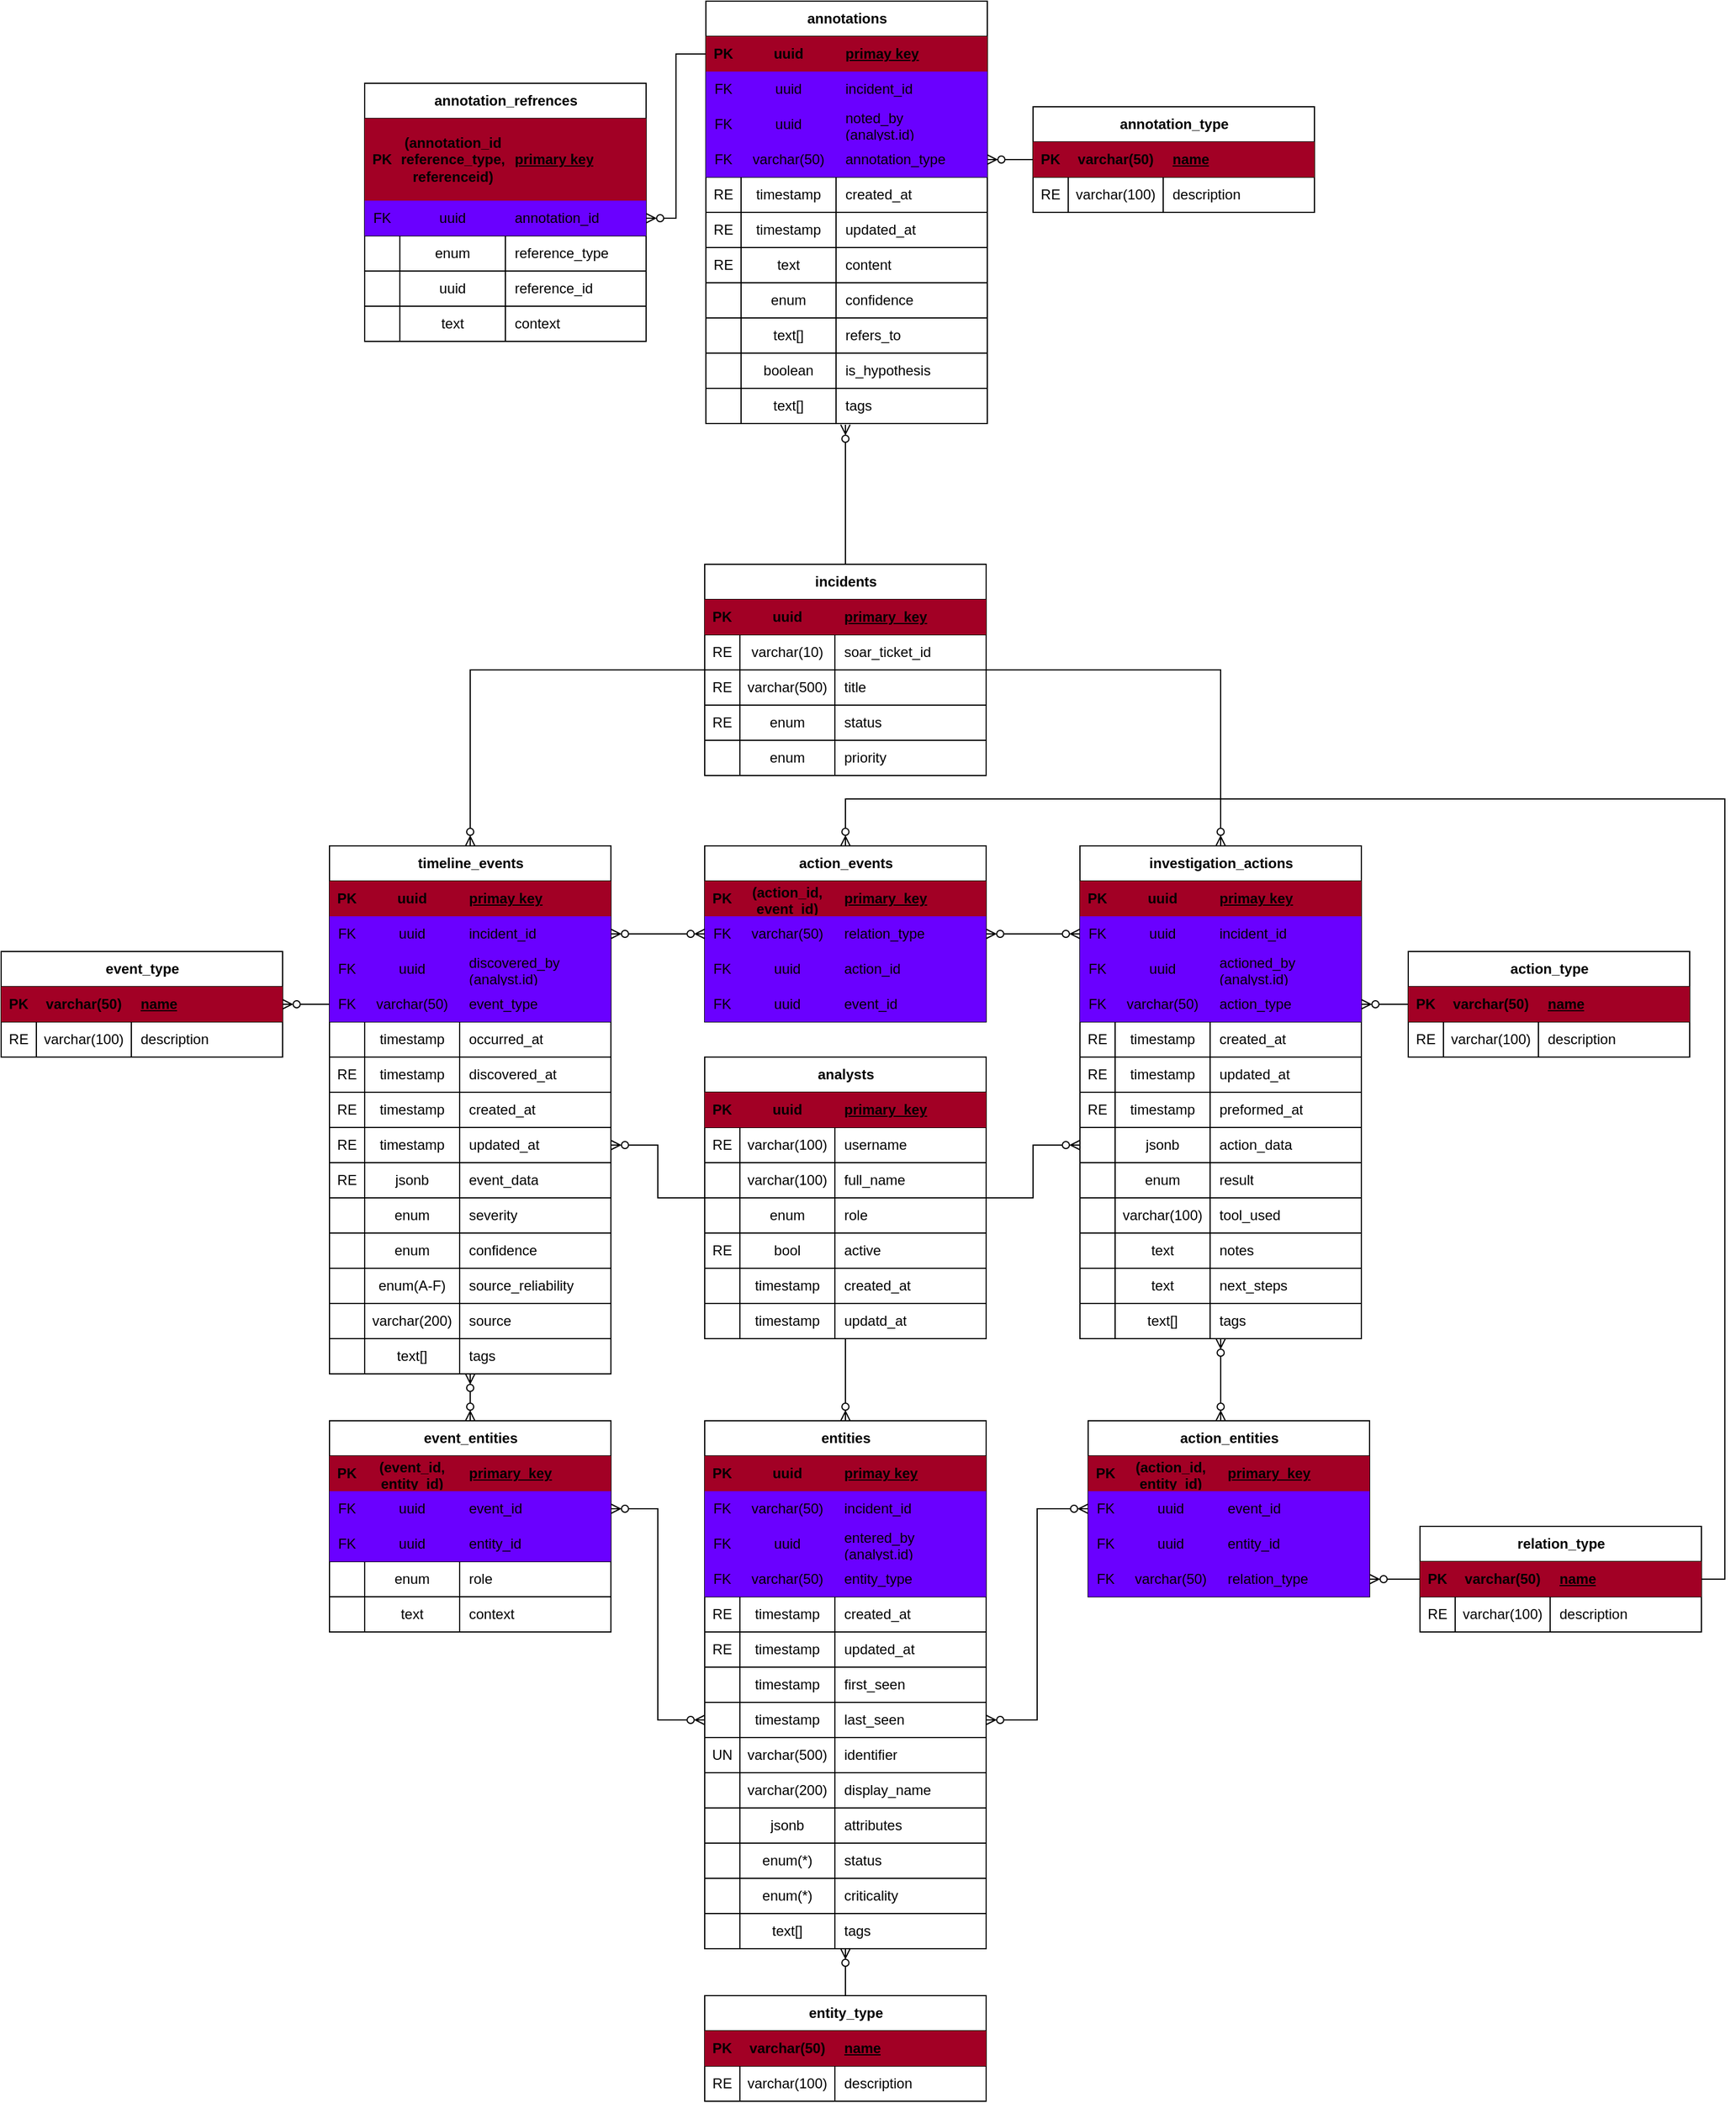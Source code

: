 <mxfile version="28.1.2">
  <diagram name="Page-1" id="EcG0VJ5RMfEWT9ZAJ1Tj">
    <mxGraphModel dx="1054" dy="1952" grid="1" gridSize="10" guides="1" tooltips="1" connect="1" arrows="1" fold="1" page="1" pageScale="1" pageWidth="850" pageHeight="1100" math="0" shadow="0">
      <root>
        <mxCell id="0" />
        <mxCell id="1" parent="0" />
        <mxCell id="zyNoE4Iyp1LmMoQG1alM-399" style="edgeStyle=orthogonalEdgeStyle;rounded=0;orthogonalLoop=1;jettySize=auto;html=1;entryX=0.5;entryY=0;entryDx=0;entryDy=0;endArrow=ERzeroToMany;endFill=0;startArrow=ERzeroToMany;startFill=0;fontColor=light-dark(#000000,#FFFFFF);" parent="1" source="y5n-bF8ZT2-HGUUl6tpj-1" target="zyNoE4Iyp1LmMoQG1alM-381" edge="1">
          <mxGeometry relative="1" as="geometry" />
        </mxCell>
        <mxCell id="y5n-bF8ZT2-HGUUl6tpj-1" value="timeline_events" style="shape=table;startSize=30;container=1;collapsible=1;childLayout=tableLayout;fixedRows=1;rowLines=1;fontStyle=1;align=center;resizeLast=1;html=1;miterlimit=4;fontColor=light-dark(#000000,#FFFFFF);" parent="1" vertex="1">
          <mxGeometry x="330" y="610" width="240" height="450" as="geometry">
            <mxRectangle x="50" y="190" width="140" height="30" as="alternateBounds" />
          </mxGeometry>
        </mxCell>
        <mxCell id="y5n-bF8ZT2-HGUUl6tpj-2" value="" style="shape=tableRow;horizontal=0;startSize=0;swimlaneHead=0;swimlaneBody=0;fillColor=none;collapsible=0;dropTarget=0;points=[[0,0.5],[1,0.5]];portConstraint=eastwest;top=0;left=0;right=0;bottom=1;fontColor=light-dark(#000000,#FFFFFF);" parent="y5n-bF8ZT2-HGUUl6tpj-1" vertex="1">
          <mxGeometry y="30" width="240" height="30" as="geometry" />
        </mxCell>
        <mxCell id="y5n-bF8ZT2-HGUUl6tpj-3" value="PK" style="shape=partialRectangle;connectable=0;fillColor=#a20025;top=0;left=0;bottom=0;right=0;fontStyle=1;overflow=hidden;whiteSpace=wrap;html=1;fontColor=light-dark(#000000,#FFFFFF);strokeColor=#6F0000;" parent="y5n-bF8ZT2-HGUUl6tpj-2" vertex="1">
          <mxGeometry width="30" height="30" as="geometry">
            <mxRectangle width="30" height="30" as="alternateBounds" />
          </mxGeometry>
        </mxCell>
        <mxCell id="zyNoE4Iyp1LmMoQG1alM-72" value="&lt;span style=&quot;text-align: left;&quot;&gt;uuid&lt;/span&gt;" style="shape=partialRectangle;connectable=0;fillColor=#a20025;top=0;left=0;bottom=0;right=0;fontStyle=1;overflow=hidden;whiteSpace=wrap;html=1;fontColor=light-dark(#000000,#FFFFFF);strokeColor=#6F0000;" parent="y5n-bF8ZT2-HGUUl6tpj-2" vertex="1">
          <mxGeometry x="30" width="81" height="30" as="geometry">
            <mxRectangle width="81" height="30" as="alternateBounds" />
          </mxGeometry>
        </mxCell>
        <mxCell id="y5n-bF8ZT2-HGUUl6tpj-4" value="primay key" style="shape=partialRectangle;connectable=0;fillColor=#a20025;top=0;left=0;bottom=0;right=0;align=left;spacingLeft=6;fontStyle=5;overflow=hidden;whiteSpace=wrap;html=1;fontColor=light-dark(#000000,#FFFFFF);strokeColor=#6F0000;" parent="y5n-bF8ZT2-HGUUl6tpj-2" vertex="1">
          <mxGeometry x="111" width="129" height="30" as="geometry">
            <mxRectangle width="129" height="30" as="alternateBounds" />
          </mxGeometry>
        </mxCell>
        <mxCell id="y5n-bF8ZT2-HGUUl6tpj-26" style="shape=tableRow;horizontal=0;startSize=0;swimlaneHead=0;swimlaneBody=0;fillColor=none;collapsible=0;dropTarget=0;points=[[0,0.5],[1,0.5]];portConstraint=eastwest;top=0;left=0;right=0;bottom=0;fontColor=light-dark(#000000,#FFFFFF);" parent="y5n-bF8ZT2-HGUUl6tpj-1" vertex="1">
          <mxGeometry y="60" width="240" height="30" as="geometry" />
        </mxCell>
        <mxCell id="y5n-bF8ZT2-HGUUl6tpj-27" value="FK" style="shape=partialRectangle;connectable=0;fillColor=#6a00ff;top=0;left=0;bottom=0;right=0;editable=1;overflow=hidden;whiteSpace=wrap;html=1;fontColor=light-dark(#000000,#FFFFFF);strokeColor=#3700CC;" parent="y5n-bF8ZT2-HGUUl6tpj-26" vertex="1">
          <mxGeometry width="30" height="30" as="geometry">
            <mxRectangle width="30" height="30" as="alternateBounds" />
          </mxGeometry>
        </mxCell>
        <mxCell id="zyNoE4Iyp1LmMoQG1alM-73" value="uuid" style="shape=partialRectangle;connectable=0;fillColor=#6a00ff;top=0;left=0;bottom=0;right=0;editable=1;overflow=hidden;whiteSpace=wrap;html=1;fontColor=light-dark(#000000,#FFFFFF);strokeColor=#3700CC;" parent="y5n-bF8ZT2-HGUUl6tpj-26" vertex="1">
          <mxGeometry x="30" width="81" height="30" as="geometry">
            <mxRectangle width="81" height="30" as="alternateBounds" />
          </mxGeometry>
        </mxCell>
        <mxCell id="y5n-bF8ZT2-HGUUl6tpj-28" value="incident_id" style="shape=partialRectangle;connectable=0;fillColor=#6a00ff;top=0;left=0;bottom=0;right=0;align=left;spacingLeft=6;overflow=hidden;whiteSpace=wrap;html=1;fontColor=light-dark(#000000,#FFFFFF);strokeColor=#3700CC;" parent="y5n-bF8ZT2-HGUUl6tpj-26" vertex="1">
          <mxGeometry x="111" width="129" height="30" as="geometry">
            <mxRectangle width="129" height="30" as="alternateBounds" />
          </mxGeometry>
        </mxCell>
        <mxCell id="y5n-bF8ZT2-HGUUl6tpj-29" style="shape=tableRow;horizontal=0;startSize=0;swimlaneHead=0;swimlaneBody=0;fillColor=none;collapsible=0;dropTarget=0;points=[[0,0.5],[1,0.5]];portConstraint=eastwest;top=0;left=0;right=0;bottom=0;fontColor=light-dark(#000000,#FFFFFF);" parent="y5n-bF8ZT2-HGUUl6tpj-1" vertex="1">
          <mxGeometry y="90" width="240" height="30" as="geometry" />
        </mxCell>
        <mxCell id="y5n-bF8ZT2-HGUUl6tpj-30" value="FK" style="shape=partialRectangle;connectable=0;fillColor=#6a00ff;top=0;left=0;bottom=0;right=0;editable=1;overflow=hidden;whiteSpace=wrap;html=1;fontColor=light-dark(#000000,#FFFFFF);strokeColor=#3700CC;" parent="y5n-bF8ZT2-HGUUl6tpj-29" vertex="1">
          <mxGeometry width="30" height="30" as="geometry">
            <mxRectangle width="30" height="30" as="alternateBounds" />
          </mxGeometry>
        </mxCell>
        <mxCell id="zyNoE4Iyp1LmMoQG1alM-74" value="uuid" style="shape=partialRectangle;connectable=0;fillColor=#6a00ff;top=0;left=0;bottom=0;right=0;editable=1;overflow=hidden;whiteSpace=wrap;html=1;fontColor=light-dark(#000000,#FFFFFF);strokeColor=#3700CC;" parent="y5n-bF8ZT2-HGUUl6tpj-29" vertex="1">
          <mxGeometry x="30" width="81" height="30" as="geometry">
            <mxRectangle width="81" height="30" as="alternateBounds" />
          </mxGeometry>
        </mxCell>
        <mxCell id="y5n-bF8ZT2-HGUUl6tpj-31" value="discovered_by (analyst.id)" style="shape=partialRectangle;connectable=0;fillColor=#6a00ff;top=0;left=0;bottom=0;right=0;align=left;spacingLeft=6;overflow=hidden;whiteSpace=wrap;html=1;fontColor=light-dark(#000000,#FFFFFF);strokeColor=#3700CC;" parent="y5n-bF8ZT2-HGUUl6tpj-29" vertex="1">
          <mxGeometry x="111" width="129" height="30" as="geometry">
            <mxRectangle width="129" height="30" as="alternateBounds" />
          </mxGeometry>
        </mxCell>
        <mxCell id="y5n-bF8ZT2-HGUUl6tpj-11" value="" style="shape=tableRow;horizontal=0;startSize=0;swimlaneHead=0;swimlaneBody=0;fillColor=none;collapsible=0;dropTarget=0;points=[[0,0.5],[1,0.5]];portConstraint=eastwest;top=0;left=0;right=0;bottom=0;fontColor=light-dark(#000000,#FFFFFF);" parent="y5n-bF8ZT2-HGUUl6tpj-1" vertex="1">
          <mxGeometry y="120" width="240" height="30" as="geometry" />
        </mxCell>
        <mxCell id="y5n-bF8ZT2-HGUUl6tpj-12" value="FK" style="shape=partialRectangle;connectable=0;fillColor=#6a00ff;top=0;left=0;bottom=0;right=0;editable=1;overflow=hidden;whiteSpace=wrap;html=1;fontColor=light-dark(#000000,#FFFFFF);strokeColor=#3700CC;" parent="y5n-bF8ZT2-HGUUl6tpj-11" vertex="1">
          <mxGeometry width="30" height="30" as="geometry">
            <mxRectangle width="30" height="30" as="alternateBounds" />
          </mxGeometry>
        </mxCell>
        <mxCell id="zyNoE4Iyp1LmMoQG1alM-77" value="&lt;div style=&quot;text-align: left;&quot;&gt;&lt;span style=&quot;background-color: transparent;&quot;&gt;&lt;font style=&quot;&quot;&gt;varchar(50)&lt;/font&gt;&lt;/span&gt;&lt;/div&gt;" style="shape=partialRectangle;connectable=0;fillColor=#6a00ff;top=0;left=0;bottom=0;right=0;editable=1;overflow=hidden;whiteSpace=wrap;html=1;fontColor=light-dark(#000000,#FFFFFF);strokeColor=#3700CC;" parent="y5n-bF8ZT2-HGUUl6tpj-11" vertex="1">
          <mxGeometry x="30" width="81" height="30" as="geometry">
            <mxRectangle width="81" height="30" as="alternateBounds" />
          </mxGeometry>
        </mxCell>
        <mxCell id="y5n-bF8ZT2-HGUUl6tpj-13" value="&lt;div&gt;event_type&lt;/div&gt;" style="shape=partialRectangle;connectable=0;fillColor=#6a00ff;top=0;left=0;bottom=0;right=0;align=left;spacingLeft=6;overflow=hidden;whiteSpace=wrap;html=1;fontColor=light-dark(#000000,#FFFFFF);strokeColor=#4300FF;" parent="y5n-bF8ZT2-HGUUl6tpj-11" vertex="1">
          <mxGeometry x="111" width="129" height="30" as="geometry">
            <mxRectangle width="129" height="30" as="alternateBounds" />
          </mxGeometry>
        </mxCell>
        <mxCell id="y5n-bF8ZT2-HGUUl6tpj-5" value="" style="shape=tableRow;horizontal=0;startSize=0;swimlaneHead=0;swimlaneBody=0;fillColor=none;collapsible=0;dropTarget=0;points=[[0,0.5],[1,0.5]];portConstraint=eastwest;top=0;left=0;right=0;bottom=0;fontColor=light-dark(#000000,#FFFFFF);" parent="y5n-bF8ZT2-HGUUl6tpj-1" vertex="1">
          <mxGeometry y="150" width="240" height="30" as="geometry" />
        </mxCell>
        <mxCell id="y5n-bF8ZT2-HGUUl6tpj-6" value="" style="shape=partialRectangle;connectable=0;fillColor=none;top=0;left=0;bottom=0;right=0;editable=1;overflow=hidden;whiteSpace=wrap;html=1;fontColor=light-dark(#000000,#FFFFFF);" parent="y5n-bF8ZT2-HGUUl6tpj-5" vertex="1">
          <mxGeometry width="30" height="30" as="geometry">
            <mxRectangle width="30" height="30" as="alternateBounds" />
          </mxGeometry>
        </mxCell>
        <mxCell id="zyNoE4Iyp1LmMoQG1alM-75" value="&lt;span style=&quot;text-align: left;&quot;&gt;timestamp&lt;/span&gt;" style="shape=partialRectangle;connectable=0;fillColor=none;top=0;left=0;bottom=0;right=0;editable=1;overflow=hidden;whiteSpace=wrap;html=1;fontColor=light-dark(#000000,#FFFFFF);" parent="y5n-bF8ZT2-HGUUl6tpj-5" vertex="1">
          <mxGeometry x="30" width="81" height="30" as="geometry">
            <mxRectangle width="81" height="30" as="alternateBounds" />
          </mxGeometry>
        </mxCell>
        <mxCell id="y5n-bF8ZT2-HGUUl6tpj-7" value="occurred_at" style="shape=partialRectangle;connectable=0;fillColor=none;top=0;left=0;bottom=0;right=0;align=left;spacingLeft=6;overflow=hidden;whiteSpace=wrap;html=1;fontColor=light-dark(#000000,#FFFFFF);" parent="y5n-bF8ZT2-HGUUl6tpj-5" vertex="1">
          <mxGeometry x="111" width="129" height="30" as="geometry">
            <mxRectangle width="129" height="30" as="alternateBounds" />
          </mxGeometry>
        </mxCell>
        <mxCell id="y5n-bF8ZT2-HGUUl6tpj-8" value="" style="shape=tableRow;horizontal=0;startSize=0;swimlaneHead=0;swimlaneBody=0;fillColor=none;collapsible=0;dropTarget=0;points=[[0,0.5],[1,0.5]];portConstraint=eastwest;top=0;left=0;right=0;bottom=0;fontColor=light-dark(#000000,#FFFFFF);" parent="y5n-bF8ZT2-HGUUl6tpj-1" vertex="1">
          <mxGeometry y="180" width="240" height="30" as="geometry" />
        </mxCell>
        <mxCell id="y5n-bF8ZT2-HGUUl6tpj-9" value="RE" style="shape=partialRectangle;connectable=0;fillColor=none;top=0;left=0;bottom=0;right=0;editable=1;overflow=hidden;whiteSpace=wrap;html=1;fontColor=light-dark(#000000,#FFFFFF);" parent="y5n-bF8ZT2-HGUUl6tpj-8" vertex="1">
          <mxGeometry width="30" height="30" as="geometry">
            <mxRectangle width="30" height="30" as="alternateBounds" />
          </mxGeometry>
        </mxCell>
        <mxCell id="zyNoE4Iyp1LmMoQG1alM-76" value="&lt;span style=&quot;font-family: Helvetica; font-size: 12px; font-style: normal; font-variant-ligatures: normal; font-variant-caps: normal; font-weight: 400; letter-spacing: normal; orphans: 2; text-align: left; text-indent: 0px; text-transform: none; widows: 2; word-spacing: 0px; -webkit-text-stroke-width: 0px; white-space: normal; text-decoration-thickness: initial; text-decoration-style: initial; text-decoration-color: initial; float: none; display: inline !important;&quot;&gt;&lt;font style=&quot;&quot;&gt;timestamp&lt;/font&gt;&lt;/span&gt;" style="shape=partialRectangle;connectable=0;fillColor=none;top=0;left=0;bottom=0;right=0;editable=1;overflow=hidden;whiteSpace=wrap;html=1;fontColor=light-dark(#000000,#FFFFFF);" parent="y5n-bF8ZT2-HGUUl6tpj-8" vertex="1">
          <mxGeometry x="30" width="81" height="30" as="geometry">
            <mxRectangle width="81" height="30" as="alternateBounds" />
          </mxGeometry>
        </mxCell>
        <mxCell id="y5n-bF8ZT2-HGUUl6tpj-10" value="discovered_at" style="shape=partialRectangle;connectable=0;fillColor=none;top=0;left=0;bottom=0;right=0;align=left;spacingLeft=6;overflow=hidden;whiteSpace=wrap;html=1;fontColor=light-dark(#000000,#FFFFFF);" parent="y5n-bF8ZT2-HGUUl6tpj-8" vertex="1">
          <mxGeometry x="111" width="129" height="30" as="geometry">
            <mxRectangle width="129" height="30" as="alternateBounds" />
          </mxGeometry>
        </mxCell>
        <mxCell id="y5n-bF8ZT2-HGUUl6tpj-32" style="shape=tableRow;horizontal=0;startSize=0;swimlaneHead=0;swimlaneBody=0;fillColor=none;collapsible=0;dropTarget=0;points=[[0,0.5],[1,0.5]];portConstraint=eastwest;top=0;left=0;right=0;bottom=0;fontColor=light-dark(#000000,#FFFFFF);" parent="y5n-bF8ZT2-HGUUl6tpj-1" vertex="1">
          <mxGeometry y="210" width="240" height="30" as="geometry" />
        </mxCell>
        <mxCell id="y5n-bF8ZT2-HGUUl6tpj-33" value="RE" style="shape=partialRectangle;connectable=0;fillColor=none;top=0;left=0;bottom=0;right=0;editable=1;overflow=hidden;whiteSpace=wrap;html=1;fontColor=light-dark(#000000,#FFFFFF);" parent="y5n-bF8ZT2-HGUUl6tpj-32" vertex="1">
          <mxGeometry width="30" height="30" as="geometry">
            <mxRectangle width="30" height="30" as="alternateBounds" />
          </mxGeometry>
        </mxCell>
        <mxCell id="zyNoE4Iyp1LmMoQG1alM-82" value="&lt;span style=&quot;text-align: left;&quot;&gt;timestamp&lt;/span&gt;" style="shape=partialRectangle;connectable=0;fillColor=none;top=0;left=0;bottom=0;right=0;editable=1;overflow=hidden;whiteSpace=wrap;html=1;fontColor=light-dark(#000000,#FFFFFF);" parent="y5n-bF8ZT2-HGUUl6tpj-32" vertex="1">
          <mxGeometry x="30" width="81" height="30" as="geometry">
            <mxRectangle width="81" height="30" as="alternateBounds" />
          </mxGeometry>
        </mxCell>
        <mxCell id="y5n-bF8ZT2-HGUUl6tpj-34" value="created_at" style="shape=partialRectangle;connectable=0;fillColor=none;top=0;left=0;bottom=0;right=0;align=left;spacingLeft=6;overflow=hidden;whiteSpace=wrap;html=1;fontColor=light-dark(#000000,#FFFFFF);" parent="y5n-bF8ZT2-HGUUl6tpj-32" vertex="1">
          <mxGeometry x="111" width="129" height="30" as="geometry">
            <mxRectangle width="129" height="30" as="alternateBounds" />
          </mxGeometry>
        </mxCell>
        <mxCell id="y5n-bF8ZT2-HGUUl6tpj-35" style="shape=tableRow;horizontal=0;startSize=0;swimlaneHead=0;swimlaneBody=0;fillColor=none;collapsible=0;dropTarget=0;points=[[0,0.5],[1,0.5]];portConstraint=eastwest;top=0;left=0;right=0;bottom=0;fontColor=light-dark(#000000,#FFFFFF);" parent="y5n-bF8ZT2-HGUUl6tpj-1" vertex="1">
          <mxGeometry y="240" width="240" height="30" as="geometry" />
        </mxCell>
        <mxCell id="y5n-bF8ZT2-HGUUl6tpj-36" value="RE" style="shape=partialRectangle;connectable=0;fillColor=none;top=0;left=0;bottom=0;right=0;editable=1;overflow=hidden;whiteSpace=wrap;html=1;fontColor=light-dark(#000000,#FFFFFF);" parent="y5n-bF8ZT2-HGUUl6tpj-35" vertex="1">
          <mxGeometry width="30" height="30" as="geometry">
            <mxRectangle width="30" height="30" as="alternateBounds" />
          </mxGeometry>
        </mxCell>
        <mxCell id="zyNoE4Iyp1LmMoQG1alM-83" value="&lt;span style=&quot;text-align: left;&quot;&gt;timestamp&lt;/span&gt;" style="shape=partialRectangle;connectable=0;fillColor=none;top=0;left=0;bottom=0;right=0;editable=1;overflow=hidden;whiteSpace=wrap;html=1;fontColor=light-dark(#000000,#FFFFFF);" parent="y5n-bF8ZT2-HGUUl6tpj-35" vertex="1">
          <mxGeometry x="30" width="81" height="30" as="geometry">
            <mxRectangle width="81" height="30" as="alternateBounds" />
          </mxGeometry>
        </mxCell>
        <mxCell id="y5n-bF8ZT2-HGUUl6tpj-37" value="updated_at&amp;nbsp;" style="shape=partialRectangle;connectable=0;fillColor=none;top=0;left=0;bottom=0;right=0;align=left;spacingLeft=6;overflow=hidden;whiteSpace=wrap;html=1;fontColor=light-dark(#000000,#FFFFFF);" parent="y5n-bF8ZT2-HGUUl6tpj-35" vertex="1">
          <mxGeometry x="111" width="129" height="30" as="geometry">
            <mxRectangle width="129" height="30" as="alternateBounds" />
          </mxGeometry>
        </mxCell>
        <mxCell id="y5n-bF8ZT2-HGUUl6tpj-14" style="shape=tableRow;horizontal=0;startSize=0;swimlaneHead=0;swimlaneBody=0;fillColor=none;collapsible=0;dropTarget=0;points=[[0,0.5],[1,0.5]];portConstraint=eastwest;top=0;left=0;right=0;bottom=0;fontColor=light-dark(#000000,#FFFFFF);" parent="y5n-bF8ZT2-HGUUl6tpj-1" vertex="1">
          <mxGeometry y="270" width="240" height="30" as="geometry" />
        </mxCell>
        <mxCell id="y5n-bF8ZT2-HGUUl6tpj-15" value="RE" style="shape=partialRectangle;connectable=0;fillColor=none;top=0;left=0;bottom=0;right=0;editable=1;overflow=hidden;whiteSpace=wrap;html=1;fontColor=light-dark(#000000,#FFFFFF);" parent="y5n-bF8ZT2-HGUUl6tpj-14" vertex="1">
          <mxGeometry width="30" height="30" as="geometry">
            <mxRectangle width="30" height="30" as="alternateBounds" />
          </mxGeometry>
        </mxCell>
        <mxCell id="zyNoE4Iyp1LmMoQG1alM-78" value="&lt;span style=&quot;text-align: left;&quot;&gt;jsonb&lt;/span&gt;" style="shape=partialRectangle;connectable=0;fillColor=none;top=0;left=0;bottom=0;right=0;editable=1;overflow=hidden;whiteSpace=wrap;html=1;fontColor=light-dark(#000000,#FFFFFF);" parent="y5n-bF8ZT2-HGUUl6tpj-14" vertex="1">
          <mxGeometry x="30" width="81" height="30" as="geometry">
            <mxRectangle width="81" height="30" as="alternateBounds" />
          </mxGeometry>
        </mxCell>
        <mxCell id="y5n-bF8ZT2-HGUUl6tpj-16" value="&lt;div&gt;event_data&lt;/div&gt;" style="shape=partialRectangle;connectable=0;fillColor=none;top=0;left=0;bottom=0;right=0;align=left;spacingLeft=6;overflow=hidden;whiteSpace=wrap;html=1;fontColor=light-dark(#000000,#FFFFFF);" parent="y5n-bF8ZT2-HGUUl6tpj-14" vertex="1">
          <mxGeometry x="111" width="129" height="30" as="geometry">
            <mxRectangle width="129" height="30" as="alternateBounds" />
          </mxGeometry>
        </mxCell>
        <mxCell id="y5n-bF8ZT2-HGUUl6tpj-41" style="shape=tableRow;horizontal=0;startSize=0;swimlaneHead=0;swimlaneBody=0;fillColor=none;collapsible=0;dropTarget=0;points=[[0,0.5],[1,0.5]];portConstraint=eastwest;top=0;left=0;right=0;bottom=0;fontColor=light-dark(#000000,#FFFFFF);" parent="y5n-bF8ZT2-HGUUl6tpj-1" vertex="1">
          <mxGeometry y="300" width="240" height="30" as="geometry" />
        </mxCell>
        <mxCell id="y5n-bF8ZT2-HGUUl6tpj-42" style="shape=partialRectangle;connectable=0;fillColor=none;top=0;left=0;bottom=0;right=0;editable=1;overflow=hidden;whiteSpace=wrap;html=1;fontColor=light-dark(#000000,#FFFFFF);" parent="y5n-bF8ZT2-HGUUl6tpj-41" vertex="1">
          <mxGeometry width="30" height="30" as="geometry">
            <mxRectangle width="30" height="30" as="alternateBounds" />
          </mxGeometry>
        </mxCell>
        <mxCell id="zyNoE4Iyp1LmMoQG1alM-85" value="&lt;span style=&quot;text-align: left;&quot;&gt;enum&lt;/span&gt;" style="shape=partialRectangle;connectable=0;fillColor=none;top=0;left=0;bottom=0;right=0;editable=1;overflow=hidden;whiteSpace=wrap;html=1;fontColor=light-dark(#000000,#FFFFFF);" parent="y5n-bF8ZT2-HGUUl6tpj-41" vertex="1">
          <mxGeometry x="30" width="81" height="30" as="geometry">
            <mxRectangle width="81" height="30" as="alternateBounds" />
          </mxGeometry>
        </mxCell>
        <mxCell id="y5n-bF8ZT2-HGUUl6tpj-43" value="severity" style="shape=partialRectangle;connectable=0;fillColor=none;top=0;left=0;bottom=0;right=0;align=left;spacingLeft=6;overflow=hidden;whiteSpace=wrap;html=1;fontColor=light-dark(#000000,#FFFFFF);" parent="y5n-bF8ZT2-HGUUl6tpj-41" vertex="1">
          <mxGeometry x="111" width="129" height="30" as="geometry">
            <mxRectangle width="129" height="30" as="alternateBounds" />
          </mxGeometry>
        </mxCell>
        <mxCell id="y5n-bF8ZT2-HGUUl6tpj-17" style="shape=tableRow;horizontal=0;startSize=0;swimlaneHead=0;swimlaneBody=0;fillColor=none;collapsible=0;dropTarget=0;points=[[0,0.5],[1,0.5]];portConstraint=eastwest;top=0;left=0;right=0;bottom=0;fontColor=light-dark(#000000,#FFFFFF);" parent="y5n-bF8ZT2-HGUUl6tpj-1" vertex="1">
          <mxGeometry y="330" width="240" height="30" as="geometry" />
        </mxCell>
        <mxCell id="y5n-bF8ZT2-HGUUl6tpj-18" style="shape=partialRectangle;connectable=0;fillColor=none;top=0;left=0;bottom=0;right=0;editable=1;overflow=hidden;whiteSpace=wrap;html=1;fontColor=light-dark(#000000,#FFFFFF);" parent="y5n-bF8ZT2-HGUUl6tpj-17" vertex="1">
          <mxGeometry width="30" height="30" as="geometry">
            <mxRectangle width="30" height="30" as="alternateBounds" />
          </mxGeometry>
        </mxCell>
        <mxCell id="zyNoE4Iyp1LmMoQG1alM-79" value="&lt;span style=&quot;text-align: left;&quot;&gt;enum&lt;/span&gt;" style="shape=partialRectangle;connectable=0;fillColor=none;top=0;left=0;bottom=0;right=0;editable=1;overflow=hidden;whiteSpace=wrap;html=1;fontColor=light-dark(#000000,#FFFFFF);" parent="y5n-bF8ZT2-HGUUl6tpj-17" vertex="1">
          <mxGeometry x="30" width="81" height="30" as="geometry">
            <mxRectangle width="81" height="30" as="alternateBounds" />
          </mxGeometry>
        </mxCell>
        <mxCell id="y5n-bF8ZT2-HGUUl6tpj-19" value="confidence" style="shape=partialRectangle;connectable=0;fillColor=none;top=0;left=0;bottom=0;right=0;align=left;spacingLeft=6;overflow=hidden;whiteSpace=wrap;html=1;fontColor=light-dark(#000000,#FFFFFF);" parent="y5n-bF8ZT2-HGUUl6tpj-17" vertex="1">
          <mxGeometry x="111" width="129" height="30" as="geometry">
            <mxRectangle width="129" height="30" as="alternateBounds" />
          </mxGeometry>
        </mxCell>
        <mxCell id="y5n-bF8ZT2-HGUUl6tpj-23" style="shape=tableRow;horizontal=0;startSize=0;swimlaneHead=0;swimlaneBody=0;fillColor=none;collapsible=0;dropTarget=0;points=[[0,0.5],[1,0.5]];portConstraint=eastwest;top=0;left=0;right=0;bottom=0;fontColor=light-dark(#000000,#FFFFFF);" parent="y5n-bF8ZT2-HGUUl6tpj-1" vertex="1">
          <mxGeometry y="360" width="240" height="30" as="geometry" />
        </mxCell>
        <mxCell id="y5n-bF8ZT2-HGUUl6tpj-24" style="shape=partialRectangle;connectable=0;fillColor=none;top=0;left=0;bottom=0;right=0;editable=1;overflow=hidden;whiteSpace=wrap;html=1;fontColor=light-dark(#000000,#FFFFFF);" parent="y5n-bF8ZT2-HGUUl6tpj-23" vertex="1">
          <mxGeometry width="30" height="30" as="geometry">
            <mxRectangle width="30" height="30" as="alternateBounds" />
          </mxGeometry>
        </mxCell>
        <mxCell id="zyNoE4Iyp1LmMoQG1alM-81" value="&lt;span style=&quot;text-align: left;&quot;&gt;enum(A-F)&lt;/span&gt;" style="shape=partialRectangle;connectable=0;fillColor=none;top=0;left=0;bottom=0;right=0;editable=1;overflow=hidden;whiteSpace=wrap;html=1;fontColor=light-dark(#000000,#FFFFFF);" parent="y5n-bF8ZT2-HGUUl6tpj-23" vertex="1">
          <mxGeometry x="30" width="81" height="30" as="geometry">
            <mxRectangle width="81" height="30" as="alternateBounds" />
          </mxGeometry>
        </mxCell>
        <mxCell id="y5n-bF8ZT2-HGUUl6tpj-25" value="source_reliability" style="shape=partialRectangle;connectable=0;fillColor=none;top=0;left=0;bottom=0;right=0;align=left;spacingLeft=6;overflow=hidden;whiteSpace=wrap;html=1;fontColor=light-dark(#000000,#FFFFFF);" parent="y5n-bF8ZT2-HGUUl6tpj-23" vertex="1">
          <mxGeometry x="111" width="129" height="30" as="geometry">
            <mxRectangle width="129" height="30" as="alternateBounds" />
          </mxGeometry>
        </mxCell>
        <mxCell id="y5n-bF8ZT2-HGUUl6tpj-20" style="shape=tableRow;horizontal=0;startSize=0;swimlaneHead=0;swimlaneBody=0;fillColor=none;collapsible=0;dropTarget=0;points=[[0,0.5],[1,0.5]];portConstraint=eastwest;top=0;left=0;right=0;bottom=0;fontColor=light-dark(#000000,#FFFFFF);" parent="y5n-bF8ZT2-HGUUl6tpj-1" vertex="1">
          <mxGeometry y="390" width="240" height="30" as="geometry" />
        </mxCell>
        <mxCell id="y5n-bF8ZT2-HGUUl6tpj-21" style="shape=partialRectangle;connectable=0;fillColor=none;top=0;left=0;bottom=0;right=0;editable=1;overflow=hidden;whiteSpace=wrap;html=1;fontColor=light-dark(#000000,#FFFFFF);" parent="y5n-bF8ZT2-HGUUl6tpj-20" vertex="1">
          <mxGeometry width="30" height="30" as="geometry">
            <mxRectangle width="30" height="30" as="alternateBounds" />
          </mxGeometry>
        </mxCell>
        <mxCell id="zyNoE4Iyp1LmMoQG1alM-80" value="&lt;span style=&quot;text-align: left;&quot;&gt;varchar(200)&lt;/span&gt;" style="shape=partialRectangle;connectable=0;fillColor=none;top=0;left=0;bottom=0;right=0;editable=1;overflow=hidden;whiteSpace=wrap;html=1;fontColor=light-dark(#000000,#FFFFFF);" parent="y5n-bF8ZT2-HGUUl6tpj-20" vertex="1">
          <mxGeometry x="30" width="81" height="30" as="geometry">
            <mxRectangle width="81" height="30" as="alternateBounds" />
          </mxGeometry>
        </mxCell>
        <mxCell id="y5n-bF8ZT2-HGUUl6tpj-22" value="source" style="shape=partialRectangle;connectable=0;fillColor=none;top=0;left=0;bottom=0;right=0;align=left;spacingLeft=6;overflow=hidden;whiteSpace=wrap;html=1;fontColor=light-dark(#000000,#FFFFFF);" parent="y5n-bF8ZT2-HGUUl6tpj-20" vertex="1">
          <mxGeometry x="111" width="129" height="30" as="geometry">
            <mxRectangle width="129" height="30" as="alternateBounds" />
          </mxGeometry>
        </mxCell>
        <mxCell id="y5n-bF8ZT2-HGUUl6tpj-38" style="shape=tableRow;horizontal=0;startSize=0;swimlaneHead=0;swimlaneBody=0;fillColor=none;collapsible=0;dropTarget=0;points=[[0,0.5],[1,0.5]];portConstraint=eastwest;top=0;left=0;right=0;bottom=0;fontColor=light-dark(#000000,#FFFFFF);" parent="y5n-bF8ZT2-HGUUl6tpj-1" vertex="1">
          <mxGeometry y="420" width="240" height="30" as="geometry" />
        </mxCell>
        <mxCell id="y5n-bF8ZT2-HGUUl6tpj-39" style="shape=partialRectangle;connectable=0;fillColor=none;top=0;left=0;bottom=0;right=0;editable=1;overflow=hidden;whiteSpace=wrap;html=1;fontColor=light-dark(#000000,#FFFFFF);" parent="y5n-bF8ZT2-HGUUl6tpj-38" vertex="1">
          <mxGeometry width="30" height="30" as="geometry">
            <mxRectangle width="30" height="30" as="alternateBounds" />
          </mxGeometry>
        </mxCell>
        <mxCell id="zyNoE4Iyp1LmMoQG1alM-84" value="&lt;span style=&quot;text-align: left;&quot;&gt;text[]&lt;/span&gt;" style="shape=partialRectangle;connectable=0;fillColor=none;top=0;left=0;bottom=0;right=0;editable=1;overflow=hidden;whiteSpace=wrap;html=1;fontColor=light-dark(#000000,#FFFFFF);" parent="y5n-bF8ZT2-HGUUl6tpj-38" vertex="1">
          <mxGeometry x="30" width="81" height="30" as="geometry">
            <mxRectangle width="81" height="30" as="alternateBounds" />
          </mxGeometry>
        </mxCell>
        <mxCell id="y5n-bF8ZT2-HGUUl6tpj-40" value="tags" style="shape=partialRectangle;connectable=0;fillColor=none;top=0;left=0;bottom=0;right=0;align=left;spacingLeft=6;overflow=hidden;whiteSpace=wrap;html=1;fontColor=light-dark(#000000,#FFFFFF);" parent="y5n-bF8ZT2-HGUUl6tpj-38" vertex="1">
          <mxGeometry x="111" width="129" height="30" as="geometry">
            <mxRectangle width="129" height="30" as="alternateBounds" />
          </mxGeometry>
        </mxCell>
        <mxCell id="zyNoE4Iyp1LmMoQG1alM-398" style="edgeStyle=orthogonalEdgeStyle;rounded=0;orthogonalLoop=1;jettySize=auto;html=1;entryX=0.471;entryY=0;entryDx=0;entryDy=0;endArrow=ERzeroToMany;endFill=0;startArrow=ERzeroToMany;startFill=0;entryPerimeter=0;fontColor=light-dark(#000000,#FFFFFF);" parent="1" source="zyNoE4Iyp1LmMoQG1alM-86" target="zyNoE4Iyp1LmMoQG1alM-406" edge="1">
          <mxGeometry relative="1" as="geometry">
            <mxPoint x="1090" y="1100" as="targetPoint" />
          </mxGeometry>
        </mxCell>
        <mxCell id="zyNoE4Iyp1LmMoQG1alM-86" value="investigation_actions" style="shape=table;startSize=30;container=1;collapsible=1;childLayout=tableLayout;fixedRows=1;rowLines=1;fontStyle=1;align=center;resizeLast=1;html=1;miterlimit=4;fontColor=light-dark(#000000,#FFFFFF);" parent="1" vertex="1">
          <mxGeometry x="970" y="610" width="240" height="420" as="geometry">
            <mxRectangle x="50" y="190" width="140" height="30" as="alternateBounds" />
          </mxGeometry>
        </mxCell>
        <mxCell id="zyNoE4Iyp1LmMoQG1alM-87" value="" style="shape=tableRow;horizontal=0;startSize=0;swimlaneHead=0;swimlaneBody=0;fillColor=none;collapsible=0;dropTarget=0;points=[[0,0.5],[1,0.5]];portConstraint=eastwest;top=0;left=0;right=0;bottom=1;fontColor=light-dark(#000000,#FFFFFF);" parent="zyNoE4Iyp1LmMoQG1alM-86" vertex="1">
          <mxGeometry y="30" width="240" height="30" as="geometry" />
        </mxCell>
        <mxCell id="zyNoE4Iyp1LmMoQG1alM-88" value="PK" style="shape=partialRectangle;connectable=0;fillColor=#a20025;top=0;left=0;bottom=0;right=0;fontStyle=1;overflow=hidden;whiteSpace=wrap;html=1;fontColor=light-dark(#000000,#FFFFFF);strokeColor=#6F0000;" parent="zyNoE4Iyp1LmMoQG1alM-87" vertex="1">
          <mxGeometry width="30" height="30" as="geometry">
            <mxRectangle width="30" height="30" as="alternateBounds" />
          </mxGeometry>
        </mxCell>
        <mxCell id="zyNoE4Iyp1LmMoQG1alM-89" value="&lt;span style=&quot;text-align: left;&quot;&gt;uuid&lt;/span&gt;" style="shape=partialRectangle;connectable=0;fillColor=#a20025;top=0;left=0;bottom=0;right=0;fontStyle=1;overflow=hidden;whiteSpace=wrap;html=1;fontColor=light-dark(#000000,#FFFFFF);strokeColor=#6F0000;" parent="zyNoE4Iyp1LmMoQG1alM-87" vertex="1">
          <mxGeometry x="30" width="81" height="30" as="geometry">
            <mxRectangle width="81" height="30" as="alternateBounds" />
          </mxGeometry>
        </mxCell>
        <mxCell id="zyNoE4Iyp1LmMoQG1alM-90" value="primay key" style="shape=partialRectangle;connectable=0;fillColor=#a20025;top=0;left=0;bottom=0;right=0;align=left;spacingLeft=6;fontStyle=5;overflow=hidden;whiteSpace=wrap;html=1;fontColor=light-dark(#000000,#FFFFFF);strokeColor=#6F0000;" parent="zyNoE4Iyp1LmMoQG1alM-87" vertex="1">
          <mxGeometry x="111" width="129" height="30" as="geometry">
            <mxRectangle width="129" height="30" as="alternateBounds" />
          </mxGeometry>
        </mxCell>
        <mxCell id="zyNoE4Iyp1LmMoQG1alM-95" style="shape=tableRow;horizontal=0;startSize=0;swimlaneHead=0;swimlaneBody=0;fillColor=none;collapsible=0;dropTarget=0;points=[[0,0.5],[1,0.5]];portConstraint=eastwest;top=0;left=0;right=0;bottom=0;fontColor=light-dark(#000000,#FFFFFF);" parent="zyNoE4Iyp1LmMoQG1alM-86" vertex="1">
          <mxGeometry y="60" width="240" height="30" as="geometry" />
        </mxCell>
        <mxCell id="zyNoE4Iyp1LmMoQG1alM-96" value="FK" style="shape=partialRectangle;connectable=0;fillColor=#6a00ff;top=0;left=0;bottom=0;right=0;editable=1;overflow=hidden;whiteSpace=wrap;html=1;fontColor=light-dark(#000000,#FFFFFF);strokeColor=#3700CC;" parent="zyNoE4Iyp1LmMoQG1alM-95" vertex="1">
          <mxGeometry width="30" height="30" as="geometry">
            <mxRectangle width="30" height="30" as="alternateBounds" />
          </mxGeometry>
        </mxCell>
        <mxCell id="zyNoE4Iyp1LmMoQG1alM-97" value="uuid" style="shape=partialRectangle;connectable=0;fillColor=#6a00ff;top=0;left=0;bottom=0;right=0;editable=1;overflow=hidden;whiteSpace=wrap;html=1;fontColor=light-dark(#000000,#FFFFFF);strokeColor=#3700CC;" parent="zyNoE4Iyp1LmMoQG1alM-95" vertex="1">
          <mxGeometry x="30" width="81" height="30" as="geometry">
            <mxRectangle width="81" height="30" as="alternateBounds" />
          </mxGeometry>
        </mxCell>
        <mxCell id="zyNoE4Iyp1LmMoQG1alM-98" value="incident_id" style="shape=partialRectangle;connectable=0;fillColor=#6a00ff;top=0;left=0;bottom=0;right=0;align=left;spacingLeft=6;overflow=hidden;whiteSpace=wrap;html=1;fontColor=light-dark(#000000,#FFFFFF);strokeColor=#3700CC;" parent="zyNoE4Iyp1LmMoQG1alM-95" vertex="1">
          <mxGeometry x="111" width="129" height="30" as="geometry">
            <mxRectangle width="129" height="30" as="alternateBounds" />
          </mxGeometry>
        </mxCell>
        <mxCell id="zyNoE4Iyp1LmMoQG1alM-91" style="shape=tableRow;horizontal=0;startSize=0;swimlaneHead=0;swimlaneBody=0;fillColor=none;collapsible=0;dropTarget=0;points=[[0,0.5],[1,0.5]];portConstraint=eastwest;top=0;left=0;right=0;bottom=0;fontColor=light-dark(#000000,#FFFFFF);" parent="zyNoE4Iyp1LmMoQG1alM-86" vertex="1">
          <mxGeometry y="90" width="240" height="30" as="geometry" />
        </mxCell>
        <mxCell id="zyNoE4Iyp1LmMoQG1alM-92" value="FK" style="shape=partialRectangle;connectable=0;fillColor=#6a00ff;top=0;left=0;bottom=0;right=0;editable=1;overflow=hidden;whiteSpace=wrap;html=1;fontColor=light-dark(#000000,#FFFFFF);strokeColor=#3700CC;" parent="zyNoE4Iyp1LmMoQG1alM-91" vertex="1">
          <mxGeometry width="30" height="30" as="geometry">
            <mxRectangle width="30" height="30" as="alternateBounds" />
          </mxGeometry>
        </mxCell>
        <mxCell id="zyNoE4Iyp1LmMoQG1alM-93" value="uuid" style="shape=partialRectangle;connectable=0;fillColor=#6a00ff;top=0;left=0;bottom=0;right=0;editable=1;overflow=hidden;whiteSpace=wrap;html=1;fontColor=light-dark(#000000,#FFFFFF);strokeColor=#3700CC;" parent="zyNoE4Iyp1LmMoQG1alM-91" vertex="1">
          <mxGeometry x="30" width="81" height="30" as="geometry">
            <mxRectangle width="81" height="30" as="alternateBounds" />
          </mxGeometry>
        </mxCell>
        <mxCell id="zyNoE4Iyp1LmMoQG1alM-94" value="actioned_by&lt;br&gt;(analyst.id)" style="shape=partialRectangle;connectable=0;fillColor=#6a00ff;top=0;left=0;bottom=0;right=0;align=left;spacingLeft=6;overflow=hidden;whiteSpace=wrap;html=1;fontColor=light-dark(#000000,#FFFFFF);strokeColor=#3700CC;" parent="zyNoE4Iyp1LmMoQG1alM-91" vertex="1">
          <mxGeometry x="111" width="129" height="30" as="geometry">
            <mxRectangle width="129" height="30" as="alternateBounds" />
          </mxGeometry>
        </mxCell>
        <mxCell id="zyNoE4Iyp1LmMoQG1alM-103" value="" style="shape=tableRow;horizontal=0;startSize=0;swimlaneHead=0;swimlaneBody=0;fillColor=none;collapsible=0;dropTarget=0;points=[[0,0.5],[1,0.5]];portConstraint=eastwest;top=0;left=0;right=0;bottom=0;fontColor=light-dark(#000000,#FFFFFF);strokeColor=#3700CC;swimlaneLine=1;" parent="zyNoE4Iyp1LmMoQG1alM-86" vertex="1">
          <mxGeometry y="120" width="240" height="30" as="geometry" />
        </mxCell>
        <mxCell id="zyNoE4Iyp1LmMoQG1alM-104" value="&lt;font style=&quot;&quot;&gt;FK&lt;/font&gt;" style="shape=partialRectangle;connectable=0;fillColor=#6A00FF;top=0;left=0;bottom=0;right=0;editable=1;overflow=hidden;whiteSpace=wrap;html=1;fontColor=light-dark(#000000,#FFFFFF);strokeColor=default;" parent="zyNoE4Iyp1LmMoQG1alM-103" vertex="1">
          <mxGeometry width="30" height="30" as="geometry">
            <mxRectangle width="30" height="30" as="alternateBounds" />
          </mxGeometry>
        </mxCell>
        <mxCell id="zyNoE4Iyp1LmMoQG1alM-105" value="&lt;div style=&quot;text-align: left;&quot;&gt;&lt;span style=&quot;background-color: transparent;&quot;&gt;&lt;font style=&quot;&quot;&gt;varchar(50)&lt;/font&gt;&lt;/span&gt;&lt;/div&gt;" style="shape=partialRectangle;connectable=0;fillColor=#6A00FF;top=0;left=0;bottom=0;right=0;editable=1;overflow=hidden;whiteSpace=wrap;html=1;strokeColor=default;fontColor=light-dark(#000000,#FFFFFF);" parent="zyNoE4Iyp1LmMoQG1alM-103" vertex="1">
          <mxGeometry x="30" width="81" height="30" as="geometry">
            <mxRectangle width="81" height="30" as="alternateBounds" />
          </mxGeometry>
        </mxCell>
        <mxCell id="zyNoE4Iyp1LmMoQG1alM-106" value="&lt;font style=&quot;&quot;&gt;action_type&lt;/font&gt;" style="shape=partialRectangle;connectable=0;fillColor=#6A00FF;top=0;left=0;bottom=0;right=0;align=left;spacingLeft=6;overflow=hidden;whiteSpace=wrap;html=1;fontColor=light-dark(#000000,#FFFFFF);strokeColor=default;" parent="zyNoE4Iyp1LmMoQG1alM-103" vertex="1">
          <mxGeometry x="111" width="129" height="30" as="geometry">
            <mxRectangle width="129" height="30" as="alternateBounds" />
          </mxGeometry>
        </mxCell>
        <mxCell id="zyNoE4Iyp1LmMoQG1alM-127" style="shape=tableRow;horizontal=0;startSize=0;swimlaneHead=0;swimlaneBody=0;fillColor=none;collapsible=0;dropTarget=0;points=[[0,0.5],[1,0.5]];portConstraint=eastwest;top=0;left=0;right=0;bottom=0;fontColor=light-dark(#000000,#FFFFFF);" parent="zyNoE4Iyp1LmMoQG1alM-86" vertex="1">
          <mxGeometry y="150" width="240" height="30" as="geometry" />
        </mxCell>
        <mxCell id="zyNoE4Iyp1LmMoQG1alM-128" value="RE" style="shape=partialRectangle;connectable=0;fillColor=none;top=0;left=0;bottom=0;right=0;editable=1;overflow=hidden;whiteSpace=wrap;html=1;fontColor=light-dark(#000000,#FFFFFF);" parent="zyNoE4Iyp1LmMoQG1alM-127" vertex="1">
          <mxGeometry width="30" height="30" as="geometry">
            <mxRectangle width="30" height="30" as="alternateBounds" />
          </mxGeometry>
        </mxCell>
        <mxCell id="zyNoE4Iyp1LmMoQG1alM-129" value="&lt;span style=&quot;text-align: left;&quot;&gt;timestamp&lt;/span&gt;" style="shape=partialRectangle;connectable=0;fillColor=none;top=0;left=0;bottom=0;right=0;editable=1;overflow=hidden;whiteSpace=wrap;html=1;fontColor=light-dark(#000000,#FFFFFF);" parent="zyNoE4Iyp1LmMoQG1alM-127" vertex="1">
          <mxGeometry x="30" width="81" height="30" as="geometry">
            <mxRectangle width="81" height="30" as="alternateBounds" />
          </mxGeometry>
        </mxCell>
        <mxCell id="zyNoE4Iyp1LmMoQG1alM-130" value="created_at" style="shape=partialRectangle;connectable=0;fillColor=none;top=0;left=0;bottom=0;right=0;align=left;spacingLeft=6;overflow=hidden;whiteSpace=wrap;html=1;fontColor=light-dark(#000000,#FFFFFF);" parent="zyNoE4Iyp1LmMoQG1alM-127" vertex="1">
          <mxGeometry x="111" width="129" height="30" as="geometry">
            <mxRectangle width="129" height="30" as="alternateBounds" />
          </mxGeometry>
        </mxCell>
        <mxCell id="zyNoE4Iyp1LmMoQG1alM-131" style="shape=tableRow;horizontal=0;startSize=0;swimlaneHead=0;swimlaneBody=0;fillColor=none;collapsible=0;dropTarget=0;points=[[0,0.5],[1,0.5]];portConstraint=eastwest;top=0;left=0;right=0;bottom=0;fontColor=light-dark(#000000,#FFFFFF);" parent="zyNoE4Iyp1LmMoQG1alM-86" vertex="1">
          <mxGeometry y="180" width="240" height="30" as="geometry" />
        </mxCell>
        <mxCell id="zyNoE4Iyp1LmMoQG1alM-132" value="RE" style="shape=partialRectangle;connectable=0;fillColor=none;top=0;left=0;bottom=0;right=0;editable=1;overflow=hidden;whiteSpace=wrap;html=1;fontColor=light-dark(#000000,#FFFFFF);" parent="zyNoE4Iyp1LmMoQG1alM-131" vertex="1">
          <mxGeometry width="30" height="30" as="geometry">
            <mxRectangle width="30" height="30" as="alternateBounds" />
          </mxGeometry>
        </mxCell>
        <mxCell id="zyNoE4Iyp1LmMoQG1alM-133" value="&lt;span style=&quot;text-align: left;&quot;&gt;timestamp&lt;/span&gt;" style="shape=partialRectangle;connectable=0;fillColor=none;top=0;left=0;bottom=0;right=0;editable=1;overflow=hidden;whiteSpace=wrap;html=1;fontColor=light-dark(#000000,#FFFFFF);" parent="zyNoE4Iyp1LmMoQG1alM-131" vertex="1">
          <mxGeometry x="30" width="81" height="30" as="geometry">
            <mxRectangle width="81" height="30" as="alternateBounds" />
          </mxGeometry>
        </mxCell>
        <mxCell id="zyNoE4Iyp1LmMoQG1alM-134" value="updated_at&amp;nbsp;" style="shape=partialRectangle;connectable=0;fillColor=none;top=0;left=0;bottom=0;right=0;align=left;spacingLeft=6;overflow=hidden;whiteSpace=wrap;html=1;fontColor=light-dark(#000000,#FFFFFF);" parent="zyNoE4Iyp1LmMoQG1alM-131" vertex="1">
          <mxGeometry x="111" width="129" height="30" as="geometry">
            <mxRectangle width="129" height="30" as="alternateBounds" />
          </mxGeometry>
        </mxCell>
        <mxCell id="zyNoE4Iyp1LmMoQG1alM-99" value="" style="shape=tableRow;horizontal=0;startSize=0;swimlaneHead=0;swimlaneBody=0;fillColor=none;collapsible=0;dropTarget=0;points=[[0,0.5],[1,0.5]];portConstraint=eastwest;top=0;left=0;right=0;bottom=0;fontColor=light-dark(#000000,#FFFFFF);" parent="zyNoE4Iyp1LmMoQG1alM-86" vertex="1">
          <mxGeometry y="210" width="240" height="30" as="geometry" />
        </mxCell>
        <mxCell id="zyNoE4Iyp1LmMoQG1alM-100" value="RE" style="shape=partialRectangle;connectable=0;fillColor=none;top=0;left=0;bottom=0;right=0;editable=1;overflow=hidden;whiteSpace=wrap;html=1;fontColor=light-dark(#000000,#FFFFFF);" parent="zyNoE4Iyp1LmMoQG1alM-99" vertex="1">
          <mxGeometry width="30" height="30" as="geometry">
            <mxRectangle width="30" height="30" as="alternateBounds" />
          </mxGeometry>
        </mxCell>
        <mxCell id="zyNoE4Iyp1LmMoQG1alM-101" value="&lt;span style=&quot;text-align: left;&quot;&gt;timestamp&lt;/span&gt;" style="shape=partialRectangle;connectable=0;fillColor=none;top=0;left=0;bottom=0;right=0;editable=1;overflow=hidden;whiteSpace=wrap;html=1;fontColor=light-dark(#000000,#FFFFFF);" parent="zyNoE4Iyp1LmMoQG1alM-99" vertex="1">
          <mxGeometry x="30" width="81" height="30" as="geometry">
            <mxRectangle width="81" height="30" as="alternateBounds" />
          </mxGeometry>
        </mxCell>
        <mxCell id="zyNoE4Iyp1LmMoQG1alM-102" value="preformed_at" style="shape=partialRectangle;connectable=0;fillColor=none;top=0;left=0;bottom=0;right=0;align=left;spacingLeft=6;overflow=hidden;whiteSpace=wrap;html=1;fontColor=light-dark(#000000,#FFFFFF);" parent="zyNoE4Iyp1LmMoQG1alM-99" vertex="1">
          <mxGeometry x="111" width="129" height="30" as="geometry">
            <mxRectangle width="129" height="30" as="alternateBounds" />
          </mxGeometry>
        </mxCell>
        <mxCell id="zyNoE4Iyp1LmMoQG1alM-107" value="" style="shape=tableRow;horizontal=0;startSize=0;swimlaneHead=0;swimlaneBody=0;fillColor=none;collapsible=0;dropTarget=0;points=[[0,0.5],[1,0.5]];portConstraint=eastwest;top=0;left=0;right=0;bottom=0;fontColor=light-dark(#000000,#FFFFFF);" parent="zyNoE4Iyp1LmMoQG1alM-86" vertex="1">
          <mxGeometry y="240" width="240" height="30" as="geometry" />
        </mxCell>
        <mxCell id="zyNoE4Iyp1LmMoQG1alM-108" value="" style="shape=partialRectangle;connectable=0;fillColor=none;top=0;left=0;bottom=0;right=0;editable=1;overflow=hidden;whiteSpace=wrap;html=1;fontColor=light-dark(#000000,#FFFFFF);" parent="zyNoE4Iyp1LmMoQG1alM-107" vertex="1">
          <mxGeometry width="30" height="30" as="geometry">
            <mxRectangle width="30" height="30" as="alternateBounds" />
          </mxGeometry>
        </mxCell>
        <mxCell id="zyNoE4Iyp1LmMoQG1alM-109" value="&lt;span style=&quot;text-align: left;&quot;&gt;jsonb&lt;/span&gt;" style="shape=partialRectangle;connectable=0;fillColor=none;top=0;left=0;bottom=0;right=0;editable=1;overflow=hidden;whiteSpace=wrap;html=1;fontColor=light-dark(#000000,#FFFFFF);" parent="zyNoE4Iyp1LmMoQG1alM-107" vertex="1">
          <mxGeometry x="30" width="81" height="30" as="geometry">
            <mxRectangle width="81" height="30" as="alternateBounds" />
          </mxGeometry>
        </mxCell>
        <mxCell id="zyNoE4Iyp1LmMoQG1alM-110" value="&lt;div&gt;action_data&lt;/div&gt;" style="shape=partialRectangle;connectable=0;fillColor=none;top=0;left=0;bottom=0;right=0;align=left;spacingLeft=6;overflow=hidden;whiteSpace=wrap;html=1;fontColor=light-dark(#000000,#FFFFFF);" parent="zyNoE4Iyp1LmMoQG1alM-107" vertex="1">
          <mxGeometry x="111" width="129" height="30" as="geometry">
            <mxRectangle width="129" height="30" as="alternateBounds" />
          </mxGeometry>
        </mxCell>
        <mxCell id="zyNoE4Iyp1LmMoQG1alM-111" style="shape=tableRow;horizontal=0;startSize=0;swimlaneHead=0;swimlaneBody=0;fillColor=none;collapsible=0;dropTarget=0;points=[[0,0.5],[1,0.5]];portConstraint=eastwest;top=0;left=0;right=0;bottom=0;fontColor=light-dark(#000000,#FFFFFF);" parent="zyNoE4Iyp1LmMoQG1alM-86" vertex="1">
          <mxGeometry y="270" width="240" height="30" as="geometry" />
        </mxCell>
        <mxCell id="zyNoE4Iyp1LmMoQG1alM-112" style="shape=partialRectangle;connectable=0;fillColor=none;top=0;left=0;bottom=0;right=0;editable=1;overflow=hidden;whiteSpace=wrap;html=1;fontColor=light-dark(#000000,#FFFFFF);" parent="zyNoE4Iyp1LmMoQG1alM-111" vertex="1">
          <mxGeometry width="30" height="30" as="geometry">
            <mxRectangle width="30" height="30" as="alternateBounds" />
          </mxGeometry>
        </mxCell>
        <mxCell id="zyNoE4Iyp1LmMoQG1alM-113" value="&lt;span style=&quot;text-align: left;&quot;&gt;enum&lt;/span&gt;" style="shape=partialRectangle;connectable=0;fillColor=none;top=0;left=0;bottom=0;right=0;editable=1;overflow=hidden;whiteSpace=wrap;html=1;fontColor=light-dark(#000000,#FFFFFF);" parent="zyNoE4Iyp1LmMoQG1alM-111" vertex="1">
          <mxGeometry x="30" width="81" height="30" as="geometry">
            <mxRectangle width="81" height="30" as="alternateBounds" />
          </mxGeometry>
        </mxCell>
        <mxCell id="zyNoE4Iyp1LmMoQG1alM-114" value="&lt;div&gt;result&lt;/div&gt;" style="shape=partialRectangle;connectable=0;fillColor=none;top=0;left=0;bottom=0;right=0;align=left;spacingLeft=6;overflow=hidden;whiteSpace=wrap;html=1;fontColor=light-dark(#000000,#FFFFFF);" parent="zyNoE4Iyp1LmMoQG1alM-111" vertex="1">
          <mxGeometry x="111" width="129" height="30" as="geometry">
            <mxRectangle width="129" height="30" as="alternateBounds" />
          </mxGeometry>
        </mxCell>
        <mxCell id="zyNoE4Iyp1LmMoQG1alM-115" style="shape=tableRow;horizontal=0;startSize=0;swimlaneHead=0;swimlaneBody=0;fillColor=none;collapsible=0;dropTarget=0;points=[[0,0.5],[1,0.5]];portConstraint=eastwest;top=0;left=0;right=0;bottom=0;fontColor=light-dark(#000000,#FFFFFF);" parent="zyNoE4Iyp1LmMoQG1alM-86" vertex="1">
          <mxGeometry y="300" width="240" height="30" as="geometry" />
        </mxCell>
        <mxCell id="zyNoE4Iyp1LmMoQG1alM-116" style="shape=partialRectangle;connectable=0;fillColor=none;top=0;left=0;bottom=0;right=0;editable=1;overflow=hidden;whiteSpace=wrap;html=1;fontColor=light-dark(#000000,#FFFFFF);" parent="zyNoE4Iyp1LmMoQG1alM-115" vertex="1">
          <mxGeometry width="30" height="30" as="geometry">
            <mxRectangle width="30" height="30" as="alternateBounds" />
          </mxGeometry>
        </mxCell>
        <mxCell id="zyNoE4Iyp1LmMoQG1alM-117" value="&lt;span style=&quot;text-align: left;&quot;&gt;varchar(100)&lt;/span&gt;" style="shape=partialRectangle;connectable=0;fillColor=none;top=0;left=0;bottom=0;right=0;editable=1;overflow=hidden;whiteSpace=wrap;html=1;fontColor=light-dark(#000000,#FFFFFF);" parent="zyNoE4Iyp1LmMoQG1alM-115" vertex="1">
          <mxGeometry x="30" width="81" height="30" as="geometry">
            <mxRectangle width="81" height="30" as="alternateBounds" />
          </mxGeometry>
        </mxCell>
        <mxCell id="zyNoE4Iyp1LmMoQG1alM-118" value="tool_used" style="shape=partialRectangle;connectable=0;fillColor=none;top=0;left=0;bottom=0;right=0;align=left;spacingLeft=6;overflow=hidden;whiteSpace=wrap;html=1;fontColor=light-dark(#000000,#FFFFFF);" parent="zyNoE4Iyp1LmMoQG1alM-115" vertex="1">
          <mxGeometry x="111" width="129" height="30" as="geometry">
            <mxRectangle width="129" height="30" as="alternateBounds" />
          </mxGeometry>
        </mxCell>
        <mxCell id="zyNoE4Iyp1LmMoQG1alM-119" style="shape=tableRow;horizontal=0;startSize=0;swimlaneHead=0;swimlaneBody=0;fillColor=none;collapsible=0;dropTarget=0;points=[[0,0.5],[1,0.5]];portConstraint=eastwest;top=0;left=0;right=0;bottom=0;fontColor=light-dark(#000000,#FFFFFF);" parent="zyNoE4Iyp1LmMoQG1alM-86" vertex="1">
          <mxGeometry y="330" width="240" height="30" as="geometry" />
        </mxCell>
        <mxCell id="zyNoE4Iyp1LmMoQG1alM-120" style="shape=partialRectangle;connectable=0;fillColor=none;top=0;left=0;bottom=0;right=0;editable=1;overflow=hidden;whiteSpace=wrap;html=1;fontColor=light-dark(#000000,#FFFFFF);" parent="zyNoE4Iyp1LmMoQG1alM-119" vertex="1">
          <mxGeometry width="30" height="30" as="geometry">
            <mxRectangle width="30" height="30" as="alternateBounds" />
          </mxGeometry>
        </mxCell>
        <mxCell id="zyNoE4Iyp1LmMoQG1alM-121" value="&lt;span style=&quot;text-align: left;&quot;&gt;text&lt;/span&gt;" style="shape=partialRectangle;connectable=0;fillColor=none;top=0;left=0;bottom=0;right=0;editable=1;overflow=hidden;whiteSpace=wrap;html=1;fontColor=light-dark(#000000,#FFFFFF);" parent="zyNoE4Iyp1LmMoQG1alM-119" vertex="1">
          <mxGeometry x="30" width="81" height="30" as="geometry">
            <mxRectangle width="81" height="30" as="alternateBounds" />
          </mxGeometry>
        </mxCell>
        <mxCell id="zyNoE4Iyp1LmMoQG1alM-122" value="notes" style="shape=partialRectangle;connectable=0;fillColor=none;top=0;left=0;bottom=0;right=0;align=left;spacingLeft=6;overflow=hidden;whiteSpace=wrap;html=1;fontColor=light-dark(#000000,#FFFFFF);" parent="zyNoE4Iyp1LmMoQG1alM-119" vertex="1">
          <mxGeometry x="111" width="129" height="30" as="geometry">
            <mxRectangle width="129" height="30" as="alternateBounds" />
          </mxGeometry>
        </mxCell>
        <mxCell id="zyNoE4Iyp1LmMoQG1alM-123" style="shape=tableRow;horizontal=0;startSize=0;swimlaneHead=0;swimlaneBody=0;fillColor=none;collapsible=0;dropTarget=0;points=[[0,0.5],[1,0.5]];portConstraint=eastwest;top=0;left=0;right=0;bottom=0;fontColor=light-dark(#000000,#FFFFFF);" parent="zyNoE4Iyp1LmMoQG1alM-86" vertex="1">
          <mxGeometry y="360" width="240" height="30" as="geometry" />
        </mxCell>
        <mxCell id="zyNoE4Iyp1LmMoQG1alM-124" style="shape=partialRectangle;connectable=0;fillColor=none;top=0;left=0;bottom=0;right=0;editable=1;overflow=hidden;whiteSpace=wrap;html=1;fontColor=light-dark(#000000,#FFFFFF);" parent="zyNoE4Iyp1LmMoQG1alM-123" vertex="1">
          <mxGeometry width="30" height="30" as="geometry">
            <mxRectangle width="30" height="30" as="alternateBounds" />
          </mxGeometry>
        </mxCell>
        <mxCell id="zyNoE4Iyp1LmMoQG1alM-125" value="&lt;span style=&quot;text-align: left;&quot;&gt;text&lt;/span&gt;" style="shape=partialRectangle;connectable=0;fillColor=none;top=0;left=0;bottom=0;right=0;editable=1;overflow=hidden;whiteSpace=wrap;html=1;fontColor=light-dark(#000000,#FFFFFF);" parent="zyNoE4Iyp1LmMoQG1alM-123" vertex="1">
          <mxGeometry x="30" width="81" height="30" as="geometry">
            <mxRectangle width="81" height="30" as="alternateBounds" />
          </mxGeometry>
        </mxCell>
        <mxCell id="zyNoE4Iyp1LmMoQG1alM-126" value="next_steps" style="shape=partialRectangle;connectable=0;fillColor=none;top=0;left=0;bottom=0;right=0;align=left;spacingLeft=6;overflow=hidden;whiteSpace=wrap;html=1;fontColor=light-dark(#000000,#FFFFFF);" parent="zyNoE4Iyp1LmMoQG1alM-123" vertex="1">
          <mxGeometry x="111" width="129" height="30" as="geometry">
            <mxRectangle width="129" height="30" as="alternateBounds" />
          </mxGeometry>
        </mxCell>
        <mxCell id="zyNoE4Iyp1LmMoQG1alM-143" style="shape=tableRow;horizontal=0;startSize=0;swimlaneHead=0;swimlaneBody=0;fillColor=none;collapsible=0;dropTarget=0;points=[[0,0.5],[1,0.5]];portConstraint=eastwest;top=0;left=0;right=0;bottom=0;fontColor=light-dark(#000000,#FFFFFF);" parent="zyNoE4Iyp1LmMoQG1alM-86" vertex="1">
          <mxGeometry y="390" width="240" height="30" as="geometry" />
        </mxCell>
        <mxCell id="zyNoE4Iyp1LmMoQG1alM-144" style="shape=partialRectangle;connectable=0;fillColor=none;top=0;left=0;bottom=0;right=0;editable=1;overflow=hidden;whiteSpace=wrap;html=1;fontColor=light-dark(#000000,#FFFFFF);" parent="zyNoE4Iyp1LmMoQG1alM-143" vertex="1">
          <mxGeometry width="30" height="30" as="geometry">
            <mxRectangle width="30" height="30" as="alternateBounds" />
          </mxGeometry>
        </mxCell>
        <mxCell id="zyNoE4Iyp1LmMoQG1alM-145" value="text[]" style="shape=partialRectangle;connectable=0;fillColor=none;top=0;left=0;bottom=0;right=0;editable=1;overflow=hidden;whiteSpace=wrap;html=1;fontColor=light-dark(#000000,#FFFFFF);" parent="zyNoE4Iyp1LmMoQG1alM-143" vertex="1">
          <mxGeometry x="30" width="81" height="30" as="geometry">
            <mxRectangle width="81" height="30" as="alternateBounds" />
          </mxGeometry>
        </mxCell>
        <mxCell id="zyNoE4Iyp1LmMoQG1alM-146" value="tags" style="shape=partialRectangle;connectable=0;fillColor=none;top=0;left=0;bottom=0;right=0;align=left;spacingLeft=6;overflow=hidden;whiteSpace=wrap;html=1;fontColor=light-dark(#000000,#FFFFFF);" parent="zyNoE4Iyp1LmMoQG1alM-143" vertex="1">
          <mxGeometry x="111" width="129" height="30" as="geometry">
            <mxRectangle width="129" height="30" as="alternateBounds" />
          </mxGeometry>
        </mxCell>
        <mxCell id="zyNoE4Iyp1LmMoQG1alM-539" style="edgeStyle=orthogonalEdgeStyle;rounded=0;orthogonalLoop=1;jettySize=auto;html=1;entryX=1;entryY=0.5;entryDx=0;entryDy=0;exitX=0;exitY=0.5;exitDx=0;exitDy=0;endArrow=ERzeroToMany;endFill=0;fontColor=light-dark(#000000,#FFFFFF);" parent="1" source="zyNoE4Iyp1LmMoQG1alM-148" target="zyNoE4Iyp1LmMoQG1alM-535" edge="1">
          <mxGeometry relative="1" as="geometry">
            <mxPoint x="625" y="50" as="sourcePoint" />
          </mxGeometry>
        </mxCell>
        <mxCell id="zyNoE4Iyp1LmMoQG1alM-147" value="annotations" style="shape=table;startSize=30;container=1;collapsible=1;childLayout=tableLayout;fixedRows=1;rowLines=1;fontStyle=1;align=center;resizeLast=1;html=1;miterlimit=4;fontColor=light-dark(#000000,#FFFFFF);" parent="1" vertex="1">
          <mxGeometry x="651" y="-110" width="240" height="360" as="geometry">
            <mxRectangle x="50" y="190" width="140" height="30" as="alternateBounds" />
          </mxGeometry>
        </mxCell>
        <mxCell id="zyNoE4Iyp1LmMoQG1alM-148" value="" style="shape=tableRow;horizontal=0;startSize=0;swimlaneHead=0;swimlaneBody=0;fillColor=none;collapsible=0;dropTarget=0;points=[[0,0.5],[1,0.5]];portConstraint=eastwest;top=0;left=0;right=0;bottom=1;fontColor=light-dark(#000000,#FFFFFF);" parent="zyNoE4Iyp1LmMoQG1alM-147" vertex="1">
          <mxGeometry y="30" width="240" height="30" as="geometry" />
        </mxCell>
        <mxCell id="zyNoE4Iyp1LmMoQG1alM-149" value="PK" style="shape=partialRectangle;connectable=0;fillColor=#a20025;top=0;left=0;bottom=0;right=0;fontStyle=1;overflow=hidden;whiteSpace=wrap;html=1;fontColor=light-dark(#000000,#FFFFFF);strokeColor=#6F0000;" parent="zyNoE4Iyp1LmMoQG1alM-148" vertex="1">
          <mxGeometry width="30" height="30" as="geometry">
            <mxRectangle width="30" height="30" as="alternateBounds" />
          </mxGeometry>
        </mxCell>
        <mxCell id="zyNoE4Iyp1LmMoQG1alM-150" value="&lt;span style=&quot;text-align: left;&quot;&gt;uuid&lt;/span&gt;" style="shape=partialRectangle;connectable=0;fillColor=#a20025;top=0;left=0;bottom=0;right=0;fontStyle=1;overflow=hidden;whiteSpace=wrap;html=1;fontColor=light-dark(#000000,#FFFFFF);strokeColor=#6F0000;" parent="zyNoE4Iyp1LmMoQG1alM-148" vertex="1">
          <mxGeometry x="30" width="81" height="30" as="geometry">
            <mxRectangle width="81" height="30" as="alternateBounds" />
          </mxGeometry>
        </mxCell>
        <mxCell id="zyNoE4Iyp1LmMoQG1alM-151" value="primay key" style="shape=partialRectangle;connectable=0;fillColor=#a20025;top=0;left=0;bottom=0;right=0;align=left;spacingLeft=6;fontStyle=5;overflow=hidden;whiteSpace=wrap;html=1;fontColor=light-dark(#000000,#FFFFFF);strokeColor=#6F0000;" parent="zyNoE4Iyp1LmMoQG1alM-148" vertex="1">
          <mxGeometry x="111" width="129" height="30" as="geometry">
            <mxRectangle width="129" height="30" as="alternateBounds" />
          </mxGeometry>
        </mxCell>
        <mxCell id="zyNoE4Iyp1LmMoQG1alM-160" value="" style="shape=tableRow;horizontal=0;startSize=0;swimlaneHead=0;swimlaneBody=0;fillColor=none;collapsible=0;dropTarget=0;points=[[0,0.5],[1,0.5]];portConstraint=eastwest;top=0;left=0;right=0;bottom=0;fontColor=light-dark(#000000,#FFFFFF);strokeColor=#3700CC;swimlaneLine=1;" parent="zyNoE4Iyp1LmMoQG1alM-147" vertex="1">
          <mxGeometry y="60" width="240" height="30" as="geometry" />
        </mxCell>
        <mxCell id="zyNoE4Iyp1LmMoQG1alM-161" value="&lt;font style=&quot;&quot;&gt;FK&lt;/font&gt;" style="shape=partialRectangle;connectable=0;fillColor=#6A00FF;top=0;left=0;bottom=0;right=0;editable=1;overflow=hidden;whiteSpace=wrap;html=1;fontColor=light-dark(#000000,#FFFFFF);" parent="zyNoE4Iyp1LmMoQG1alM-160" vertex="1">
          <mxGeometry width="30" height="30" as="geometry">
            <mxRectangle width="30" height="30" as="alternateBounds" />
          </mxGeometry>
        </mxCell>
        <mxCell id="zyNoE4Iyp1LmMoQG1alM-162" value="&lt;div style=&quot;text-align: left;&quot;&gt;&lt;span style=&quot;background-color: transparent;&quot;&gt;&lt;font style=&quot;&quot;&gt;uuid&lt;/font&gt;&lt;/span&gt;&lt;/div&gt;" style="shape=partialRectangle;connectable=0;fillColor=#6A00FF;top=0;left=0;bottom=0;right=0;editable=1;overflow=hidden;whiteSpace=wrap;html=1;strokeColor=default;fontColor=light-dark(#000000,#FFFFFF);" parent="zyNoE4Iyp1LmMoQG1alM-160" vertex="1">
          <mxGeometry x="30" width="81" height="30" as="geometry">
            <mxRectangle width="81" height="30" as="alternateBounds" />
          </mxGeometry>
        </mxCell>
        <mxCell id="zyNoE4Iyp1LmMoQG1alM-163" value="&lt;font style=&quot;&quot;&gt;incident_id&lt;/font&gt;" style="shape=partialRectangle;connectable=0;fillColor=#6A00FF;top=0;left=0;bottom=0;right=0;align=left;spacingLeft=6;overflow=hidden;whiteSpace=wrap;html=1;fontColor=light-dark(#000000,#FFFFFF);" parent="zyNoE4Iyp1LmMoQG1alM-160" vertex="1">
          <mxGeometry x="111" width="129" height="30" as="geometry">
            <mxRectangle width="129" height="30" as="alternateBounds" />
          </mxGeometry>
        </mxCell>
        <mxCell id="zyNoE4Iyp1LmMoQG1alM-156" style="shape=tableRow;horizontal=0;startSize=0;swimlaneHead=0;swimlaneBody=0;fillColor=none;collapsible=0;dropTarget=0;points=[[0,0.5],[1,0.5]];portConstraint=eastwest;top=0;left=0;right=0;bottom=0;fontColor=light-dark(#000000,#FFFFFF);" parent="zyNoE4Iyp1LmMoQG1alM-147" vertex="1">
          <mxGeometry y="90" width="240" height="30" as="geometry" />
        </mxCell>
        <mxCell id="zyNoE4Iyp1LmMoQG1alM-157" value="FK" style="shape=partialRectangle;connectable=0;fillColor=#6a00ff;top=0;left=0;bottom=0;right=0;editable=1;overflow=hidden;whiteSpace=wrap;html=1;fontColor=light-dark(#000000,#FFFFFF);strokeColor=#3700CC;" parent="zyNoE4Iyp1LmMoQG1alM-156" vertex="1">
          <mxGeometry width="30" height="30" as="geometry">
            <mxRectangle width="30" height="30" as="alternateBounds" />
          </mxGeometry>
        </mxCell>
        <mxCell id="zyNoE4Iyp1LmMoQG1alM-158" value="uuid" style="shape=partialRectangle;connectable=0;fillColor=#6a00ff;top=0;left=0;bottom=0;right=0;editable=1;overflow=hidden;whiteSpace=wrap;html=1;fontColor=light-dark(#000000,#FFFFFF);strokeColor=#3700CC;" parent="zyNoE4Iyp1LmMoQG1alM-156" vertex="1">
          <mxGeometry x="30" width="81" height="30" as="geometry">
            <mxRectangle width="81" height="30" as="alternateBounds" />
          </mxGeometry>
        </mxCell>
        <mxCell id="zyNoE4Iyp1LmMoQG1alM-159" value="noted_by&lt;br&gt;(analyst.id)" style="shape=partialRectangle;connectable=0;fillColor=#6a00ff;top=0;left=0;bottom=0;right=0;align=left;spacingLeft=6;overflow=hidden;whiteSpace=wrap;html=1;fontColor=light-dark(#000000,#FFFFFF);strokeColor=#3700CC;" parent="zyNoE4Iyp1LmMoQG1alM-156" vertex="1">
          <mxGeometry x="111" width="129" height="30" as="geometry">
            <mxRectangle width="129" height="30" as="alternateBounds" />
          </mxGeometry>
        </mxCell>
        <mxCell id="zyNoE4Iyp1LmMoQG1alM-152" style="shape=tableRow;horizontal=0;startSize=0;swimlaneHead=0;swimlaneBody=0;fillColor=none;collapsible=0;dropTarget=0;points=[[0,0.5],[1,0.5]];portConstraint=eastwest;top=0;left=0;right=0;bottom=0;fontColor=light-dark(#000000,#FFFFFF);" parent="zyNoE4Iyp1LmMoQG1alM-147" vertex="1">
          <mxGeometry y="120" width="240" height="30" as="geometry" />
        </mxCell>
        <mxCell id="zyNoE4Iyp1LmMoQG1alM-153" value="FK" style="shape=partialRectangle;connectable=0;fillColor=#6a00ff;top=0;left=0;bottom=0;right=0;editable=1;overflow=hidden;whiteSpace=wrap;html=1;fontColor=light-dark(#000000,#FFFFFF);strokeColor=#3700CC;" parent="zyNoE4Iyp1LmMoQG1alM-152" vertex="1">
          <mxGeometry width="30" height="30" as="geometry">
            <mxRectangle width="30" height="30" as="alternateBounds" />
          </mxGeometry>
        </mxCell>
        <mxCell id="zyNoE4Iyp1LmMoQG1alM-154" value="varchar(50)" style="shape=partialRectangle;connectable=0;fillColor=#6a00ff;top=0;left=0;bottom=0;right=0;editable=1;overflow=hidden;whiteSpace=wrap;html=1;fontColor=light-dark(#000000,#FFFFFF);strokeColor=#3700CC;" parent="zyNoE4Iyp1LmMoQG1alM-152" vertex="1">
          <mxGeometry x="30" width="81" height="30" as="geometry">
            <mxRectangle width="81" height="30" as="alternateBounds" />
          </mxGeometry>
        </mxCell>
        <mxCell id="zyNoE4Iyp1LmMoQG1alM-155" value="annotation_type" style="shape=partialRectangle;connectable=0;fillColor=#6a00ff;top=0;left=0;bottom=0;right=0;align=left;spacingLeft=6;overflow=hidden;whiteSpace=wrap;html=1;fontColor=light-dark(#000000,#FFFFFF);strokeColor=#3700CC;" parent="zyNoE4Iyp1LmMoQG1alM-152" vertex="1">
          <mxGeometry x="111" width="129" height="30" as="geometry">
            <mxRectangle width="129" height="30" as="alternateBounds" />
          </mxGeometry>
        </mxCell>
        <mxCell id="zyNoE4Iyp1LmMoQG1alM-188" style="shape=tableRow;horizontal=0;startSize=0;swimlaneHead=0;swimlaneBody=0;fillColor=none;collapsible=0;dropTarget=0;points=[[0,0.5],[1,0.5]];portConstraint=eastwest;top=0;left=0;right=0;bottom=0;fontColor=light-dark(#000000,#FFFFFF);" parent="zyNoE4Iyp1LmMoQG1alM-147" vertex="1">
          <mxGeometry y="150" width="240" height="30" as="geometry" />
        </mxCell>
        <mxCell id="zyNoE4Iyp1LmMoQG1alM-189" value="RE" style="shape=partialRectangle;connectable=0;fillColor=none;top=0;left=0;bottom=0;right=0;editable=1;overflow=hidden;whiteSpace=wrap;html=1;fontColor=light-dark(#000000,#FFFFFF);" parent="zyNoE4Iyp1LmMoQG1alM-188" vertex="1">
          <mxGeometry width="30" height="30" as="geometry">
            <mxRectangle width="30" height="30" as="alternateBounds" />
          </mxGeometry>
        </mxCell>
        <mxCell id="zyNoE4Iyp1LmMoQG1alM-190" value="&lt;span style=&quot;text-align: left;&quot;&gt;timestamp&lt;/span&gt;" style="shape=partialRectangle;connectable=0;fillColor=none;top=0;left=0;bottom=0;right=0;editable=1;overflow=hidden;whiteSpace=wrap;html=1;fontColor=light-dark(#000000,#FFFFFF);" parent="zyNoE4Iyp1LmMoQG1alM-188" vertex="1">
          <mxGeometry x="30" width="81" height="30" as="geometry">
            <mxRectangle width="81" height="30" as="alternateBounds" />
          </mxGeometry>
        </mxCell>
        <mxCell id="zyNoE4Iyp1LmMoQG1alM-191" value="created_at" style="shape=partialRectangle;connectable=0;fillColor=none;top=0;left=0;bottom=0;right=0;align=left;spacingLeft=6;overflow=hidden;whiteSpace=wrap;html=1;fontColor=light-dark(#000000,#FFFFFF);" parent="zyNoE4Iyp1LmMoQG1alM-188" vertex="1">
          <mxGeometry x="111" width="129" height="30" as="geometry">
            <mxRectangle width="129" height="30" as="alternateBounds" />
          </mxGeometry>
        </mxCell>
        <mxCell id="zyNoE4Iyp1LmMoQG1alM-192" style="shape=tableRow;horizontal=0;startSize=0;swimlaneHead=0;swimlaneBody=0;fillColor=none;collapsible=0;dropTarget=0;points=[[0,0.5],[1,0.5]];portConstraint=eastwest;top=0;left=0;right=0;bottom=0;fontColor=light-dark(#000000,#FFFFFF);" parent="zyNoE4Iyp1LmMoQG1alM-147" vertex="1">
          <mxGeometry y="180" width="240" height="30" as="geometry" />
        </mxCell>
        <mxCell id="zyNoE4Iyp1LmMoQG1alM-193" value="RE" style="shape=partialRectangle;connectable=0;fillColor=none;top=0;left=0;bottom=0;right=0;editable=1;overflow=hidden;whiteSpace=wrap;html=1;fontColor=light-dark(#000000,#FFFFFF);" parent="zyNoE4Iyp1LmMoQG1alM-192" vertex="1">
          <mxGeometry width="30" height="30" as="geometry">
            <mxRectangle width="30" height="30" as="alternateBounds" />
          </mxGeometry>
        </mxCell>
        <mxCell id="zyNoE4Iyp1LmMoQG1alM-194" value="&lt;span style=&quot;text-align: left;&quot;&gt;timestamp&lt;/span&gt;" style="shape=partialRectangle;connectable=0;fillColor=none;top=0;left=0;bottom=0;right=0;editable=1;overflow=hidden;whiteSpace=wrap;html=1;fontColor=light-dark(#000000,#FFFFFF);" parent="zyNoE4Iyp1LmMoQG1alM-192" vertex="1">
          <mxGeometry x="30" width="81" height="30" as="geometry">
            <mxRectangle width="81" height="30" as="alternateBounds" />
          </mxGeometry>
        </mxCell>
        <mxCell id="zyNoE4Iyp1LmMoQG1alM-195" value="updated_at&amp;nbsp;" style="shape=partialRectangle;connectable=0;fillColor=none;top=0;left=0;bottom=0;right=0;align=left;spacingLeft=6;overflow=hidden;whiteSpace=wrap;html=1;fontColor=light-dark(#000000,#FFFFFF);" parent="zyNoE4Iyp1LmMoQG1alM-192" vertex="1">
          <mxGeometry x="111" width="129" height="30" as="geometry">
            <mxRectangle width="129" height="30" as="alternateBounds" />
          </mxGeometry>
        </mxCell>
        <mxCell id="zyNoE4Iyp1LmMoQG1alM-164" value="" style="shape=tableRow;horizontal=0;startSize=0;swimlaneHead=0;swimlaneBody=0;fillColor=none;collapsible=0;dropTarget=0;points=[[0,0.5],[1,0.5]];portConstraint=eastwest;top=0;left=0;right=0;bottom=0;fontColor=light-dark(#000000,#FFFFFF);" parent="zyNoE4Iyp1LmMoQG1alM-147" vertex="1">
          <mxGeometry y="210" width="240" height="30" as="geometry" />
        </mxCell>
        <mxCell id="zyNoE4Iyp1LmMoQG1alM-165" value="RE" style="shape=partialRectangle;connectable=0;fillColor=none;top=0;left=0;bottom=0;right=0;editable=1;overflow=hidden;whiteSpace=wrap;html=1;fontColor=light-dark(#000000,#FFFFFF);" parent="zyNoE4Iyp1LmMoQG1alM-164" vertex="1">
          <mxGeometry width="30" height="30" as="geometry">
            <mxRectangle width="30" height="30" as="alternateBounds" />
          </mxGeometry>
        </mxCell>
        <mxCell id="zyNoE4Iyp1LmMoQG1alM-166" value="&lt;span style=&quot;text-align: left;&quot;&gt;text&lt;/span&gt;" style="shape=partialRectangle;connectable=0;fillColor=none;top=0;left=0;bottom=0;right=0;editable=1;overflow=hidden;whiteSpace=wrap;html=1;fontColor=light-dark(#000000,#FFFFFF);" parent="zyNoE4Iyp1LmMoQG1alM-164" vertex="1">
          <mxGeometry x="30" width="81" height="30" as="geometry">
            <mxRectangle width="81" height="30" as="alternateBounds" />
          </mxGeometry>
        </mxCell>
        <mxCell id="zyNoE4Iyp1LmMoQG1alM-167" value="content" style="shape=partialRectangle;connectable=0;fillColor=none;top=0;left=0;bottom=0;right=0;align=left;spacingLeft=6;overflow=hidden;whiteSpace=wrap;html=1;fontColor=light-dark(#000000,#FFFFFF);" parent="zyNoE4Iyp1LmMoQG1alM-164" vertex="1">
          <mxGeometry x="111" width="129" height="30" as="geometry">
            <mxRectangle width="129" height="30" as="alternateBounds" />
          </mxGeometry>
        </mxCell>
        <mxCell id="zyNoE4Iyp1LmMoQG1alM-168" value="" style="shape=tableRow;horizontal=0;startSize=0;swimlaneHead=0;swimlaneBody=0;fillColor=none;collapsible=0;dropTarget=0;points=[[0,0.5],[1,0.5]];portConstraint=eastwest;top=0;left=0;right=0;bottom=0;fontColor=light-dark(#000000,#FFFFFF);" parent="zyNoE4Iyp1LmMoQG1alM-147" vertex="1">
          <mxGeometry y="240" width="240" height="30" as="geometry" />
        </mxCell>
        <mxCell id="zyNoE4Iyp1LmMoQG1alM-169" value="" style="shape=partialRectangle;connectable=0;fillColor=none;top=0;left=0;bottom=0;right=0;editable=1;overflow=hidden;whiteSpace=wrap;html=1;fontColor=light-dark(#000000,#FFFFFF);" parent="zyNoE4Iyp1LmMoQG1alM-168" vertex="1">
          <mxGeometry width="30" height="30" as="geometry">
            <mxRectangle width="30" height="30" as="alternateBounds" />
          </mxGeometry>
        </mxCell>
        <mxCell id="zyNoE4Iyp1LmMoQG1alM-170" value="&lt;div style=&quot;text-align: left;&quot;&gt;&lt;span style=&quot;background-color: transparent;&quot;&gt;enum&lt;/span&gt;&lt;/div&gt;" style="shape=partialRectangle;connectable=0;fillColor=none;top=0;left=0;bottom=0;right=0;editable=1;overflow=hidden;whiteSpace=wrap;html=1;fontColor=light-dark(#000000,#FFFFFF);" parent="zyNoE4Iyp1LmMoQG1alM-168" vertex="1">
          <mxGeometry x="30" width="81" height="30" as="geometry">
            <mxRectangle width="81" height="30" as="alternateBounds" />
          </mxGeometry>
        </mxCell>
        <mxCell id="zyNoE4Iyp1LmMoQG1alM-171" value="&lt;div&gt;confidence&lt;/div&gt;" style="shape=partialRectangle;connectable=0;fillColor=none;top=0;left=0;bottom=0;right=0;align=left;spacingLeft=6;overflow=hidden;whiteSpace=wrap;html=1;fontColor=light-dark(#000000,#FFFFFF);" parent="zyNoE4Iyp1LmMoQG1alM-168" vertex="1">
          <mxGeometry x="111" width="129" height="30" as="geometry">
            <mxRectangle width="129" height="30" as="alternateBounds" />
          </mxGeometry>
        </mxCell>
        <mxCell id="zyNoE4Iyp1LmMoQG1alM-172" style="shape=tableRow;horizontal=0;startSize=0;swimlaneHead=0;swimlaneBody=0;fillColor=none;collapsible=0;dropTarget=0;points=[[0,0.5],[1,0.5]];portConstraint=eastwest;top=0;left=0;right=0;bottom=0;fontColor=light-dark(#000000,#FFFFFF);" parent="zyNoE4Iyp1LmMoQG1alM-147" vertex="1">
          <mxGeometry y="270" width="240" height="30" as="geometry" />
        </mxCell>
        <mxCell id="zyNoE4Iyp1LmMoQG1alM-173" style="shape=partialRectangle;connectable=0;fillColor=none;top=0;left=0;bottom=0;right=0;editable=1;overflow=hidden;whiteSpace=wrap;html=1;fontColor=light-dark(#000000,#FFFFFF);" parent="zyNoE4Iyp1LmMoQG1alM-172" vertex="1">
          <mxGeometry width="30" height="30" as="geometry">
            <mxRectangle width="30" height="30" as="alternateBounds" />
          </mxGeometry>
        </mxCell>
        <mxCell id="zyNoE4Iyp1LmMoQG1alM-174" value="&lt;span style=&quot;text-align: left;&quot;&gt;text[]&lt;/span&gt;" style="shape=partialRectangle;connectable=0;fillColor=none;top=0;left=0;bottom=0;right=0;editable=1;overflow=hidden;whiteSpace=wrap;html=1;fontColor=light-dark(#000000,#FFFFFF);" parent="zyNoE4Iyp1LmMoQG1alM-172" vertex="1">
          <mxGeometry x="30" width="81" height="30" as="geometry">
            <mxRectangle width="81" height="30" as="alternateBounds" />
          </mxGeometry>
        </mxCell>
        <mxCell id="zyNoE4Iyp1LmMoQG1alM-175" value="&lt;div&gt;refers_to&lt;/div&gt;" style="shape=partialRectangle;connectable=0;fillColor=none;top=0;left=0;bottom=0;right=0;align=left;spacingLeft=6;overflow=hidden;whiteSpace=wrap;html=1;fontColor=light-dark(#000000,#FFFFFF);" parent="zyNoE4Iyp1LmMoQG1alM-172" vertex="1">
          <mxGeometry x="111" width="129" height="30" as="geometry">
            <mxRectangle width="129" height="30" as="alternateBounds" />
          </mxGeometry>
        </mxCell>
        <mxCell id="zyNoE4Iyp1LmMoQG1alM-271" style="shape=tableRow;horizontal=0;startSize=0;swimlaneHead=0;swimlaneBody=0;fillColor=none;collapsible=0;dropTarget=0;points=[[0,0.5],[1,0.5]];portConstraint=eastwest;top=0;left=0;right=0;bottom=0;fontColor=light-dark(#000000,#FFFFFF);" parent="zyNoE4Iyp1LmMoQG1alM-147" vertex="1">
          <mxGeometry y="300" width="240" height="30" as="geometry" />
        </mxCell>
        <mxCell id="zyNoE4Iyp1LmMoQG1alM-272" style="shape=partialRectangle;connectable=0;fillColor=none;top=0;left=0;bottom=0;right=0;editable=1;overflow=hidden;whiteSpace=wrap;html=1;fontColor=light-dark(#000000,#FFFFFF);" parent="zyNoE4Iyp1LmMoQG1alM-271" vertex="1">
          <mxGeometry width="30" height="30" as="geometry">
            <mxRectangle width="30" height="30" as="alternateBounds" />
          </mxGeometry>
        </mxCell>
        <mxCell id="zyNoE4Iyp1LmMoQG1alM-273" value="boolean" style="shape=partialRectangle;connectable=0;fillColor=none;top=0;left=0;bottom=0;right=0;editable=1;overflow=hidden;whiteSpace=wrap;html=1;fontColor=light-dark(#000000,#FFFFFF);" parent="zyNoE4Iyp1LmMoQG1alM-271" vertex="1">
          <mxGeometry x="30" width="81" height="30" as="geometry">
            <mxRectangle width="81" height="30" as="alternateBounds" />
          </mxGeometry>
        </mxCell>
        <mxCell id="zyNoE4Iyp1LmMoQG1alM-274" value="is_hypothesis" style="shape=partialRectangle;connectable=0;fillColor=none;top=0;left=0;bottom=0;right=0;align=left;spacingLeft=6;overflow=hidden;whiteSpace=wrap;html=1;fontColor=light-dark(#000000,#FFFFFF);" parent="zyNoE4Iyp1LmMoQG1alM-271" vertex="1">
          <mxGeometry x="111" width="129" height="30" as="geometry">
            <mxRectangle width="129" height="30" as="alternateBounds" />
          </mxGeometry>
        </mxCell>
        <mxCell id="zyNoE4Iyp1LmMoQG1alM-196" style="shape=tableRow;horizontal=0;startSize=0;swimlaneHead=0;swimlaneBody=0;fillColor=none;collapsible=0;dropTarget=0;points=[[0,0.5],[1,0.5]];portConstraint=eastwest;top=0;left=0;right=0;bottom=0;fontColor=light-dark(#000000,#FFFFFF);" parent="zyNoE4Iyp1LmMoQG1alM-147" vertex="1">
          <mxGeometry y="330" width="240" height="30" as="geometry" />
        </mxCell>
        <mxCell id="zyNoE4Iyp1LmMoQG1alM-197" style="shape=partialRectangle;connectable=0;fillColor=none;top=0;left=0;bottom=0;right=0;editable=1;overflow=hidden;whiteSpace=wrap;html=1;fontColor=light-dark(#000000,#FFFFFF);" parent="zyNoE4Iyp1LmMoQG1alM-196" vertex="1">
          <mxGeometry width="30" height="30" as="geometry">
            <mxRectangle width="30" height="30" as="alternateBounds" />
          </mxGeometry>
        </mxCell>
        <mxCell id="zyNoE4Iyp1LmMoQG1alM-198" value="text[]" style="shape=partialRectangle;connectable=0;fillColor=none;top=0;left=0;bottom=0;right=0;editable=1;overflow=hidden;whiteSpace=wrap;html=1;fontColor=light-dark(#000000,#FFFFFF);" parent="zyNoE4Iyp1LmMoQG1alM-196" vertex="1">
          <mxGeometry x="30" width="81" height="30" as="geometry">
            <mxRectangle width="81" height="30" as="alternateBounds" />
          </mxGeometry>
        </mxCell>
        <mxCell id="zyNoE4Iyp1LmMoQG1alM-199" value="tags" style="shape=partialRectangle;connectable=0;fillColor=none;top=0;left=0;bottom=0;right=0;align=left;spacingLeft=6;overflow=hidden;whiteSpace=wrap;html=1;fontColor=light-dark(#000000,#FFFFFF);" parent="zyNoE4Iyp1LmMoQG1alM-196" vertex="1">
          <mxGeometry x="111" width="129" height="30" as="geometry">
            <mxRectangle width="129" height="30" as="alternateBounds" />
          </mxGeometry>
        </mxCell>
        <mxCell id="zyNoE4Iyp1LmMoQG1alM-258" style="edgeStyle=orthogonalEdgeStyle;rounded=0;orthogonalLoop=1;jettySize=auto;html=1;entryX=0.5;entryY=0;entryDx=0;entryDy=0;endArrow=ERzeroToMany;endFill=0;fontColor=light-dark(#000000,#FFFFFF);" parent="1" source="zyNoE4Iyp1LmMoQG1alM-200" target="y5n-bF8ZT2-HGUUl6tpj-1" edge="1">
          <mxGeometry relative="1" as="geometry" />
        </mxCell>
        <mxCell id="zyNoE4Iyp1LmMoQG1alM-261" style="edgeStyle=orthogonalEdgeStyle;rounded=0;orthogonalLoop=1;jettySize=auto;html=1;entryX=0.5;entryY=0;entryDx=0;entryDy=0;endArrow=ERzeroToMany;endFill=0;fontColor=light-dark(#000000,#FFFFFF);" parent="1" source="zyNoE4Iyp1LmMoQG1alM-200" target="zyNoE4Iyp1LmMoQG1alM-86" edge="1">
          <mxGeometry relative="1" as="geometry" />
        </mxCell>
        <mxCell id="zyNoE4Iyp1LmMoQG1alM-275" style="edgeStyle=orthogonalEdgeStyle;rounded=0;orthogonalLoop=1;jettySize=auto;html=1;endArrow=ERzeroToMany;endFill=0;exitX=0.5;exitY=0;exitDx=0;exitDy=0;fontColor=light-dark(#000000,#FFFFFF);" parent="1" source="zyNoE4Iyp1LmMoQG1alM-200" edge="1">
          <mxGeometry relative="1" as="geometry">
            <mxPoint x="770" y="251" as="targetPoint" />
          </mxGeometry>
        </mxCell>
        <mxCell id="zyNoE4Iyp1LmMoQG1alM-200" value="incidents" style="shape=table;startSize=30;container=1;collapsible=1;childLayout=tableLayout;fixedRows=1;rowLines=1;fontStyle=1;align=center;resizeLast=1;html=1;miterlimit=4;fontColor=light-dark(#000000,#FFFFFF);" parent="1" vertex="1">
          <mxGeometry x="650" y="370" width="240" height="180" as="geometry">
            <mxRectangle x="50" y="190" width="140" height="30" as="alternateBounds" />
          </mxGeometry>
        </mxCell>
        <mxCell id="zyNoE4Iyp1LmMoQG1alM-201" value="" style="shape=tableRow;horizontal=0;startSize=0;swimlaneHead=0;swimlaneBody=0;fillColor=none;collapsible=0;dropTarget=0;points=[[0,0.5],[1,0.5]];portConstraint=eastwest;top=0;left=0;right=0;bottom=1;fontColor=light-dark(#000000,#FFFFFF);" parent="zyNoE4Iyp1LmMoQG1alM-200" vertex="1">
          <mxGeometry y="30" width="240" height="30" as="geometry" />
        </mxCell>
        <mxCell id="zyNoE4Iyp1LmMoQG1alM-202" value="PK" style="shape=partialRectangle;connectable=0;fillColor=#a20025;top=0;left=0;bottom=0;right=0;fontStyle=1;overflow=hidden;whiteSpace=wrap;html=1;fontColor=light-dark(#000000,#FFFFFF);strokeColor=#6F0000;" parent="zyNoE4Iyp1LmMoQG1alM-201" vertex="1">
          <mxGeometry width="30" height="30" as="geometry">
            <mxRectangle width="30" height="30" as="alternateBounds" />
          </mxGeometry>
        </mxCell>
        <mxCell id="zyNoE4Iyp1LmMoQG1alM-203" value="&lt;div style=&quot;text-align: left;&quot;&gt;&lt;span style=&quot;background-color: transparent;&quot;&gt;&lt;font style=&quot;&quot;&gt;uuid&lt;/font&gt;&lt;/span&gt;&lt;/div&gt;" style="shape=partialRectangle;connectable=0;fillColor=#a20025;top=0;left=0;bottom=0;right=0;fontStyle=1;overflow=hidden;whiteSpace=wrap;html=1;fontColor=light-dark(#000000,#FFFFFF);strokeColor=#6F0000;" parent="zyNoE4Iyp1LmMoQG1alM-201" vertex="1">
          <mxGeometry x="30" width="81" height="30" as="geometry">
            <mxRectangle width="81" height="30" as="alternateBounds" />
          </mxGeometry>
        </mxCell>
        <mxCell id="zyNoE4Iyp1LmMoQG1alM-204" value="primary_key" style="shape=partialRectangle;connectable=0;fillColor=#a20025;top=0;left=0;bottom=0;right=0;align=left;spacingLeft=6;fontStyle=5;overflow=hidden;whiteSpace=wrap;html=1;fontColor=light-dark(#000000,#FFFFFF);strokeColor=#6F0000;" parent="zyNoE4Iyp1LmMoQG1alM-201" vertex="1">
          <mxGeometry x="111" width="129" height="30" as="geometry">
            <mxRectangle width="129" height="30" as="alternateBounds" />
          </mxGeometry>
        </mxCell>
        <mxCell id="zyNoE4Iyp1LmMoQG1alM-253" style="shape=tableRow;horizontal=0;startSize=0;swimlaneHead=0;swimlaneBody=0;fillColor=none;collapsible=0;dropTarget=0;points=[[0,0.5],[1,0.5]];portConstraint=eastwest;top=0;left=0;right=0;bottom=0;fontColor=light-dark(#000000,#FFFFFF);" parent="zyNoE4Iyp1LmMoQG1alM-200" vertex="1">
          <mxGeometry y="60" width="240" height="30" as="geometry" />
        </mxCell>
        <mxCell id="zyNoE4Iyp1LmMoQG1alM-254" value="RE" style="shape=partialRectangle;connectable=0;fillColor=none;top=0;left=0;bottom=0;right=0;editable=1;overflow=hidden;whiteSpace=wrap;html=1;fontColor=light-dark(#000000,#FFFFFF);" parent="zyNoE4Iyp1LmMoQG1alM-253" vertex="1">
          <mxGeometry width="30" height="30" as="geometry">
            <mxRectangle width="30" height="30" as="alternateBounds" />
          </mxGeometry>
        </mxCell>
        <mxCell id="zyNoE4Iyp1LmMoQG1alM-255" value="varchar(10)" style="shape=partialRectangle;connectable=0;fillColor=none;top=0;left=0;bottom=0;right=0;editable=1;overflow=hidden;whiteSpace=wrap;html=1;fontColor=light-dark(#000000,#FFFFFF);" parent="zyNoE4Iyp1LmMoQG1alM-253" vertex="1">
          <mxGeometry x="30" width="81" height="30" as="geometry">
            <mxRectangle width="81" height="30" as="alternateBounds" />
          </mxGeometry>
        </mxCell>
        <mxCell id="zyNoE4Iyp1LmMoQG1alM-256" value="soar_ticket_id" style="shape=partialRectangle;connectable=0;fillColor=none;top=0;left=0;bottom=0;right=0;align=left;spacingLeft=6;overflow=hidden;whiteSpace=wrap;html=1;fontColor=light-dark(#000000,#FFFFFF);" parent="zyNoE4Iyp1LmMoQG1alM-253" vertex="1">
          <mxGeometry x="111" width="129" height="30" as="geometry">
            <mxRectangle width="129" height="30" as="alternateBounds" />
          </mxGeometry>
        </mxCell>
        <mxCell id="zyNoE4Iyp1LmMoQG1alM-217" value="" style="shape=tableRow;horizontal=0;startSize=0;swimlaneHead=0;swimlaneBody=0;fillColor=none;collapsible=0;dropTarget=0;points=[[0,0.5],[1,0.5]];portConstraint=eastwest;top=0;left=0;right=0;bottom=0;fontColor=light-dark(#000000,#FFFFFF);" parent="zyNoE4Iyp1LmMoQG1alM-200" vertex="1">
          <mxGeometry y="90" width="240" height="30" as="geometry" />
        </mxCell>
        <mxCell id="zyNoE4Iyp1LmMoQG1alM-218" value="RE" style="shape=partialRectangle;connectable=0;fillColor=none;top=0;left=0;bottom=0;right=0;editable=1;overflow=hidden;whiteSpace=wrap;html=1;fontColor=light-dark(#000000,#FFFFFF);" parent="zyNoE4Iyp1LmMoQG1alM-217" vertex="1">
          <mxGeometry width="30" height="30" as="geometry">
            <mxRectangle width="30" height="30" as="alternateBounds" />
          </mxGeometry>
        </mxCell>
        <mxCell id="zyNoE4Iyp1LmMoQG1alM-219" value="&lt;div style=&quot;text-align: left;&quot;&gt;&lt;span style=&quot;background-color: transparent;&quot;&gt;varchar(500)&lt;/span&gt;&lt;/div&gt;" style="shape=partialRectangle;connectable=0;fillColor=none;top=0;left=0;bottom=0;right=0;editable=1;overflow=hidden;whiteSpace=wrap;html=1;fontColor=light-dark(#000000,#FFFFFF);" parent="zyNoE4Iyp1LmMoQG1alM-217" vertex="1">
          <mxGeometry x="30" width="81" height="30" as="geometry">
            <mxRectangle width="81" height="30" as="alternateBounds" />
          </mxGeometry>
        </mxCell>
        <mxCell id="zyNoE4Iyp1LmMoQG1alM-220" value="title" style="shape=partialRectangle;connectable=0;fillColor=none;top=0;left=0;bottom=0;right=0;align=left;spacingLeft=6;overflow=hidden;whiteSpace=wrap;html=1;fontColor=light-dark(#000000,#FFFFFF);" parent="zyNoE4Iyp1LmMoQG1alM-217" vertex="1">
          <mxGeometry x="111" width="129" height="30" as="geometry">
            <mxRectangle width="129" height="30" as="alternateBounds" />
          </mxGeometry>
        </mxCell>
        <mxCell id="zyNoE4Iyp1LmMoQG1alM-221" value="" style="shape=tableRow;horizontal=0;startSize=0;swimlaneHead=0;swimlaneBody=0;fillColor=none;collapsible=0;dropTarget=0;points=[[0,0.5],[1,0.5]];portConstraint=eastwest;top=0;left=0;right=0;bottom=0;fontColor=light-dark(#000000,#FFFFFF);" parent="zyNoE4Iyp1LmMoQG1alM-200" vertex="1">
          <mxGeometry y="120" width="240" height="30" as="geometry" />
        </mxCell>
        <mxCell id="zyNoE4Iyp1LmMoQG1alM-222" value="RE" style="shape=partialRectangle;connectable=0;fillColor=none;top=0;left=0;bottom=0;right=0;editable=1;overflow=hidden;whiteSpace=wrap;html=1;fontColor=light-dark(#000000,#FFFFFF);" parent="zyNoE4Iyp1LmMoQG1alM-221" vertex="1">
          <mxGeometry width="30" height="30" as="geometry">
            <mxRectangle width="30" height="30" as="alternateBounds" />
          </mxGeometry>
        </mxCell>
        <mxCell id="zyNoE4Iyp1LmMoQG1alM-223" value="&lt;span style=&quot;text-align: left;&quot;&gt;enum&lt;/span&gt;" style="shape=partialRectangle;connectable=0;fillColor=none;top=0;left=0;bottom=0;right=0;editable=1;overflow=hidden;whiteSpace=wrap;html=1;fontColor=light-dark(#000000,#FFFFFF);" parent="zyNoE4Iyp1LmMoQG1alM-221" vertex="1">
          <mxGeometry x="30" width="81" height="30" as="geometry">
            <mxRectangle width="81" height="30" as="alternateBounds" />
          </mxGeometry>
        </mxCell>
        <mxCell id="zyNoE4Iyp1LmMoQG1alM-224" value="&lt;div&gt;status&lt;/div&gt;" style="shape=partialRectangle;connectable=0;fillColor=none;top=0;left=0;bottom=0;right=0;align=left;spacingLeft=6;overflow=hidden;whiteSpace=wrap;html=1;fontColor=light-dark(#000000,#FFFFFF);" parent="zyNoE4Iyp1LmMoQG1alM-221" vertex="1">
          <mxGeometry x="111" width="129" height="30" as="geometry">
            <mxRectangle width="129" height="30" as="alternateBounds" />
          </mxGeometry>
        </mxCell>
        <mxCell id="zyNoE4Iyp1LmMoQG1alM-225" style="shape=tableRow;horizontal=0;startSize=0;swimlaneHead=0;swimlaneBody=0;fillColor=none;collapsible=0;dropTarget=0;points=[[0,0.5],[1,0.5]];portConstraint=eastwest;top=0;left=0;right=0;bottom=0;fontColor=light-dark(#000000,#FFFFFF);" parent="zyNoE4Iyp1LmMoQG1alM-200" vertex="1">
          <mxGeometry y="150" width="240" height="30" as="geometry" />
        </mxCell>
        <mxCell id="zyNoE4Iyp1LmMoQG1alM-226" style="shape=partialRectangle;connectable=0;fillColor=none;top=0;left=0;bottom=0;right=0;editable=1;overflow=hidden;whiteSpace=wrap;html=1;fontColor=light-dark(#000000,#FFFFFF);" parent="zyNoE4Iyp1LmMoQG1alM-225" vertex="1">
          <mxGeometry width="30" height="30" as="geometry">
            <mxRectangle width="30" height="30" as="alternateBounds" />
          </mxGeometry>
        </mxCell>
        <mxCell id="zyNoE4Iyp1LmMoQG1alM-227" value="&lt;span style=&quot;text-align: left;&quot;&gt;enum&lt;/span&gt;" style="shape=partialRectangle;connectable=0;fillColor=none;top=0;left=0;bottom=0;right=0;editable=1;overflow=hidden;whiteSpace=wrap;html=1;fontColor=light-dark(#000000,#FFFFFF);" parent="zyNoE4Iyp1LmMoQG1alM-225" vertex="1">
          <mxGeometry x="30" width="81" height="30" as="geometry">
            <mxRectangle width="81" height="30" as="alternateBounds" />
          </mxGeometry>
        </mxCell>
        <mxCell id="zyNoE4Iyp1LmMoQG1alM-228" value="&lt;div&gt;priority&lt;/div&gt;" style="shape=partialRectangle;connectable=0;fillColor=none;top=0;left=0;bottom=0;right=0;align=left;spacingLeft=6;overflow=hidden;whiteSpace=wrap;html=1;fontColor=light-dark(#000000,#FFFFFF);" parent="zyNoE4Iyp1LmMoQG1alM-225" vertex="1">
          <mxGeometry x="111" width="129" height="30" as="geometry">
            <mxRectangle width="129" height="30" as="alternateBounds" />
          </mxGeometry>
        </mxCell>
        <mxCell id="zyNoE4Iyp1LmMoQG1alM-499" style="edgeStyle=orthogonalEdgeStyle;rounded=0;orthogonalLoop=1;jettySize=auto;html=1;entryX=1;entryY=0.5;entryDx=0;entryDy=0;endArrow=none;endFill=0;startArrow=ERzeroToMany;startFill=0;fontColor=light-dark(#000000,#FFFFFF);" parent="1" source="zyNoE4Iyp1LmMoQG1alM-276" target="zyNoE4Iyp1LmMoQG1alM-480" edge="1">
          <mxGeometry relative="1" as="geometry">
            <Array as="points">
              <mxPoint x="770" y="570" />
              <mxPoint x="1520" y="570" />
              <mxPoint x="1520" y="1235" />
            </Array>
          </mxGeometry>
        </mxCell>
        <mxCell id="zyNoE4Iyp1LmMoQG1alM-276" value="action_events" style="shape=table;startSize=30;container=1;collapsible=1;childLayout=tableLayout;fixedRows=1;rowLines=1;fontStyle=1;align=center;resizeLast=1;html=1;miterlimit=4;fontColor=light-dark(#000000,#FFFFFF);" parent="1" vertex="1">
          <mxGeometry x="650" y="610" width="240" height="150" as="geometry">
            <mxRectangle x="50" y="190" width="140" height="30" as="alternateBounds" />
          </mxGeometry>
        </mxCell>
        <mxCell id="zyNoE4Iyp1LmMoQG1alM-277" value="" style="shape=tableRow;horizontal=0;startSize=0;swimlaneHead=0;swimlaneBody=0;fillColor=none;collapsible=0;dropTarget=0;points=[[0,0.5],[1,0.5]];portConstraint=eastwest;top=0;left=0;right=0;bottom=1;fontColor=light-dark(#000000,#FFFFFF);" parent="zyNoE4Iyp1LmMoQG1alM-276" vertex="1">
          <mxGeometry y="30" width="240" height="30" as="geometry" />
        </mxCell>
        <mxCell id="zyNoE4Iyp1LmMoQG1alM-278" value="PK" style="shape=partialRectangle;connectable=0;fillColor=#a20025;top=0;left=0;bottom=0;right=0;fontStyle=1;overflow=hidden;whiteSpace=wrap;html=1;fontColor=light-dark(#000000,#FFFFFF);strokeColor=#6F0000;" parent="zyNoE4Iyp1LmMoQG1alM-277" vertex="1">
          <mxGeometry width="30" height="30" as="geometry">
            <mxRectangle width="30" height="30" as="alternateBounds" />
          </mxGeometry>
        </mxCell>
        <mxCell id="zyNoE4Iyp1LmMoQG1alM-279" value="&lt;div style=&quot;&quot;&gt;&lt;span style=&quot;background-color: transparent;&quot;&gt;&lt;font style=&quot;&quot;&gt;(action_id, event_id)&lt;/font&gt;&lt;/span&gt;&lt;/div&gt;" style="shape=partialRectangle;connectable=0;fillColor=#a20025;top=0;left=0;bottom=0;right=0;fontStyle=1;overflow=hidden;whiteSpace=wrap;html=1;fontColor=light-dark(#000000,#FFFFFF);strokeColor=#6F0000;align=center;" parent="zyNoE4Iyp1LmMoQG1alM-277" vertex="1">
          <mxGeometry x="30" width="81" height="30" as="geometry">
            <mxRectangle width="81" height="30" as="alternateBounds" />
          </mxGeometry>
        </mxCell>
        <mxCell id="zyNoE4Iyp1LmMoQG1alM-280" value="primary_key" style="shape=partialRectangle;connectable=0;fillColor=#a20025;top=0;left=0;bottom=0;right=0;align=left;spacingLeft=6;fontStyle=5;overflow=hidden;whiteSpace=wrap;html=1;fontColor=light-dark(#000000,#FFFFFF);strokeColor=#6F0000;" parent="zyNoE4Iyp1LmMoQG1alM-277" vertex="1">
          <mxGeometry x="111" width="129" height="30" as="geometry">
            <mxRectangle width="129" height="30" as="alternateBounds" />
          </mxGeometry>
        </mxCell>
        <mxCell id="zyNoE4Iyp1LmMoQG1alM-289" value="" style="shape=tableRow;horizontal=0;startSize=0;swimlaneHead=0;swimlaneBody=0;fillColor=none;collapsible=0;dropTarget=0;points=[[0,0.5],[1,0.5]];portConstraint=eastwest;top=0;left=0;right=0;bottom=0;fontColor=light-dark(#000000,#FFFFFF);" parent="zyNoE4Iyp1LmMoQG1alM-276" vertex="1">
          <mxGeometry y="60" width="240" height="30" as="geometry" />
        </mxCell>
        <mxCell id="zyNoE4Iyp1LmMoQG1alM-290" value="FK" style="shape=partialRectangle;connectable=0;fillColor=#6a00ff;top=0;left=0;bottom=0;right=0;editable=1;overflow=hidden;whiteSpace=wrap;html=1;fontColor=light-dark(#000000,#FFFFFF);strokeColor=#3700CC;" parent="zyNoE4Iyp1LmMoQG1alM-289" vertex="1">
          <mxGeometry width="30" height="30" as="geometry">
            <mxRectangle width="30" height="30" as="alternateBounds" />
          </mxGeometry>
        </mxCell>
        <mxCell id="zyNoE4Iyp1LmMoQG1alM-291" value="&lt;span style=&quot;text-align: left;&quot;&gt;varchar(50)&lt;/span&gt;" style="shape=partialRectangle;connectable=0;fillColor=#6a00ff;top=0;left=0;bottom=0;right=0;editable=1;overflow=hidden;whiteSpace=wrap;html=1;fontColor=light-dark(#000000,#FFFFFF);strokeColor=#3700CC;" parent="zyNoE4Iyp1LmMoQG1alM-289" vertex="1">
          <mxGeometry x="30" width="81" height="30" as="geometry">
            <mxRectangle width="81" height="30" as="alternateBounds" />
          </mxGeometry>
        </mxCell>
        <mxCell id="zyNoE4Iyp1LmMoQG1alM-292" value="&lt;div&gt;relation_type&lt;/div&gt;" style="shape=partialRectangle;connectable=0;fillColor=#6a00ff;top=0;left=0;bottom=0;right=0;align=left;spacingLeft=6;overflow=hidden;whiteSpace=wrap;html=1;fontColor=light-dark(#000000,#FFFFFF);strokeColor=#3700CC;" parent="zyNoE4Iyp1LmMoQG1alM-289" vertex="1">
          <mxGeometry x="111" width="129" height="30" as="geometry">
            <mxRectangle width="129" height="30" as="alternateBounds" />
          </mxGeometry>
        </mxCell>
        <mxCell id="zyNoE4Iyp1LmMoQG1alM-281" style="shape=tableRow;horizontal=0;startSize=0;swimlaneHead=0;swimlaneBody=0;fillColor=none;collapsible=0;dropTarget=0;points=[[0,0.5],[1,0.5]];portConstraint=eastwest;top=0;left=0;right=0;bottom=0;fontColor=light-dark(#000000,#FFFFFF);" parent="zyNoE4Iyp1LmMoQG1alM-276" vertex="1">
          <mxGeometry y="90" width="240" height="30" as="geometry" />
        </mxCell>
        <mxCell id="zyNoE4Iyp1LmMoQG1alM-282" value="FK" style="shape=partialRectangle;connectable=0;fillColor=#6a00ff;top=0;left=0;bottom=0;right=0;editable=1;overflow=hidden;whiteSpace=wrap;html=1;fontColor=light-dark(#000000,#FFFFFF);strokeColor=#3700CC;" parent="zyNoE4Iyp1LmMoQG1alM-281" vertex="1">
          <mxGeometry width="30" height="30" as="geometry">
            <mxRectangle width="30" height="30" as="alternateBounds" />
          </mxGeometry>
        </mxCell>
        <mxCell id="zyNoE4Iyp1LmMoQG1alM-283" value="uuid" style="shape=partialRectangle;connectable=0;fillColor=#6a00ff;top=0;left=0;bottom=0;right=0;editable=1;overflow=hidden;whiteSpace=wrap;html=1;fontColor=light-dark(#000000,#FFFFFF);strokeColor=#3700CC;" parent="zyNoE4Iyp1LmMoQG1alM-281" vertex="1">
          <mxGeometry x="30" width="81" height="30" as="geometry">
            <mxRectangle width="81" height="30" as="alternateBounds" />
          </mxGeometry>
        </mxCell>
        <mxCell id="zyNoE4Iyp1LmMoQG1alM-284" value="action_id" style="shape=partialRectangle;connectable=0;fillColor=#6a00ff;top=0;left=0;bottom=0;right=0;align=left;spacingLeft=6;overflow=hidden;whiteSpace=wrap;html=1;fontColor=light-dark(#000000,#FFFFFF);strokeColor=#3700CC;" parent="zyNoE4Iyp1LmMoQG1alM-281" vertex="1">
          <mxGeometry x="111" width="129" height="30" as="geometry">
            <mxRectangle width="129" height="30" as="alternateBounds" />
          </mxGeometry>
        </mxCell>
        <mxCell id="zyNoE4Iyp1LmMoQG1alM-360" style="shape=tableRow;horizontal=0;startSize=0;swimlaneHead=0;swimlaneBody=0;fillColor=none;collapsible=0;dropTarget=0;points=[[0,0.5],[1,0.5]];portConstraint=eastwest;top=0;left=0;right=0;bottom=0;fontColor=light-dark(#000000,#FFFFFF);" parent="zyNoE4Iyp1LmMoQG1alM-276" vertex="1">
          <mxGeometry y="120" width="240" height="30" as="geometry" />
        </mxCell>
        <mxCell id="zyNoE4Iyp1LmMoQG1alM-361" value="FK" style="shape=partialRectangle;connectable=0;fillColor=#6a00ff;top=0;left=0;bottom=0;right=0;editable=1;overflow=hidden;whiteSpace=wrap;html=1;fontColor=light-dark(#000000,#FFFFFF);strokeColor=#3700CC;" parent="zyNoE4Iyp1LmMoQG1alM-360" vertex="1">
          <mxGeometry width="30" height="30" as="geometry">
            <mxRectangle width="30" height="30" as="alternateBounds" />
          </mxGeometry>
        </mxCell>
        <mxCell id="zyNoE4Iyp1LmMoQG1alM-362" value="uuid" style="shape=partialRectangle;connectable=0;fillColor=#6a00ff;top=0;left=0;bottom=0;right=0;editable=1;overflow=hidden;whiteSpace=wrap;html=1;fontColor=light-dark(#000000,#FFFFFF);strokeColor=#3700CC;" parent="zyNoE4Iyp1LmMoQG1alM-360" vertex="1">
          <mxGeometry x="30" width="81" height="30" as="geometry">
            <mxRectangle width="81" height="30" as="alternateBounds" />
          </mxGeometry>
        </mxCell>
        <mxCell id="zyNoE4Iyp1LmMoQG1alM-363" value="event_id" style="shape=partialRectangle;connectable=0;fillColor=#6a00ff;top=0;left=0;bottom=0;right=0;align=left;spacingLeft=6;overflow=hidden;whiteSpace=wrap;html=1;fontColor=light-dark(#000000,#FFFFFF);strokeColor=#3700CC;" parent="zyNoE4Iyp1LmMoQG1alM-360" vertex="1">
          <mxGeometry x="111" width="129" height="30" as="geometry">
            <mxRectangle width="129" height="30" as="alternateBounds" />
          </mxGeometry>
        </mxCell>
        <mxCell id="zyNoE4Iyp1LmMoQG1alM-301" style="edgeStyle=orthogonalEdgeStyle;rounded=0;orthogonalLoop=1;jettySize=auto;html=1;entryX=0;entryY=0.5;entryDx=0;entryDy=0;endArrow=ERzeroToMany;endFill=0;startArrow=ERzeroToMany;startFill=0;exitX=1;exitY=0.5;exitDx=0;exitDy=0;fontColor=light-dark(#000000,#FFFFFF);" parent="1" source="y5n-bF8ZT2-HGUUl6tpj-26" target="zyNoE4Iyp1LmMoQG1alM-276" edge="1">
          <mxGeometry relative="1" as="geometry" />
        </mxCell>
        <mxCell id="zyNoE4Iyp1LmMoQG1alM-302" style="edgeStyle=orthogonalEdgeStyle;rounded=0;orthogonalLoop=1;jettySize=auto;html=1;entryX=1;entryY=0.5;entryDx=0;entryDy=0;endArrow=ERzeroToMany;endFill=0;startArrow=ERzeroToMany;startFill=0;exitX=0;exitY=0.5;exitDx=0;exitDy=0;fontColor=light-dark(#000000,#FFFFFF);" parent="1" source="zyNoE4Iyp1LmMoQG1alM-95" target="zyNoE4Iyp1LmMoQG1alM-289" edge="1">
          <mxGeometry relative="1" as="geometry" />
        </mxCell>
        <mxCell id="zyNoE4Iyp1LmMoQG1alM-513" style="edgeStyle=orthogonalEdgeStyle;rounded=0;orthogonalLoop=1;jettySize=auto;html=1;entryX=0.5;entryY=0;entryDx=0;entryDy=0;endArrow=none;endFill=0;startArrow=ERzeroToMany;startFill=0;fontColor=light-dark(#000000,#FFFFFF);" parent="1" source="zyNoE4Iyp1LmMoQG1alM-303" target="zyNoE4Iyp1LmMoQG1alM-504" edge="1">
          <mxGeometry relative="1" as="geometry" />
        </mxCell>
        <mxCell id="zyNoE4Iyp1LmMoQG1alM-303" value="entities" style="shape=table;startSize=30;container=1;collapsible=1;childLayout=tableLayout;fixedRows=1;rowLines=1;fontStyle=1;align=center;resizeLast=1;html=1;miterlimit=4;fontColor=light-dark(#000000,#FFFFFF);" parent="1" vertex="1">
          <mxGeometry x="650" y="1100" width="240" height="450" as="geometry">
            <mxRectangle x="50" y="190" width="140" height="30" as="alternateBounds" />
          </mxGeometry>
        </mxCell>
        <mxCell id="zyNoE4Iyp1LmMoQG1alM-304" value="" style="shape=tableRow;horizontal=0;startSize=0;swimlaneHead=0;swimlaneBody=0;fillColor=none;collapsible=0;dropTarget=0;points=[[0,0.5],[1,0.5]];portConstraint=eastwest;top=0;left=0;right=0;bottom=1;fontColor=light-dark(#000000,#FFFFFF);" parent="zyNoE4Iyp1LmMoQG1alM-303" vertex="1">
          <mxGeometry y="30" width="240" height="30" as="geometry" />
        </mxCell>
        <mxCell id="zyNoE4Iyp1LmMoQG1alM-305" value="PK" style="shape=partialRectangle;connectable=0;fillColor=#a20025;top=0;left=0;bottom=0;right=0;fontStyle=1;overflow=hidden;whiteSpace=wrap;html=1;fontColor=light-dark(#000000,#FFFFFF);strokeColor=#6F0000;" parent="zyNoE4Iyp1LmMoQG1alM-304" vertex="1">
          <mxGeometry width="30" height="30" as="geometry">
            <mxRectangle width="30" height="30" as="alternateBounds" />
          </mxGeometry>
        </mxCell>
        <mxCell id="zyNoE4Iyp1LmMoQG1alM-306" value="&lt;span style=&quot;text-align: left;&quot;&gt;uuid&lt;/span&gt;" style="shape=partialRectangle;connectable=0;fillColor=#a20025;top=0;left=0;bottom=0;right=0;fontStyle=1;overflow=hidden;whiteSpace=wrap;html=1;fontColor=light-dark(#000000,#FFFFFF);strokeColor=#6F0000;" parent="zyNoE4Iyp1LmMoQG1alM-304" vertex="1">
          <mxGeometry x="30" width="81" height="30" as="geometry">
            <mxRectangle width="81" height="30" as="alternateBounds" />
          </mxGeometry>
        </mxCell>
        <mxCell id="zyNoE4Iyp1LmMoQG1alM-307" value="primay key" style="shape=partialRectangle;connectable=0;fillColor=#a20025;top=0;left=0;bottom=0;right=0;align=left;spacingLeft=6;fontStyle=5;overflow=hidden;whiteSpace=wrap;html=1;fontColor=light-dark(#000000,#FFFFFF);strokeColor=#6F0000;" parent="zyNoE4Iyp1LmMoQG1alM-304" vertex="1">
          <mxGeometry x="111" width="129" height="30" as="geometry">
            <mxRectangle width="129" height="30" as="alternateBounds" />
          </mxGeometry>
        </mxCell>
        <mxCell id="zyNoE4Iyp1LmMoQG1alM-308" style="shape=tableRow;horizontal=0;startSize=0;swimlaneHead=0;swimlaneBody=0;fillColor=none;collapsible=0;dropTarget=0;points=[[0,0.5],[1,0.5]];portConstraint=eastwest;top=0;left=0;right=0;bottom=0;fontColor=light-dark(#000000,#FFFFFF);" parent="zyNoE4Iyp1LmMoQG1alM-303" vertex="1">
          <mxGeometry y="60" width="240" height="30" as="geometry" />
        </mxCell>
        <mxCell id="zyNoE4Iyp1LmMoQG1alM-309" value="FK" style="shape=partialRectangle;connectable=0;fillColor=#6a00ff;top=0;left=0;bottom=0;right=0;editable=1;overflow=hidden;whiteSpace=wrap;html=1;fontColor=light-dark(#000000,#FFFFFF);strokeColor=#3700CC;" parent="zyNoE4Iyp1LmMoQG1alM-308" vertex="1">
          <mxGeometry width="30" height="30" as="geometry">
            <mxRectangle width="30" height="30" as="alternateBounds" />
          </mxGeometry>
        </mxCell>
        <mxCell id="zyNoE4Iyp1LmMoQG1alM-310" value="varchar(50)" style="shape=partialRectangle;connectable=0;fillColor=#6a00ff;top=0;left=0;bottom=0;right=0;editable=1;overflow=hidden;whiteSpace=wrap;html=1;fontColor=light-dark(#000000,#FFFFFF);strokeColor=#3700CC;" parent="zyNoE4Iyp1LmMoQG1alM-308" vertex="1">
          <mxGeometry x="30" width="81" height="30" as="geometry">
            <mxRectangle width="81" height="30" as="alternateBounds" />
          </mxGeometry>
        </mxCell>
        <mxCell id="zyNoE4Iyp1LmMoQG1alM-311" value="incident_id" style="shape=partialRectangle;connectable=0;fillColor=#6a00ff;top=0;left=0;bottom=0;right=0;align=left;spacingLeft=6;overflow=hidden;whiteSpace=wrap;html=1;fontColor=light-dark(#000000,#FFFFFF);strokeColor=#3700CC;" parent="zyNoE4Iyp1LmMoQG1alM-308" vertex="1">
          <mxGeometry x="111" width="129" height="30" as="geometry">
            <mxRectangle width="129" height="30" as="alternateBounds" />
          </mxGeometry>
        </mxCell>
        <mxCell id="zyNoE4Iyp1LmMoQG1alM-446" style="shape=tableRow;horizontal=0;startSize=0;swimlaneHead=0;swimlaneBody=0;fillColor=none;collapsible=0;dropTarget=0;points=[[0,0.5],[1,0.5]];portConstraint=eastwest;top=0;left=0;right=0;bottom=0;fontColor=light-dark(#000000,#FFFFFF);" parent="zyNoE4Iyp1LmMoQG1alM-303" vertex="1">
          <mxGeometry y="90" width="240" height="30" as="geometry" />
        </mxCell>
        <mxCell id="zyNoE4Iyp1LmMoQG1alM-447" value="FK" style="shape=partialRectangle;connectable=0;fillColor=#6a00ff;top=0;left=0;bottom=0;right=0;editable=1;overflow=hidden;whiteSpace=wrap;html=1;fontColor=light-dark(#000000,#FFFFFF);strokeColor=#3700CC;" parent="zyNoE4Iyp1LmMoQG1alM-446" vertex="1">
          <mxGeometry width="30" height="30" as="geometry">
            <mxRectangle width="30" height="30" as="alternateBounds" />
          </mxGeometry>
        </mxCell>
        <mxCell id="zyNoE4Iyp1LmMoQG1alM-448" value="uuid" style="shape=partialRectangle;connectable=0;fillColor=#6a00ff;top=0;left=0;bottom=0;right=0;editable=1;overflow=hidden;whiteSpace=wrap;html=1;fontColor=light-dark(#000000,#FFFFFF);strokeColor=#3700CC;" parent="zyNoE4Iyp1LmMoQG1alM-446" vertex="1">
          <mxGeometry x="30" width="81" height="30" as="geometry">
            <mxRectangle width="81" height="30" as="alternateBounds" />
          </mxGeometry>
        </mxCell>
        <mxCell id="zyNoE4Iyp1LmMoQG1alM-449" value="entered_by&lt;br&gt;(analyst.id)" style="shape=partialRectangle;connectable=0;fillColor=#6a00ff;top=0;left=0;bottom=0;right=0;align=left;spacingLeft=6;overflow=hidden;whiteSpace=wrap;html=1;fontColor=light-dark(#000000,#FFFFFF);strokeColor=#3700CC;" parent="zyNoE4Iyp1LmMoQG1alM-446" vertex="1">
          <mxGeometry x="111" width="129" height="30" as="geometry">
            <mxRectangle width="129" height="30" as="alternateBounds" />
          </mxGeometry>
        </mxCell>
        <mxCell id="zyNoE4Iyp1LmMoQG1alM-500" style="shape=tableRow;horizontal=0;startSize=0;swimlaneHead=0;swimlaneBody=0;fillColor=none;collapsible=0;dropTarget=0;points=[[0,0.5],[1,0.5]];portConstraint=eastwest;top=0;left=0;right=0;bottom=0;fontColor=light-dark(#000000,#FFFFFF);" parent="zyNoE4Iyp1LmMoQG1alM-303" vertex="1">
          <mxGeometry y="120" width="240" height="30" as="geometry" />
        </mxCell>
        <mxCell id="zyNoE4Iyp1LmMoQG1alM-501" value="FK" style="shape=partialRectangle;connectable=0;fillColor=#6a00ff;top=0;left=0;bottom=0;right=0;editable=1;overflow=hidden;whiteSpace=wrap;html=1;fontColor=light-dark(#000000,#FFFFFF);strokeColor=#3700CC;" parent="zyNoE4Iyp1LmMoQG1alM-500" vertex="1">
          <mxGeometry width="30" height="30" as="geometry">
            <mxRectangle width="30" height="30" as="alternateBounds" />
          </mxGeometry>
        </mxCell>
        <mxCell id="zyNoE4Iyp1LmMoQG1alM-502" value="varchar(50)" style="shape=partialRectangle;connectable=0;fillColor=#6a00ff;top=0;left=0;bottom=0;right=0;editable=1;overflow=hidden;whiteSpace=wrap;html=1;fontColor=light-dark(#000000,#FFFFFF);strokeColor=#3700CC;" parent="zyNoE4Iyp1LmMoQG1alM-500" vertex="1">
          <mxGeometry x="30" width="81" height="30" as="geometry">
            <mxRectangle width="81" height="30" as="alternateBounds" />
          </mxGeometry>
        </mxCell>
        <mxCell id="zyNoE4Iyp1LmMoQG1alM-503" value="entity_type" style="shape=partialRectangle;connectable=0;fillColor=#6a00ff;top=0;left=0;bottom=0;right=0;align=left;spacingLeft=6;overflow=hidden;whiteSpace=wrap;html=1;fontColor=light-dark(#000000,#FFFFFF);strokeColor=#3700CC;" parent="zyNoE4Iyp1LmMoQG1alM-500" vertex="1">
          <mxGeometry x="111" width="129" height="30" as="geometry">
            <mxRectangle width="129" height="30" as="alternateBounds" />
          </mxGeometry>
        </mxCell>
        <mxCell id="zyNoE4Iyp1LmMoQG1alM-328" style="shape=tableRow;horizontal=0;startSize=0;swimlaneHead=0;swimlaneBody=0;fillColor=none;collapsible=0;dropTarget=0;points=[[0,0.5],[1,0.5]];portConstraint=eastwest;top=0;left=0;right=0;bottom=0;fontColor=light-dark(#000000,#FFFFFF);" parent="zyNoE4Iyp1LmMoQG1alM-303" vertex="1">
          <mxGeometry y="150" width="240" height="30" as="geometry" />
        </mxCell>
        <mxCell id="zyNoE4Iyp1LmMoQG1alM-329" value="RE" style="shape=partialRectangle;connectable=0;fillColor=none;top=0;left=0;bottom=0;right=0;editable=1;overflow=hidden;whiteSpace=wrap;html=1;fontColor=light-dark(#000000,#FFFFFF);" parent="zyNoE4Iyp1LmMoQG1alM-328" vertex="1">
          <mxGeometry width="30" height="30" as="geometry">
            <mxRectangle width="30" height="30" as="alternateBounds" />
          </mxGeometry>
        </mxCell>
        <mxCell id="zyNoE4Iyp1LmMoQG1alM-330" value="&lt;span style=&quot;text-align: left;&quot;&gt;timestamp&lt;/span&gt;" style="shape=partialRectangle;connectable=0;fillColor=none;top=0;left=0;bottom=0;right=0;editable=1;overflow=hidden;whiteSpace=wrap;html=1;fontColor=light-dark(#000000,#FFFFFF);" parent="zyNoE4Iyp1LmMoQG1alM-328" vertex="1">
          <mxGeometry x="30" width="81" height="30" as="geometry">
            <mxRectangle width="81" height="30" as="alternateBounds" />
          </mxGeometry>
        </mxCell>
        <mxCell id="zyNoE4Iyp1LmMoQG1alM-331" value="created_at" style="shape=partialRectangle;connectable=0;fillColor=none;top=0;left=0;bottom=0;right=0;align=left;spacingLeft=6;overflow=hidden;whiteSpace=wrap;html=1;fontColor=light-dark(#000000,#FFFFFF);" parent="zyNoE4Iyp1LmMoQG1alM-328" vertex="1">
          <mxGeometry x="111" width="129" height="30" as="geometry">
            <mxRectangle width="129" height="30" as="alternateBounds" />
          </mxGeometry>
        </mxCell>
        <mxCell id="zyNoE4Iyp1LmMoQG1alM-332" style="shape=tableRow;horizontal=0;startSize=0;swimlaneHead=0;swimlaneBody=0;fillColor=none;collapsible=0;dropTarget=0;points=[[0,0.5],[1,0.5]];portConstraint=eastwest;top=0;left=0;right=0;bottom=0;fontColor=light-dark(#000000,#FFFFFF);" parent="zyNoE4Iyp1LmMoQG1alM-303" vertex="1">
          <mxGeometry y="180" width="240" height="30" as="geometry" />
        </mxCell>
        <mxCell id="zyNoE4Iyp1LmMoQG1alM-333" value="RE" style="shape=partialRectangle;connectable=0;fillColor=none;top=0;left=0;bottom=0;right=0;editable=1;overflow=hidden;whiteSpace=wrap;html=1;fontColor=light-dark(#000000,#FFFFFF);" parent="zyNoE4Iyp1LmMoQG1alM-332" vertex="1">
          <mxGeometry width="30" height="30" as="geometry">
            <mxRectangle width="30" height="30" as="alternateBounds" />
          </mxGeometry>
        </mxCell>
        <mxCell id="zyNoE4Iyp1LmMoQG1alM-334" value="&lt;span style=&quot;text-align: left;&quot;&gt;timestamp&lt;/span&gt;" style="shape=partialRectangle;connectable=0;fillColor=none;top=0;left=0;bottom=0;right=0;editable=1;overflow=hidden;whiteSpace=wrap;html=1;fontColor=light-dark(#000000,#FFFFFF);" parent="zyNoE4Iyp1LmMoQG1alM-332" vertex="1">
          <mxGeometry x="30" width="81" height="30" as="geometry">
            <mxRectangle width="81" height="30" as="alternateBounds" />
          </mxGeometry>
        </mxCell>
        <mxCell id="zyNoE4Iyp1LmMoQG1alM-335" value="updated_at&amp;nbsp;" style="shape=partialRectangle;connectable=0;fillColor=none;top=0;left=0;bottom=0;right=0;align=left;spacingLeft=6;overflow=hidden;whiteSpace=wrap;html=1;fontColor=light-dark(#000000,#FFFFFF);" parent="zyNoE4Iyp1LmMoQG1alM-332" vertex="1">
          <mxGeometry x="111" width="129" height="30" as="geometry">
            <mxRectangle width="129" height="30" as="alternateBounds" />
          </mxGeometry>
        </mxCell>
        <mxCell id="zyNoE4Iyp1LmMoQG1alM-320" value="" style="shape=tableRow;horizontal=0;startSize=0;swimlaneHead=0;swimlaneBody=0;fillColor=none;collapsible=0;dropTarget=0;points=[[0,0.5],[1,0.5]];portConstraint=eastwest;top=0;left=0;right=0;bottom=0;fontColor=light-dark(#000000,#FFFFFF);" parent="zyNoE4Iyp1LmMoQG1alM-303" vertex="1">
          <mxGeometry y="210" width="240" height="30" as="geometry" />
        </mxCell>
        <mxCell id="zyNoE4Iyp1LmMoQG1alM-321" value="" style="shape=partialRectangle;connectable=0;fillColor=none;top=0;left=0;bottom=0;right=0;editable=1;overflow=hidden;whiteSpace=wrap;html=1;fontColor=light-dark(#000000,#FFFFFF);" parent="zyNoE4Iyp1LmMoQG1alM-320" vertex="1">
          <mxGeometry width="30" height="30" as="geometry">
            <mxRectangle width="30" height="30" as="alternateBounds" />
          </mxGeometry>
        </mxCell>
        <mxCell id="zyNoE4Iyp1LmMoQG1alM-322" value="&lt;span style=&quot;text-align: left;&quot;&gt;timestamp&lt;/span&gt;" style="shape=partialRectangle;connectable=0;fillColor=none;top=0;left=0;bottom=0;right=0;editable=1;overflow=hidden;whiteSpace=wrap;html=1;fontColor=light-dark(#000000,#FFFFFF);" parent="zyNoE4Iyp1LmMoQG1alM-320" vertex="1">
          <mxGeometry x="30" width="81" height="30" as="geometry">
            <mxRectangle width="81" height="30" as="alternateBounds" />
          </mxGeometry>
        </mxCell>
        <mxCell id="zyNoE4Iyp1LmMoQG1alM-323" value="first_seen" style="shape=partialRectangle;connectable=0;fillColor=none;top=0;left=0;bottom=0;right=0;align=left;spacingLeft=6;overflow=hidden;whiteSpace=wrap;html=1;fontColor=light-dark(#000000,#FFFFFF);" parent="zyNoE4Iyp1LmMoQG1alM-320" vertex="1">
          <mxGeometry x="111" width="129" height="30" as="geometry">
            <mxRectangle width="129" height="30" as="alternateBounds" />
          </mxGeometry>
        </mxCell>
        <mxCell id="zyNoE4Iyp1LmMoQG1alM-324" value="" style="shape=tableRow;horizontal=0;startSize=0;swimlaneHead=0;swimlaneBody=0;fillColor=none;collapsible=0;dropTarget=0;points=[[0,0.5],[1,0.5]];portConstraint=eastwest;top=0;left=0;right=0;bottom=0;fontColor=light-dark(#000000,#FFFFFF);" parent="zyNoE4Iyp1LmMoQG1alM-303" vertex="1">
          <mxGeometry y="240" width="240" height="30" as="geometry" />
        </mxCell>
        <mxCell id="zyNoE4Iyp1LmMoQG1alM-325" value="" style="shape=partialRectangle;connectable=0;fillColor=none;top=0;left=0;bottom=0;right=0;editable=1;overflow=hidden;whiteSpace=wrap;html=1;fontColor=light-dark(#000000,#FFFFFF);" parent="zyNoE4Iyp1LmMoQG1alM-324" vertex="1">
          <mxGeometry width="30" height="30" as="geometry">
            <mxRectangle width="30" height="30" as="alternateBounds" />
          </mxGeometry>
        </mxCell>
        <mxCell id="zyNoE4Iyp1LmMoQG1alM-326" value="&lt;span style=&quot;font-family: Helvetica; font-size: 12px; font-style: normal; font-variant-ligatures: normal; font-variant-caps: normal; font-weight: 400; letter-spacing: normal; orphans: 2; text-align: left; text-indent: 0px; text-transform: none; widows: 2; word-spacing: 0px; -webkit-text-stroke-width: 0px; white-space: normal; text-decoration-thickness: initial; text-decoration-style: initial; text-decoration-color: initial; float: none; display: inline !important;&quot;&gt;&lt;font style=&quot;&quot;&gt;timestamp&lt;/font&gt;&lt;/span&gt;" style="shape=partialRectangle;connectable=0;fillColor=none;top=0;left=0;bottom=0;right=0;editable=1;overflow=hidden;whiteSpace=wrap;html=1;fontColor=light-dark(#000000,#FFFFFF);" parent="zyNoE4Iyp1LmMoQG1alM-324" vertex="1">
          <mxGeometry x="30" width="81" height="30" as="geometry">
            <mxRectangle width="81" height="30" as="alternateBounds" />
          </mxGeometry>
        </mxCell>
        <mxCell id="zyNoE4Iyp1LmMoQG1alM-327" value="last_seen" style="shape=partialRectangle;connectable=0;fillColor=none;top=0;left=0;bottom=0;right=0;align=left;spacingLeft=6;overflow=hidden;whiteSpace=wrap;html=1;fontColor=light-dark(#000000,#FFFFFF);" parent="zyNoE4Iyp1LmMoQG1alM-324" vertex="1">
          <mxGeometry x="111" width="129" height="30" as="geometry">
            <mxRectangle width="129" height="30" as="alternateBounds" />
          </mxGeometry>
        </mxCell>
        <mxCell id="zyNoE4Iyp1LmMoQG1alM-336" style="shape=tableRow;horizontal=0;startSize=0;swimlaneHead=0;swimlaneBody=0;fillColor=none;collapsible=0;dropTarget=0;points=[[0,0.5],[1,0.5]];portConstraint=eastwest;top=0;left=0;right=0;bottom=0;fontColor=light-dark(#000000,#FFFFFF);" parent="zyNoE4Iyp1LmMoQG1alM-303" vertex="1">
          <mxGeometry y="270" width="240" height="30" as="geometry" />
        </mxCell>
        <mxCell id="zyNoE4Iyp1LmMoQG1alM-337" value="UN" style="shape=partialRectangle;connectable=0;fillColor=none;top=0;left=0;bottom=0;right=0;editable=1;overflow=hidden;whiteSpace=wrap;html=1;fontColor=light-dark(#000000,#FFFFFF);" parent="zyNoE4Iyp1LmMoQG1alM-336" vertex="1">
          <mxGeometry width="30" height="30" as="geometry">
            <mxRectangle width="30" height="30" as="alternateBounds" />
          </mxGeometry>
        </mxCell>
        <mxCell id="zyNoE4Iyp1LmMoQG1alM-338" value="&lt;span style=&quot;text-align: left;&quot;&gt;varchar(500)&lt;/span&gt;" style="shape=partialRectangle;connectable=0;fillColor=none;top=0;left=0;bottom=0;right=0;editable=1;overflow=hidden;whiteSpace=wrap;html=1;fontColor=light-dark(#000000,#FFFFFF);" parent="zyNoE4Iyp1LmMoQG1alM-336" vertex="1">
          <mxGeometry x="30" width="81" height="30" as="geometry">
            <mxRectangle width="81" height="30" as="alternateBounds" />
          </mxGeometry>
        </mxCell>
        <mxCell id="zyNoE4Iyp1LmMoQG1alM-339" value="&lt;div&gt;identifier&lt;/div&gt;" style="shape=partialRectangle;connectable=0;fillColor=none;top=0;left=0;bottom=0;right=0;align=left;spacingLeft=6;overflow=hidden;whiteSpace=wrap;html=1;fontColor=light-dark(#000000,#FFFFFF);" parent="zyNoE4Iyp1LmMoQG1alM-336" vertex="1">
          <mxGeometry x="111" width="129" height="30" as="geometry">
            <mxRectangle width="129" height="30" as="alternateBounds" />
          </mxGeometry>
        </mxCell>
        <mxCell id="zyNoE4Iyp1LmMoQG1alM-340" style="shape=tableRow;horizontal=0;startSize=0;swimlaneHead=0;swimlaneBody=0;fillColor=none;collapsible=0;dropTarget=0;points=[[0,0.5],[1,0.5]];portConstraint=eastwest;top=0;left=0;right=0;bottom=0;fontColor=light-dark(#000000,#FFFFFF);" parent="zyNoE4Iyp1LmMoQG1alM-303" vertex="1">
          <mxGeometry y="300" width="240" height="30" as="geometry" />
        </mxCell>
        <mxCell id="zyNoE4Iyp1LmMoQG1alM-341" style="shape=partialRectangle;connectable=0;fillColor=none;top=0;left=0;bottom=0;right=0;editable=1;overflow=hidden;whiteSpace=wrap;html=1;fontColor=light-dark(#000000,#FFFFFF);" parent="zyNoE4Iyp1LmMoQG1alM-340" vertex="1">
          <mxGeometry width="30" height="30" as="geometry">
            <mxRectangle width="30" height="30" as="alternateBounds" />
          </mxGeometry>
        </mxCell>
        <mxCell id="zyNoE4Iyp1LmMoQG1alM-342" value="&lt;span style=&quot;text-align: left;&quot;&gt;varchar(200)&lt;/span&gt;" style="shape=partialRectangle;connectable=0;fillColor=none;top=0;left=0;bottom=0;right=0;editable=1;overflow=hidden;whiteSpace=wrap;html=1;fontColor=light-dark(#000000,#FFFFFF);" parent="zyNoE4Iyp1LmMoQG1alM-340" vertex="1">
          <mxGeometry x="30" width="81" height="30" as="geometry">
            <mxRectangle width="81" height="30" as="alternateBounds" />
          </mxGeometry>
        </mxCell>
        <mxCell id="zyNoE4Iyp1LmMoQG1alM-343" value="display_name" style="shape=partialRectangle;connectable=0;fillColor=none;top=0;left=0;bottom=0;right=0;align=left;spacingLeft=6;overflow=hidden;whiteSpace=wrap;html=1;fontColor=light-dark(#000000,#FFFFFF);" parent="zyNoE4Iyp1LmMoQG1alM-340" vertex="1">
          <mxGeometry x="111" width="129" height="30" as="geometry">
            <mxRectangle width="129" height="30" as="alternateBounds" />
          </mxGeometry>
        </mxCell>
        <mxCell id="zyNoE4Iyp1LmMoQG1alM-344" style="shape=tableRow;horizontal=0;startSize=0;swimlaneHead=0;swimlaneBody=0;fillColor=none;collapsible=0;dropTarget=0;points=[[0,0.5],[1,0.5]];portConstraint=eastwest;top=0;left=0;right=0;bottom=0;fontColor=light-dark(#000000,#FFFFFF);" parent="zyNoE4Iyp1LmMoQG1alM-303" vertex="1">
          <mxGeometry y="330" width="240" height="30" as="geometry" />
        </mxCell>
        <mxCell id="zyNoE4Iyp1LmMoQG1alM-345" style="shape=partialRectangle;connectable=0;fillColor=none;top=0;left=0;bottom=0;right=0;editable=1;overflow=hidden;whiteSpace=wrap;html=1;fontColor=light-dark(#000000,#FFFFFF);" parent="zyNoE4Iyp1LmMoQG1alM-344" vertex="1">
          <mxGeometry width="30" height="30" as="geometry">
            <mxRectangle width="30" height="30" as="alternateBounds" />
          </mxGeometry>
        </mxCell>
        <mxCell id="zyNoE4Iyp1LmMoQG1alM-346" value="&lt;span style=&quot;text-align: left;&quot;&gt;jsonb&lt;/span&gt;" style="shape=partialRectangle;connectable=0;fillColor=none;top=0;left=0;bottom=0;right=0;editable=1;overflow=hidden;whiteSpace=wrap;html=1;fontColor=light-dark(#000000,#FFFFFF);" parent="zyNoE4Iyp1LmMoQG1alM-344" vertex="1">
          <mxGeometry x="30" width="81" height="30" as="geometry">
            <mxRectangle width="81" height="30" as="alternateBounds" />
          </mxGeometry>
        </mxCell>
        <mxCell id="zyNoE4Iyp1LmMoQG1alM-347" value="attributes" style="shape=partialRectangle;connectable=0;fillColor=none;top=0;left=0;bottom=0;right=0;align=left;spacingLeft=6;overflow=hidden;whiteSpace=wrap;html=1;fontColor=light-dark(#000000,#FFFFFF);" parent="zyNoE4Iyp1LmMoQG1alM-344" vertex="1">
          <mxGeometry x="111" width="129" height="30" as="geometry">
            <mxRectangle width="129" height="30" as="alternateBounds" />
          </mxGeometry>
        </mxCell>
        <mxCell id="zyNoE4Iyp1LmMoQG1alM-348" style="shape=tableRow;horizontal=0;startSize=0;swimlaneHead=0;swimlaneBody=0;fillColor=none;collapsible=0;dropTarget=0;points=[[0,0.5],[1,0.5]];portConstraint=eastwest;top=0;left=0;right=0;bottom=0;fontColor=light-dark(#000000,#FFFFFF);" parent="zyNoE4Iyp1LmMoQG1alM-303" vertex="1">
          <mxGeometry y="360" width="240" height="30" as="geometry" />
        </mxCell>
        <mxCell id="zyNoE4Iyp1LmMoQG1alM-349" style="shape=partialRectangle;connectable=0;fillColor=none;top=0;left=0;bottom=0;right=0;editable=1;overflow=hidden;whiteSpace=wrap;html=1;fontColor=light-dark(#000000,#FFFFFF);" parent="zyNoE4Iyp1LmMoQG1alM-348" vertex="1">
          <mxGeometry width="30" height="30" as="geometry">
            <mxRectangle width="30" height="30" as="alternateBounds" />
          </mxGeometry>
        </mxCell>
        <mxCell id="zyNoE4Iyp1LmMoQG1alM-350" value="&lt;span style=&quot;text-align: left;&quot;&gt;enum(*)&lt;/span&gt;" style="shape=partialRectangle;connectable=0;fillColor=none;top=0;left=0;bottom=0;right=0;editable=1;overflow=hidden;whiteSpace=wrap;html=1;fontColor=light-dark(#000000,#FFFFFF);" parent="zyNoE4Iyp1LmMoQG1alM-348" vertex="1">
          <mxGeometry x="30" width="81" height="30" as="geometry">
            <mxRectangle width="81" height="30" as="alternateBounds" />
          </mxGeometry>
        </mxCell>
        <mxCell id="zyNoE4Iyp1LmMoQG1alM-351" value="status" style="shape=partialRectangle;connectable=0;fillColor=none;top=0;left=0;bottom=0;right=0;align=left;spacingLeft=6;overflow=hidden;whiteSpace=wrap;html=1;fontColor=light-dark(#000000,#FFFFFF);" parent="zyNoE4Iyp1LmMoQG1alM-348" vertex="1">
          <mxGeometry x="111" width="129" height="30" as="geometry">
            <mxRectangle width="129" height="30" as="alternateBounds" />
          </mxGeometry>
        </mxCell>
        <mxCell id="zyNoE4Iyp1LmMoQG1alM-352" style="shape=tableRow;horizontal=0;startSize=0;swimlaneHead=0;swimlaneBody=0;fillColor=none;collapsible=0;dropTarget=0;points=[[0,0.5],[1,0.5]];portConstraint=eastwest;top=0;left=0;right=0;bottom=0;fontColor=light-dark(#000000,#FFFFFF);" parent="zyNoE4Iyp1LmMoQG1alM-303" vertex="1">
          <mxGeometry y="390" width="240" height="30" as="geometry" />
        </mxCell>
        <mxCell id="zyNoE4Iyp1LmMoQG1alM-353" style="shape=partialRectangle;connectable=0;fillColor=none;top=0;left=0;bottom=0;right=0;editable=1;overflow=hidden;whiteSpace=wrap;html=1;fontColor=light-dark(#000000,#FFFFFF);" parent="zyNoE4Iyp1LmMoQG1alM-352" vertex="1">
          <mxGeometry width="30" height="30" as="geometry">
            <mxRectangle width="30" height="30" as="alternateBounds" />
          </mxGeometry>
        </mxCell>
        <mxCell id="zyNoE4Iyp1LmMoQG1alM-354" value="&lt;span style=&quot;text-align: left;&quot;&gt;enum(*)&lt;/span&gt;" style="shape=partialRectangle;connectable=0;fillColor=none;top=0;left=0;bottom=0;right=0;editable=1;overflow=hidden;whiteSpace=wrap;html=1;fontColor=light-dark(#000000,#FFFFFF);" parent="zyNoE4Iyp1LmMoQG1alM-352" vertex="1">
          <mxGeometry x="30" width="81" height="30" as="geometry">
            <mxRectangle width="81" height="30" as="alternateBounds" />
          </mxGeometry>
        </mxCell>
        <mxCell id="zyNoE4Iyp1LmMoQG1alM-355" value="criticality" style="shape=partialRectangle;connectable=0;fillColor=none;top=0;left=0;bottom=0;right=0;align=left;spacingLeft=6;overflow=hidden;whiteSpace=wrap;html=1;fontColor=light-dark(#000000,#FFFFFF);" parent="zyNoE4Iyp1LmMoQG1alM-352" vertex="1">
          <mxGeometry x="111" width="129" height="30" as="geometry">
            <mxRectangle width="129" height="30" as="alternateBounds" />
          </mxGeometry>
        </mxCell>
        <mxCell id="zyNoE4Iyp1LmMoQG1alM-356" style="shape=tableRow;horizontal=0;startSize=0;swimlaneHead=0;swimlaneBody=0;fillColor=none;collapsible=0;dropTarget=0;points=[[0,0.5],[1,0.5]];portConstraint=eastwest;top=0;left=0;right=0;bottom=0;fontColor=light-dark(#000000,#FFFFFF);" parent="zyNoE4Iyp1LmMoQG1alM-303" vertex="1">
          <mxGeometry y="420" width="240" height="30" as="geometry" />
        </mxCell>
        <mxCell id="zyNoE4Iyp1LmMoQG1alM-357" style="shape=partialRectangle;connectable=0;fillColor=none;top=0;left=0;bottom=0;right=0;editable=1;overflow=hidden;whiteSpace=wrap;html=1;fontColor=light-dark(#000000,#FFFFFF);" parent="zyNoE4Iyp1LmMoQG1alM-356" vertex="1">
          <mxGeometry width="30" height="30" as="geometry">
            <mxRectangle width="30" height="30" as="alternateBounds" />
          </mxGeometry>
        </mxCell>
        <mxCell id="zyNoE4Iyp1LmMoQG1alM-358" value="&lt;span style=&quot;text-align: left;&quot;&gt;text[]&lt;/span&gt;" style="shape=partialRectangle;connectable=0;fillColor=none;top=0;left=0;bottom=0;right=0;editable=1;overflow=hidden;whiteSpace=wrap;html=1;fontColor=light-dark(#000000,#FFFFFF);" parent="zyNoE4Iyp1LmMoQG1alM-356" vertex="1">
          <mxGeometry x="30" width="81" height="30" as="geometry">
            <mxRectangle width="81" height="30" as="alternateBounds" />
          </mxGeometry>
        </mxCell>
        <mxCell id="zyNoE4Iyp1LmMoQG1alM-359" value="tags" style="shape=partialRectangle;connectable=0;fillColor=none;top=0;left=0;bottom=0;right=0;align=left;spacingLeft=6;overflow=hidden;whiteSpace=wrap;html=1;fontColor=light-dark(#000000,#FFFFFF);" parent="zyNoE4Iyp1LmMoQG1alM-356" vertex="1">
          <mxGeometry x="111" width="129" height="30" as="geometry">
            <mxRectangle width="129" height="30" as="alternateBounds" />
          </mxGeometry>
        </mxCell>
        <mxCell id="zyNoE4Iyp1LmMoQG1alM-401" style="edgeStyle=orthogonalEdgeStyle;rounded=0;orthogonalLoop=1;jettySize=auto;html=1;entryX=0;entryY=0.5;entryDx=0;entryDy=0;exitX=1;exitY=0.5;exitDx=0;exitDy=0;endArrow=ERzeroToMany;endFill=0;startArrow=ERzeroToMany;startFill=0;fontColor=light-dark(#000000,#FFFFFF);" parent="1" source="zyNoE4Iyp1LmMoQG1alM-386" target="zyNoE4Iyp1LmMoQG1alM-324" edge="1">
          <mxGeometry relative="1" as="geometry" />
        </mxCell>
        <mxCell id="zyNoE4Iyp1LmMoQG1alM-381" value="event_entities" style="shape=table;startSize=30;container=1;collapsible=1;childLayout=tableLayout;fixedRows=1;rowLines=1;fontStyle=1;align=center;resizeLast=1;html=1;miterlimit=4;fillStyle=solid;fillColor=none;fontColor=light-dark(#000000,#FFFFFF);" parent="1" vertex="1">
          <mxGeometry x="330" y="1100" width="240" height="180" as="geometry">
            <mxRectangle x="50" y="190" width="140" height="30" as="alternateBounds" />
          </mxGeometry>
        </mxCell>
        <mxCell id="zyNoE4Iyp1LmMoQG1alM-382" value="" style="shape=tableRow;horizontal=0;startSize=0;swimlaneHead=0;swimlaneBody=0;fillColor=none;collapsible=0;dropTarget=0;points=[[0,0.5],[1,0.5]];portConstraint=eastwest;top=0;left=0;right=0;bottom=1;fontColor=light-dark(#000000,#FFFFFF);" parent="zyNoE4Iyp1LmMoQG1alM-381" vertex="1">
          <mxGeometry y="30" width="240" height="30" as="geometry" />
        </mxCell>
        <mxCell id="zyNoE4Iyp1LmMoQG1alM-383" value="PK" style="shape=partialRectangle;connectable=0;fillColor=#a20025;top=0;left=0;bottom=0;right=0;fontStyle=1;overflow=hidden;whiteSpace=wrap;html=1;fontColor=light-dark(#000000,#FFFFFF);strokeColor=#6F0000;" parent="zyNoE4Iyp1LmMoQG1alM-382" vertex="1">
          <mxGeometry width="30" height="30" as="geometry">
            <mxRectangle width="30" height="30" as="alternateBounds" />
          </mxGeometry>
        </mxCell>
        <mxCell id="zyNoE4Iyp1LmMoQG1alM-384" value="&lt;div style=&quot;&quot;&gt;&lt;span style=&quot;background-color: transparent;&quot;&gt;&lt;font style=&quot;&quot;&gt;(event_id,&lt;br&gt;entity_id)&lt;/font&gt;&lt;/span&gt;&lt;/div&gt;" style="shape=partialRectangle;connectable=0;fillColor=#a20025;top=0;left=0;bottom=0;right=0;fontStyle=1;overflow=hidden;whiteSpace=wrap;html=1;fontColor=light-dark(#000000,#FFFFFF);strokeColor=#6F0000;align=center;" parent="zyNoE4Iyp1LmMoQG1alM-382" vertex="1">
          <mxGeometry x="30" width="81" height="30" as="geometry">
            <mxRectangle width="81" height="30" as="alternateBounds" />
          </mxGeometry>
        </mxCell>
        <mxCell id="zyNoE4Iyp1LmMoQG1alM-385" value="primary_key" style="shape=partialRectangle;connectable=0;fillColor=#a20025;top=0;left=0;bottom=0;right=0;align=left;spacingLeft=6;fontStyle=5;overflow=hidden;whiteSpace=wrap;html=1;fontColor=light-dark(#000000,#FFFFFF);strokeColor=#6F0000;" parent="zyNoE4Iyp1LmMoQG1alM-382" vertex="1">
          <mxGeometry x="111" width="129" height="30" as="geometry">
            <mxRectangle width="129" height="30" as="alternateBounds" />
          </mxGeometry>
        </mxCell>
        <mxCell id="zyNoE4Iyp1LmMoQG1alM-386" value="" style="shape=tableRow;horizontal=0;startSize=0;swimlaneHead=0;swimlaneBody=0;fillColor=none;collapsible=0;dropTarget=0;points=[[0,0.5],[1,0.5]];portConstraint=eastwest;top=0;left=0;right=0;bottom=0;fontColor=light-dark(#000000,#FFFFFF);" parent="zyNoE4Iyp1LmMoQG1alM-381" vertex="1">
          <mxGeometry y="60" width="240" height="30" as="geometry" />
        </mxCell>
        <mxCell id="zyNoE4Iyp1LmMoQG1alM-387" value="FK" style="shape=partialRectangle;connectable=0;fillColor=#6a00ff;top=0;left=0;bottom=0;right=0;editable=1;overflow=hidden;whiteSpace=wrap;html=1;fontColor=light-dark(#000000,#FFFFFF);strokeColor=#3700CC;" parent="zyNoE4Iyp1LmMoQG1alM-386" vertex="1">
          <mxGeometry width="30" height="30" as="geometry">
            <mxRectangle width="30" height="30" as="alternateBounds" />
          </mxGeometry>
        </mxCell>
        <mxCell id="zyNoE4Iyp1LmMoQG1alM-388" value="&lt;span style=&quot;text-align: left;&quot;&gt;uuid&lt;/span&gt;" style="shape=partialRectangle;connectable=0;fillColor=#6a00ff;top=0;left=0;bottom=0;right=0;editable=1;overflow=hidden;whiteSpace=wrap;html=1;fontColor=light-dark(#000000,#FFFFFF);strokeColor=#3700CC;" parent="zyNoE4Iyp1LmMoQG1alM-386" vertex="1">
          <mxGeometry x="30" width="81" height="30" as="geometry">
            <mxRectangle width="81" height="30" as="alternateBounds" />
          </mxGeometry>
        </mxCell>
        <mxCell id="zyNoE4Iyp1LmMoQG1alM-389" value="&lt;div&gt;event_id&lt;/div&gt;" style="shape=partialRectangle;connectable=0;fillColor=#6a00ff;top=0;left=0;bottom=0;right=0;align=left;spacingLeft=6;overflow=hidden;whiteSpace=wrap;html=1;fontColor=light-dark(#000000,#FFFFFF);strokeColor=#3700CC;" parent="zyNoE4Iyp1LmMoQG1alM-386" vertex="1">
          <mxGeometry x="111" width="129" height="30" as="geometry">
            <mxRectangle width="129" height="30" as="alternateBounds" />
          </mxGeometry>
        </mxCell>
        <mxCell id="zyNoE4Iyp1LmMoQG1alM-390" style="shape=tableRow;horizontal=0;startSize=0;swimlaneHead=0;swimlaneBody=0;fillColor=none;collapsible=0;dropTarget=0;points=[[0,0.5],[1,0.5]];portConstraint=eastwest;top=0;left=0;right=0;bottom=0;fontColor=light-dark(#000000,#FFFFFF);" parent="zyNoE4Iyp1LmMoQG1alM-381" vertex="1">
          <mxGeometry y="90" width="240" height="30" as="geometry" />
        </mxCell>
        <mxCell id="zyNoE4Iyp1LmMoQG1alM-391" value="FK" style="shape=partialRectangle;connectable=0;fillColor=#6a00ff;top=0;left=0;bottom=0;right=0;editable=1;overflow=hidden;whiteSpace=wrap;html=1;fontColor=light-dark(#000000,#FFFFFF);strokeColor=#3700CC;" parent="zyNoE4Iyp1LmMoQG1alM-390" vertex="1">
          <mxGeometry width="30" height="30" as="geometry">
            <mxRectangle width="30" height="30" as="alternateBounds" />
          </mxGeometry>
        </mxCell>
        <mxCell id="zyNoE4Iyp1LmMoQG1alM-392" value="uuid" style="shape=partialRectangle;connectable=0;fillColor=#6a00ff;top=0;left=0;bottom=0;right=0;editable=1;overflow=hidden;whiteSpace=wrap;html=1;fontColor=light-dark(#000000,#FFFFFF);strokeColor=#3700CC;" parent="zyNoE4Iyp1LmMoQG1alM-390" vertex="1">
          <mxGeometry x="30" width="81" height="30" as="geometry">
            <mxRectangle width="81" height="30" as="alternateBounds" />
          </mxGeometry>
        </mxCell>
        <mxCell id="zyNoE4Iyp1LmMoQG1alM-393" value="entity_id" style="shape=partialRectangle;connectable=0;fillColor=#6a00ff;top=0;left=0;bottom=0;right=0;align=left;spacingLeft=6;overflow=hidden;whiteSpace=wrap;html=1;fontColor=light-dark(#000000,#FFFFFF);strokeColor=#3700CC;" parent="zyNoE4Iyp1LmMoQG1alM-390" vertex="1">
          <mxGeometry x="111" width="129" height="30" as="geometry">
            <mxRectangle width="129" height="30" as="alternateBounds" />
          </mxGeometry>
        </mxCell>
        <mxCell id="zyNoE4Iyp1LmMoQG1alM-394" style="shape=tableRow;horizontal=0;startSize=0;swimlaneHead=0;swimlaneBody=0;fillColor=none;collapsible=0;dropTarget=0;points=[[0,0.5],[1,0.5]];portConstraint=eastwest;top=0;left=0;right=0;bottom=0;fontColor=light-dark(#000000,#FFFFFF);" parent="zyNoE4Iyp1LmMoQG1alM-381" vertex="1">
          <mxGeometry y="120" width="240" height="30" as="geometry" />
        </mxCell>
        <mxCell id="zyNoE4Iyp1LmMoQG1alM-395" value="" style="shape=partialRectangle;connectable=0;top=0;left=0;bottom=0;right=0;editable=1;overflow=hidden;whiteSpace=wrap;html=1;fillColor=none;fontColor=light-dark(#000000,#FFFFFF);" parent="zyNoE4Iyp1LmMoQG1alM-394" vertex="1">
          <mxGeometry width="30" height="30" as="geometry">
            <mxRectangle width="30" height="30" as="alternateBounds" />
          </mxGeometry>
        </mxCell>
        <mxCell id="zyNoE4Iyp1LmMoQG1alM-396" value="enum" style="shape=partialRectangle;connectable=0;top=0;left=0;bottom=0;right=0;editable=1;overflow=hidden;whiteSpace=wrap;html=1;fillColor=none;fontColor=light-dark(#000000,#FFFFFF);" parent="zyNoE4Iyp1LmMoQG1alM-394" vertex="1">
          <mxGeometry x="30" width="81" height="30" as="geometry">
            <mxRectangle width="81" height="30" as="alternateBounds" />
          </mxGeometry>
        </mxCell>
        <mxCell id="zyNoE4Iyp1LmMoQG1alM-397" value="role" style="shape=partialRectangle;connectable=0;top=0;left=0;bottom=0;right=0;align=left;spacingLeft=6;overflow=hidden;whiteSpace=wrap;html=1;fillColor=none;fontColor=light-dark(#000000,#FFFFFF);" parent="zyNoE4Iyp1LmMoQG1alM-394" vertex="1">
          <mxGeometry x="111" width="129" height="30" as="geometry">
            <mxRectangle width="129" height="30" as="alternateBounds" />
          </mxGeometry>
        </mxCell>
        <mxCell id="zyNoE4Iyp1LmMoQG1alM-402" style="shape=tableRow;horizontal=0;startSize=0;swimlaneHead=0;swimlaneBody=0;fillColor=none;collapsible=0;dropTarget=0;points=[[0,0.5],[1,0.5]];portConstraint=eastwest;top=0;left=0;right=0;bottom=0;fontColor=light-dark(#000000,#FFFFFF);" parent="zyNoE4Iyp1LmMoQG1alM-381" vertex="1">
          <mxGeometry y="150" width="240" height="30" as="geometry" />
        </mxCell>
        <mxCell id="zyNoE4Iyp1LmMoQG1alM-403" style="shape=partialRectangle;connectable=0;top=0;left=0;bottom=0;right=0;editable=1;overflow=hidden;whiteSpace=wrap;html=1;fillColor=none;fontColor=light-dark(#000000,#FFFFFF);" parent="zyNoE4Iyp1LmMoQG1alM-402" vertex="1">
          <mxGeometry width="30" height="30" as="geometry">
            <mxRectangle width="30" height="30" as="alternateBounds" />
          </mxGeometry>
        </mxCell>
        <mxCell id="zyNoE4Iyp1LmMoQG1alM-404" value="text" style="shape=partialRectangle;connectable=0;top=0;left=0;bottom=0;right=0;editable=1;overflow=hidden;whiteSpace=wrap;html=1;fillColor=none;fontColor=light-dark(#000000,#FFFFFF);" parent="zyNoE4Iyp1LmMoQG1alM-402" vertex="1">
          <mxGeometry x="30" width="81" height="30" as="geometry">
            <mxRectangle width="81" height="30" as="alternateBounds" />
          </mxGeometry>
        </mxCell>
        <mxCell id="zyNoE4Iyp1LmMoQG1alM-405" value="context" style="shape=partialRectangle;connectable=0;top=0;left=0;bottom=0;right=0;align=left;spacingLeft=6;overflow=hidden;whiteSpace=wrap;html=1;fillColor=none;fontColor=light-dark(#000000,#FFFFFF);" parent="zyNoE4Iyp1LmMoQG1alM-402" vertex="1">
          <mxGeometry x="111" width="129" height="30" as="geometry">
            <mxRectangle width="129" height="30" as="alternateBounds" />
          </mxGeometry>
        </mxCell>
        <mxCell id="zyNoE4Iyp1LmMoQG1alM-400" style="edgeStyle=orthogonalEdgeStyle;rounded=0;orthogonalLoop=1;jettySize=auto;html=1;entryX=0;entryY=0.5;entryDx=0;entryDy=0;endArrow=ERzeroToMany;endFill=0;startArrow=ERzeroToMany;startFill=0;fontColor=light-dark(#000000,#FFFFFF);" parent="1" source="zyNoE4Iyp1LmMoQG1alM-324" target="zyNoE4Iyp1LmMoQG1alM-411" edge="1">
          <mxGeometry relative="1" as="geometry">
            <mxPoint x="970" y="1175" as="targetPoint" />
          </mxGeometry>
        </mxCell>
        <mxCell id="zyNoE4Iyp1LmMoQG1alM-406" value="action_entities" style="shape=table;startSize=30;container=1;collapsible=1;childLayout=tableLayout;fixedRows=1;rowLines=1;fontStyle=1;align=center;resizeLast=1;html=1;miterlimit=4;fillStyle=solid;fillColor=none;fontColor=light-dark(#000000,#FFFFFF);" parent="1" vertex="1">
          <mxGeometry x="977" y="1100" width="240" height="150" as="geometry">
            <mxRectangle x="50" y="190" width="140" height="30" as="alternateBounds" />
          </mxGeometry>
        </mxCell>
        <mxCell id="zyNoE4Iyp1LmMoQG1alM-407" value="" style="shape=tableRow;horizontal=0;startSize=0;swimlaneHead=0;swimlaneBody=0;fillColor=none;collapsible=0;dropTarget=0;points=[[0,0.5],[1,0.5]];portConstraint=eastwest;top=0;left=0;right=0;bottom=1;fontColor=light-dark(#000000,#FFFFFF);" parent="zyNoE4Iyp1LmMoQG1alM-406" vertex="1">
          <mxGeometry y="30" width="240" height="30" as="geometry" />
        </mxCell>
        <mxCell id="zyNoE4Iyp1LmMoQG1alM-408" value="PK" style="shape=partialRectangle;connectable=0;fillColor=#a20025;top=0;left=0;bottom=0;right=0;fontStyle=1;overflow=hidden;whiteSpace=wrap;html=1;fontColor=light-dark(#000000,#FFFFFF);strokeColor=#6F0000;" parent="zyNoE4Iyp1LmMoQG1alM-407" vertex="1">
          <mxGeometry width="30" height="30" as="geometry">
            <mxRectangle width="30" height="30" as="alternateBounds" />
          </mxGeometry>
        </mxCell>
        <mxCell id="zyNoE4Iyp1LmMoQG1alM-409" value="&lt;div style=&quot;&quot;&gt;&lt;span style=&quot;background-color: transparent;&quot;&gt;&lt;font style=&quot;&quot;&gt;(action_id,&lt;br&gt;entity_id)&lt;/font&gt;&lt;/span&gt;&lt;/div&gt;" style="shape=partialRectangle;connectable=0;fillColor=#a20025;top=0;left=0;bottom=0;right=0;fontStyle=1;overflow=hidden;whiteSpace=wrap;html=1;fontColor=light-dark(#000000,#FFFFFF);strokeColor=#6F0000;align=center;" parent="zyNoE4Iyp1LmMoQG1alM-407" vertex="1">
          <mxGeometry x="30" width="81" height="30" as="geometry">
            <mxRectangle width="81" height="30" as="alternateBounds" />
          </mxGeometry>
        </mxCell>
        <mxCell id="zyNoE4Iyp1LmMoQG1alM-410" value="primary_key" style="shape=partialRectangle;connectable=0;fillColor=#a20025;top=0;left=0;bottom=0;right=0;align=left;spacingLeft=6;fontStyle=5;overflow=hidden;whiteSpace=wrap;html=1;fontColor=light-dark(#000000,#FFFFFF);strokeColor=#6F0000;" parent="zyNoE4Iyp1LmMoQG1alM-407" vertex="1">
          <mxGeometry x="111" width="129" height="30" as="geometry">
            <mxRectangle width="129" height="30" as="alternateBounds" />
          </mxGeometry>
        </mxCell>
        <mxCell id="zyNoE4Iyp1LmMoQG1alM-411" value="" style="shape=tableRow;horizontal=0;startSize=0;swimlaneHead=0;swimlaneBody=0;fillColor=none;collapsible=0;dropTarget=0;points=[[0,0.5],[1,0.5]];portConstraint=eastwest;top=0;left=0;right=0;bottom=0;fontColor=light-dark(#000000,#FFFFFF);" parent="zyNoE4Iyp1LmMoQG1alM-406" vertex="1">
          <mxGeometry y="60" width="240" height="30" as="geometry" />
        </mxCell>
        <mxCell id="zyNoE4Iyp1LmMoQG1alM-412" value="FK" style="shape=partialRectangle;connectable=0;fillColor=#6a00ff;top=0;left=0;bottom=0;right=0;editable=1;overflow=hidden;whiteSpace=wrap;html=1;fontColor=light-dark(#000000,#FFFFFF);strokeColor=#3700CC;" parent="zyNoE4Iyp1LmMoQG1alM-411" vertex="1">
          <mxGeometry width="30" height="30" as="geometry">
            <mxRectangle width="30" height="30" as="alternateBounds" />
          </mxGeometry>
        </mxCell>
        <mxCell id="zyNoE4Iyp1LmMoQG1alM-413" value="&lt;span style=&quot;text-align: left;&quot;&gt;uuid&lt;/span&gt;" style="shape=partialRectangle;connectable=0;fillColor=#6a00ff;top=0;left=0;bottom=0;right=0;editable=1;overflow=hidden;whiteSpace=wrap;html=1;fontColor=light-dark(#000000,#FFFFFF);strokeColor=#3700CC;" parent="zyNoE4Iyp1LmMoQG1alM-411" vertex="1">
          <mxGeometry x="30" width="81" height="30" as="geometry">
            <mxRectangle width="81" height="30" as="alternateBounds" />
          </mxGeometry>
        </mxCell>
        <mxCell id="zyNoE4Iyp1LmMoQG1alM-414" value="&lt;div&gt;event_id&lt;/div&gt;" style="shape=partialRectangle;connectable=0;fillColor=#6a00ff;top=0;left=0;bottom=0;right=0;align=left;spacingLeft=6;overflow=hidden;whiteSpace=wrap;html=1;fontColor=light-dark(#000000,#FFFFFF);strokeColor=#3700CC;" parent="zyNoE4Iyp1LmMoQG1alM-411" vertex="1">
          <mxGeometry x="111" width="129" height="30" as="geometry">
            <mxRectangle width="129" height="30" as="alternateBounds" />
          </mxGeometry>
        </mxCell>
        <mxCell id="zyNoE4Iyp1LmMoQG1alM-415" style="shape=tableRow;horizontal=0;startSize=0;swimlaneHead=0;swimlaneBody=0;fillColor=none;collapsible=0;dropTarget=0;points=[[0,0.5],[1,0.5]];portConstraint=eastwest;top=0;left=0;right=0;bottom=0;fontColor=light-dark(#000000,#FFFFFF);" parent="zyNoE4Iyp1LmMoQG1alM-406" vertex="1">
          <mxGeometry y="90" width="240" height="30" as="geometry" />
        </mxCell>
        <mxCell id="zyNoE4Iyp1LmMoQG1alM-416" value="FK" style="shape=partialRectangle;connectable=0;fillColor=#6a00ff;top=0;left=0;bottom=0;right=0;editable=1;overflow=hidden;whiteSpace=wrap;html=1;fontColor=light-dark(#000000,#FFFFFF);strokeColor=#3700CC;" parent="zyNoE4Iyp1LmMoQG1alM-415" vertex="1">
          <mxGeometry width="30" height="30" as="geometry">
            <mxRectangle width="30" height="30" as="alternateBounds" />
          </mxGeometry>
        </mxCell>
        <mxCell id="zyNoE4Iyp1LmMoQG1alM-417" value="uuid" style="shape=partialRectangle;connectable=0;fillColor=#6a00ff;top=0;left=0;bottom=0;right=0;editable=1;overflow=hidden;whiteSpace=wrap;html=1;fontColor=light-dark(#000000,#FFFFFF);strokeColor=#3700CC;" parent="zyNoE4Iyp1LmMoQG1alM-415" vertex="1">
          <mxGeometry x="30" width="81" height="30" as="geometry">
            <mxRectangle width="81" height="30" as="alternateBounds" />
          </mxGeometry>
        </mxCell>
        <mxCell id="zyNoE4Iyp1LmMoQG1alM-418" value="entity_id" style="shape=partialRectangle;connectable=0;fillColor=#6a00ff;top=0;left=0;bottom=0;right=0;align=left;spacingLeft=6;overflow=hidden;whiteSpace=wrap;html=1;fontColor=light-dark(#000000,#FFFFFF);strokeColor=#3700CC;" parent="zyNoE4Iyp1LmMoQG1alM-415" vertex="1">
          <mxGeometry x="111" width="129" height="30" as="geometry">
            <mxRectangle width="129" height="30" as="alternateBounds" />
          </mxGeometry>
        </mxCell>
        <mxCell id="zyNoE4Iyp1LmMoQG1alM-419" style="shape=tableRow;horizontal=0;startSize=0;swimlaneHead=0;swimlaneBody=0;fillColor=none;collapsible=0;dropTarget=0;points=[[0,0.5],[1,0.5]];portConstraint=eastwest;top=0;left=0;right=0;bottom=0;fontColor=light-dark(#000000,#FFFFFF);" parent="zyNoE4Iyp1LmMoQG1alM-406" vertex="1">
          <mxGeometry y="120" width="240" height="30" as="geometry" />
        </mxCell>
        <mxCell id="zyNoE4Iyp1LmMoQG1alM-420" value="FK" style="shape=partialRectangle;connectable=0;top=0;left=0;bottom=0;right=0;editable=1;overflow=hidden;whiteSpace=wrap;html=1;fillColor=#6A00FF;fontColor=light-dark(#000000,#FFFFFF);" parent="zyNoE4Iyp1LmMoQG1alM-419" vertex="1">
          <mxGeometry width="30" height="30" as="geometry">
            <mxRectangle width="30" height="30" as="alternateBounds" />
          </mxGeometry>
        </mxCell>
        <mxCell id="zyNoE4Iyp1LmMoQG1alM-421" value="varchar(50)" style="shape=partialRectangle;connectable=0;top=0;left=0;bottom=0;right=0;editable=1;overflow=hidden;whiteSpace=wrap;html=1;fillColor=#6A00FF;fontColor=light-dark(#000000,#FFFFFF);" parent="zyNoE4Iyp1LmMoQG1alM-419" vertex="1">
          <mxGeometry x="30" width="81" height="30" as="geometry">
            <mxRectangle width="81" height="30" as="alternateBounds" />
          </mxGeometry>
        </mxCell>
        <mxCell id="zyNoE4Iyp1LmMoQG1alM-422" value="&lt;font style=&quot;&quot;&gt;relation_type&lt;/font&gt;" style="shape=partialRectangle;connectable=0;top=0;left=0;bottom=0;right=0;align=left;spacingLeft=6;overflow=hidden;whiteSpace=wrap;html=1;fillColor=#6A00FF;fontColor=light-dark(#000000,#FFFFFF);" parent="zyNoE4Iyp1LmMoQG1alM-419" vertex="1">
          <mxGeometry x="111" width="129" height="30" as="geometry">
            <mxRectangle width="129" height="30" as="alternateBounds" />
          </mxGeometry>
        </mxCell>
        <mxCell id="zyNoE4Iyp1LmMoQG1alM-444" style="edgeStyle=orthogonalEdgeStyle;rounded=0;orthogonalLoop=1;jettySize=auto;html=1;entryX=0;entryY=0.5;entryDx=0;entryDy=0;endArrow=ERzeroToMany;endFill=0;startArrow=baseDash;startFill=0;fontColor=light-dark(#000000,#FFFFFF);" parent="1" source="zyNoE4Iyp1LmMoQG1alM-427" target="zyNoE4Iyp1LmMoQG1alM-107" edge="1">
          <mxGeometry relative="1" as="geometry" />
        </mxCell>
        <mxCell id="zyNoE4Iyp1LmMoQG1alM-445" style="edgeStyle=orthogonalEdgeStyle;rounded=0;orthogonalLoop=1;jettySize=auto;html=1;entryX=1;entryY=0.5;entryDx=0;entryDy=0;endArrow=ERzeroToMany;endFill=0;fontColor=light-dark(#000000,#FFFFFF);" parent="1" source="zyNoE4Iyp1LmMoQG1alM-427" target="y5n-bF8ZT2-HGUUl6tpj-35" edge="1">
          <mxGeometry relative="1" as="geometry" />
        </mxCell>
        <mxCell id="zyNoE4Iyp1LmMoQG1alM-450" style="edgeStyle=orthogonalEdgeStyle;rounded=0;orthogonalLoop=1;jettySize=auto;html=1;entryX=0.5;entryY=0;entryDx=0;entryDy=0;endArrow=ERzeroToMany;endFill=0;fontColor=light-dark(#000000,#FFFFFF);" parent="1" source="zyNoE4Iyp1LmMoQG1alM-427" target="zyNoE4Iyp1LmMoQG1alM-303" edge="1">
          <mxGeometry relative="1" as="geometry" />
        </mxCell>
        <mxCell id="zyNoE4Iyp1LmMoQG1alM-427" value="analysts" style="shape=table;startSize=30;container=1;collapsible=1;childLayout=tableLayout;fixedRows=1;rowLines=1;fontStyle=1;align=center;resizeLast=1;html=1;miterlimit=4;fontColor=light-dark(#000000,#FFFFFF);" parent="1" vertex="1">
          <mxGeometry x="650" y="790" width="240" height="240" as="geometry">
            <mxRectangle x="50" y="190" width="140" height="30" as="alternateBounds" />
          </mxGeometry>
        </mxCell>
        <mxCell id="zyNoE4Iyp1LmMoQG1alM-428" value="" style="shape=tableRow;horizontal=0;startSize=0;swimlaneHead=0;swimlaneBody=0;fillColor=none;collapsible=0;dropTarget=0;points=[[0,0.5],[1,0.5]];portConstraint=eastwest;top=0;left=0;right=0;bottom=1;fontColor=light-dark(#000000,#FFFFFF);" parent="zyNoE4Iyp1LmMoQG1alM-427" vertex="1">
          <mxGeometry y="30" width="240" height="30" as="geometry" />
        </mxCell>
        <mxCell id="zyNoE4Iyp1LmMoQG1alM-429" value="PK" style="shape=partialRectangle;connectable=0;fillColor=#a20025;top=0;left=0;bottom=0;right=0;fontStyle=1;overflow=hidden;whiteSpace=wrap;html=1;fontColor=light-dark(#000000,#FFFFFF);strokeColor=#6F0000;" parent="zyNoE4Iyp1LmMoQG1alM-428" vertex="1">
          <mxGeometry width="30" height="30" as="geometry">
            <mxRectangle width="30" height="30" as="alternateBounds" />
          </mxGeometry>
        </mxCell>
        <mxCell id="zyNoE4Iyp1LmMoQG1alM-430" value="&lt;div style=&quot;&quot;&gt;&lt;span style=&quot;background-color: transparent;&quot;&gt;&lt;font style=&quot;&quot;&gt;uuid&lt;/font&gt;&lt;/span&gt;&lt;/div&gt;" style="shape=partialRectangle;connectable=0;fillColor=#a20025;top=0;left=0;bottom=0;right=0;fontStyle=1;overflow=hidden;whiteSpace=wrap;html=1;fontColor=light-dark(#000000,#FFFFFF);strokeColor=#6F0000;align=center;" parent="zyNoE4Iyp1LmMoQG1alM-428" vertex="1">
          <mxGeometry x="30" width="81" height="30" as="geometry">
            <mxRectangle width="81" height="30" as="alternateBounds" />
          </mxGeometry>
        </mxCell>
        <mxCell id="zyNoE4Iyp1LmMoQG1alM-431" value="primary_key" style="shape=partialRectangle;connectable=0;fillColor=#a20025;top=0;left=0;bottom=0;right=0;align=left;spacingLeft=6;fontStyle=5;overflow=hidden;whiteSpace=wrap;html=1;fontColor=light-dark(#000000,#FFFFFF);strokeColor=#6F0000;" parent="zyNoE4Iyp1LmMoQG1alM-428" vertex="1">
          <mxGeometry x="111" width="129" height="30" as="geometry">
            <mxRectangle width="129" height="30" as="alternateBounds" />
          </mxGeometry>
        </mxCell>
        <mxCell id="zyNoE4Iyp1LmMoQG1alM-432" value="" style="shape=tableRow;horizontal=0;startSize=0;swimlaneHead=0;swimlaneBody=0;fillColor=none;collapsible=0;dropTarget=0;points=[[0,0.5],[1,0.5]];portConstraint=eastwest;top=0;left=0;right=0;bottom=0;fontColor=light-dark(#000000,#FFFFFF);" parent="zyNoE4Iyp1LmMoQG1alM-427" vertex="1">
          <mxGeometry y="60" width="240" height="30" as="geometry" />
        </mxCell>
        <mxCell id="zyNoE4Iyp1LmMoQG1alM-433" value="RE" style="shape=partialRectangle;connectable=0;fillColor=none;top=0;left=0;bottom=0;right=0;editable=1;overflow=hidden;whiteSpace=wrap;html=1;fontColor=light-dark(#000000,#FFFFFF);strokeColor=#3700CC;" parent="zyNoE4Iyp1LmMoQG1alM-432" vertex="1">
          <mxGeometry width="30" height="30" as="geometry">
            <mxRectangle width="30" height="30" as="alternateBounds" />
          </mxGeometry>
        </mxCell>
        <mxCell id="zyNoE4Iyp1LmMoQG1alM-434" value="&lt;span style=&quot;text-align: left;&quot;&gt;varchar(100)&lt;/span&gt;" style="shape=partialRectangle;connectable=0;fillColor=none;top=0;left=0;bottom=0;right=0;editable=1;overflow=hidden;whiteSpace=wrap;html=1;fontColor=light-dark(#000000,#FFFFFF);strokeColor=#3700CC;" parent="zyNoE4Iyp1LmMoQG1alM-432" vertex="1">
          <mxGeometry x="30" width="81" height="30" as="geometry">
            <mxRectangle width="81" height="30" as="alternateBounds" />
          </mxGeometry>
        </mxCell>
        <mxCell id="zyNoE4Iyp1LmMoQG1alM-435" value="&lt;div&gt;username&lt;/div&gt;" style="shape=partialRectangle;connectable=0;fillColor=none;top=0;left=0;bottom=0;right=0;align=left;spacingLeft=6;overflow=hidden;whiteSpace=wrap;html=1;fontColor=light-dark(#000000,#FFFFFF);strokeColor=#3700CC;" parent="zyNoE4Iyp1LmMoQG1alM-432" vertex="1">
          <mxGeometry x="111" width="129" height="30" as="geometry">
            <mxRectangle width="129" height="30" as="alternateBounds" />
          </mxGeometry>
        </mxCell>
        <mxCell id="zyNoE4Iyp1LmMoQG1alM-436" style="shape=tableRow;horizontal=0;startSize=0;swimlaneHead=0;swimlaneBody=0;fillColor=none;collapsible=0;dropTarget=0;points=[[0,0.5],[1,0.5]];portConstraint=eastwest;top=0;left=0;right=0;bottom=0;fontColor=light-dark(#000000,#FFFFFF);" parent="zyNoE4Iyp1LmMoQG1alM-427" vertex="1">
          <mxGeometry y="90" width="240" height="30" as="geometry" />
        </mxCell>
        <mxCell id="zyNoE4Iyp1LmMoQG1alM-437" value="" style="shape=partialRectangle;connectable=0;fillColor=none;top=0;left=0;bottom=0;right=0;editable=1;overflow=hidden;whiteSpace=wrap;html=1;fontColor=light-dark(#000000,#FFFFFF);strokeColor=#3700CC;" parent="zyNoE4Iyp1LmMoQG1alM-436" vertex="1">
          <mxGeometry width="30" height="30" as="geometry">
            <mxRectangle width="30" height="30" as="alternateBounds" />
          </mxGeometry>
        </mxCell>
        <mxCell id="zyNoE4Iyp1LmMoQG1alM-438" value="&lt;span style=&quot;text-align: left;&quot;&gt;varchar(100)&lt;/span&gt;" style="shape=partialRectangle;connectable=0;fillColor=none;top=0;left=0;bottom=0;right=0;editable=1;overflow=hidden;whiteSpace=wrap;html=1;fontColor=light-dark(#000000,#FFFFFF);strokeColor=#3700CC;" parent="zyNoE4Iyp1LmMoQG1alM-436" vertex="1">
          <mxGeometry x="30" width="81" height="30" as="geometry">
            <mxRectangle width="81" height="30" as="alternateBounds" />
          </mxGeometry>
        </mxCell>
        <mxCell id="zyNoE4Iyp1LmMoQG1alM-439" value="full_name" style="shape=partialRectangle;connectable=0;fillColor=none;top=0;left=0;bottom=0;right=0;align=left;spacingLeft=6;overflow=hidden;whiteSpace=wrap;html=1;fontColor=light-dark(#000000,#FFFFFF);strokeColor=#3700CC;" parent="zyNoE4Iyp1LmMoQG1alM-436" vertex="1">
          <mxGeometry x="111" width="129" height="30" as="geometry">
            <mxRectangle width="129" height="30" as="alternateBounds" />
          </mxGeometry>
        </mxCell>
        <mxCell id="zyNoE4Iyp1LmMoQG1alM-440" style="shape=tableRow;horizontal=0;startSize=0;swimlaneHead=0;swimlaneBody=0;fillColor=none;collapsible=0;dropTarget=0;points=[[0,0.5],[1,0.5]];portConstraint=eastwest;top=0;left=0;right=0;bottom=0;fontColor=light-dark(#000000,#FFFFFF);" parent="zyNoE4Iyp1LmMoQG1alM-427" vertex="1">
          <mxGeometry y="120" width="240" height="30" as="geometry" />
        </mxCell>
        <mxCell id="zyNoE4Iyp1LmMoQG1alM-441" value="" style="shape=partialRectangle;connectable=0;fillColor=none;top=0;left=0;bottom=0;right=0;editable=1;overflow=hidden;whiteSpace=wrap;html=1;fontColor=light-dark(#000000,#FFFFFF);strokeColor=#3700CC;" parent="zyNoE4Iyp1LmMoQG1alM-440" vertex="1">
          <mxGeometry width="30" height="30" as="geometry">
            <mxRectangle width="30" height="30" as="alternateBounds" />
          </mxGeometry>
        </mxCell>
        <mxCell id="zyNoE4Iyp1LmMoQG1alM-442" value="enum" style="shape=partialRectangle;connectable=0;fillColor=none;top=0;left=0;bottom=0;right=0;editable=1;overflow=hidden;whiteSpace=wrap;html=1;fontColor=light-dark(#000000,#FFFFFF);strokeColor=#3700CC;" parent="zyNoE4Iyp1LmMoQG1alM-440" vertex="1">
          <mxGeometry x="30" width="81" height="30" as="geometry">
            <mxRectangle width="81" height="30" as="alternateBounds" />
          </mxGeometry>
        </mxCell>
        <mxCell id="zyNoE4Iyp1LmMoQG1alM-443" value="role" style="shape=partialRectangle;connectable=0;fillColor=none;top=0;left=0;bottom=0;right=0;align=left;spacingLeft=6;overflow=hidden;whiteSpace=wrap;html=1;fontColor=light-dark(#000000,#FFFFFF);strokeColor=#3700CC;" parent="zyNoE4Iyp1LmMoQG1alM-440" vertex="1">
          <mxGeometry x="111" width="129" height="30" as="geometry">
            <mxRectangle width="129" height="30" as="alternateBounds" />
          </mxGeometry>
        </mxCell>
        <mxCell id="zyNoE4Iyp1LmMoQG1alM-540" style="shape=tableRow;horizontal=0;startSize=0;swimlaneHead=0;swimlaneBody=0;fillColor=none;collapsible=0;dropTarget=0;points=[[0,0.5],[1,0.5]];portConstraint=eastwest;top=0;left=0;right=0;bottom=0;fontColor=light-dark(#000000,#FFFFFF);" parent="zyNoE4Iyp1LmMoQG1alM-427" vertex="1">
          <mxGeometry y="150" width="240" height="30" as="geometry" />
        </mxCell>
        <mxCell id="zyNoE4Iyp1LmMoQG1alM-541" value="RE" style="shape=partialRectangle;connectable=0;fillColor=none;top=0;left=0;bottom=0;right=0;editable=1;overflow=hidden;whiteSpace=wrap;html=1;fontColor=light-dark(#000000,#FFFFFF);strokeColor=#3700CC;" parent="zyNoE4Iyp1LmMoQG1alM-540" vertex="1">
          <mxGeometry width="30" height="30" as="geometry">
            <mxRectangle width="30" height="30" as="alternateBounds" />
          </mxGeometry>
        </mxCell>
        <mxCell id="zyNoE4Iyp1LmMoQG1alM-542" value="bool" style="shape=partialRectangle;connectable=0;fillColor=none;top=0;left=0;bottom=0;right=0;editable=1;overflow=hidden;whiteSpace=wrap;html=1;fontColor=light-dark(#000000,#FFFFFF);strokeColor=#3700CC;" parent="zyNoE4Iyp1LmMoQG1alM-540" vertex="1">
          <mxGeometry x="30" width="81" height="30" as="geometry">
            <mxRectangle width="81" height="30" as="alternateBounds" />
          </mxGeometry>
        </mxCell>
        <mxCell id="zyNoE4Iyp1LmMoQG1alM-543" value="active" style="shape=partialRectangle;connectable=0;fillColor=none;top=0;left=0;bottom=0;right=0;align=left;spacingLeft=6;overflow=hidden;whiteSpace=wrap;html=1;fontColor=light-dark(#000000,#FFFFFF);strokeColor=#3700CC;" parent="zyNoE4Iyp1LmMoQG1alM-540" vertex="1">
          <mxGeometry x="111" width="129" height="30" as="geometry">
            <mxRectangle width="129" height="30" as="alternateBounds" />
          </mxGeometry>
        </mxCell>
        <mxCell id="EiqY_Cpkd2MmQTBw0F4Q-1" style="shape=tableRow;horizontal=0;startSize=0;swimlaneHead=0;swimlaneBody=0;fillColor=none;collapsible=0;dropTarget=0;points=[[0,0.5],[1,0.5]];portConstraint=eastwest;top=0;left=0;right=0;bottom=0;fontColor=light-dark(#000000,#FFFFFF);" parent="zyNoE4Iyp1LmMoQG1alM-427" vertex="1">
          <mxGeometry y="180" width="240" height="30" as="geometry" />
        </mxCell>
        <mxCell id="EiqY_Cpkd2MmQTBw0F4Q-2" style="shape=partialRectangle;connectable=0;fillColor=none;top=0;left=0;bottom=0;right=0;editable=1;overflow=hidden;whiteSpace=wrap;html=1;fontColor=light-dark(#000000,#FFFFFF);strokeColor=#3700CC;" parent="EiqY_Cpkd2MmQTBw0F4Q-1" vertex="1">
          <mxGeometry width="30" height="30" as="geometry">
            <mxRectangle width="30" height="30" as="alternateBounds" />
          </mxGeometry>
        </mxCell>
        <mxCell id="EiqY_Cpkd2MmQTBw0F4Q-3" value="&lt;span style=&quot;text-align: left;&quot;&gt;timestamp&lt;/span&gt;" style="shape=partialRectangle;connectable=0;fillColor=none;top=0;left=0;bottom=0;right=0;editable=1;overflow=hidden;whiteSpace=wrap;html=1;fontColor=light-dark(#000000,#FFFFFF);strokeColor=#3700CC;" parent="EiqY_Cpkd2MmQTBw0F4Q-1" vertex="1">
          <mxGeometry x="30" width="81" height="30" as="geometry">
            <mxRectangle width="81" height="30" as="alternateBounds" />
          </mxGeometry>
        </mxCell>
        <mxCell id="EiqY_Cpkd2MmQTBw0F4Q-4" value="created_at" style="shape=partialRectangle;connectable=0;fillColor=none;top=0;left=0;bottom=0;right=0;align=left;spacingLeft=6;overflow=hidden;whiteSpace=wrap;html=1;fontColor=light-dark(#000000,#FFFFFF);strokeColor=#3700CC;" parent="EiqY_Cpkd2MmQTBw0F4Q-1" vertex="1">
          <mxGeometry x="111" width="129" height="30" as="geometry">
            <mxRectangle width="129" height="30" as="alternateBounds" />
          </mxGeometry>
        </mxCell>
        <mxCell id="EiqY_Cpkd2MmQTBw0F4Q-5" style="shape=tableRow;horizontal=0;startSize=0;swimlaneHead=0;swimlaneBody=0;fillColor=none;collapsible=0;dropTarget=0;points=[[0,0.5],[1,0.5]];portConstraint=eastwest;top=0;left=0;right=0;bottom=0;fontColor=light-dark(#000000,#FFFFFF);" parent="zyNoE4Iyp1LmMoQG1alM-427" vertex="1">
          <mxGeometry y="210" width="240" height="30" as="geometry" />
        </mxCell>
        <mxCell id="EiqY_Cpkd2MmQTBw0F4Q-6" style="shape=partialRectangle;connectable=0;fillColor=none;top=0;left=0;bottom=0;right=0;editable=1;overflow=hidden;whiteSpace=wrap;html=1;fontColor=light-dark(#000000,#FFFFFF);strokeColor=#3700CC;" parent="EiqY_Cpkd2MmQTBw0F4Q-5" vertex="1">
          <mxGeometry width="30" height="30" as="geometry">
            <mxRectangle width="30" height="30" as="alternateBounds" />
          </mxGeometry>
        </mxCell>
        <mxCell id="EiqY_Cpkd2MmQTBw0F4Q-7" value="&lt;span style=&quot;text-align: left;&quot;&gt;timestamp&lt;/span&gt;" style="shape=partialRectangle;connectable=0;fillColor=none;top=0;left=0;bottom=0;right=0;editable=1;overflow=hidden;whiteSpace=wrap;html=1;fontColor=light-dark(#000000,#FFFFFF);strokeColor=#3700CC;" parent="EiqY_Cpkd2MmQTBw0F4Q-5" vertex="1">
          <mxGeometry x="30" width="81" height="30" as="geometry">
            <mxRectangle width="81" height="30" as="alternateBounds" />
          </mxGeometry>
        </mxCell>
        <mxCell id="EiqY_Cpkd2MmQTBw0F4Q-8" value="updatd_at" style="shape=partialRectangle;connectable=0;fillColor=none;top=0;left=0;bottom=0;right=0;align=left;spacingLeft=6;overflow=hidden;whiteSpace=wrap;html=1;fontColor=light-dark(#000000,#FFFFFF);strokeColor=#3700CC;" parent="EiqY_Cpkd2MmQTBw0F4Q-5" vertex="1">
          <mxGeometry x="111" width="129" height="30" as="geometry">
            <mxRectangle width="129" height="30" as="alternateBounds" />
          </mxGeometry>
        </mxCell>
        <mxCell id="zyNoE4Iyp1LmMoQG1alM-451" value="action_type" style="shape=table;startSize=30;container=1;collapsible=1;childLayout=tableLayout;fixedRows=1;rowLines=1;fontStyle=1;align=center;resizeLast=1;html=1;miterlimit=4;fontColor=light-dark(#000000,#FFFFFF);" parent="1" vertex="1">
          <mxGeometry x="1250" y="700" width="240" height="90" as="geometry">
            <mxRectangle x="50" y="190" width="140" height="30" as="alternateBounds" />
          </mxGeometry>
        </mxCell>
        <mxCell id="zyNoE4Iyp1LmMoQG1alM-452" value="" style="shape=tableRow;horizontal=0;startSize=0;swimlaneHead=0;swimlaneBody=0;fillColor=none;collapsible=0;dropTarget=0;points=[[0,0.5],[1,0.5]];portConstraint=eastwest;top=0;left=0;right=0;bottom=1;fontColor=light-dark(#000000,#FFFFFF);" parent="zyNoE4Iyp1LmMoQG1alM-451" vertex="1">
          <mxGeometry y="30" width="240" height="30" as="geometry" />
        </mxCell>
        <mxCell id="zyNoE4Iyp1LmMoQG1alM-453" value="PK" style="shape=partialRectangle;connectable=0;fillColor=#a20025;top=0;left=0;bottom=0;right=0;fontStyle=1;overflow=hidden;whiteSpace=wrap;html=1;fontColor=light-dark(#000000,#FFFFFF);strokeColor=#6F0000;" parent="zyNoE4Iyp1LmMoQG1alM-452" vertex="1">
          <mxGeometry width="30" height="30" as="geometry">
            <mxRectangle width="30" height="30" as="alternateBounds" />
          </mxGeometry>
        </mxCell>
        <mxCell id="zyNoE4Iyp1LmMoQG1alM-454" value="&lt;div style=&quot;&quot;&gt;&lt;span style=&quot;background-color: transparent;&quot;&gt;&lt;font style=&quot;&quot;&gt;varchar(50)&lt;/font&gt;&lt;/span&gt;&lt;/div&gt;" style="shape=partialRectangle;connectable=0;fillColor=#a20025;top=0;left=0;bottom=0;right=0;fontStyle=1;overflow=hidden;whiteSpace=wrap;html=1;fontColor=light-dark(#000000,#FFFFFF);strokeColor=#6F0000;align=center;" parent="zyNoE4Iyp1LmMoQG1alM-452" vertex="1">
          <mxGeometry x="30" width="81" height="30" as="geometry">
            <mxRectangle width="81" height="30" as="alternateBounds" />
          </mxGeometry>
        </mxCell>
        <mxCell id="zyNoE4Iyp1LmMoQG1alM-455" value="name" style="shape=partialRectangle;connectable=0;fillColor=#a20025;top=0;left=0;bottom=0;right=0;align=left;spacingLeft=6;fontStyle=5;overflow=hidden;whiteSpace=wrap;html=1;fontColor=light-dark(#000000,#FFFFFF);strokeColor=#6F0000;" parent="zyNoE4Iyp1LmMoQG1alM-452" vertex="1">
          <mxGeometry x="111" width="129" height="30" as="geometry">
            <mxRectangle width="129" height="30" as="alternateBounds" />
          </mxGeometry>
        </mxCell>
        <mxCell id="zyNoE4Iyp1LmMoQG1alM-456" value="" style="shape=tableRow;horizontal=0;startSize=0;swimlaneHead=0;swimlaneBody=0;fillColor=none;collapsible=0;dropTarget=0;points=[[0,0.5],[1,0.5]];portConstraint=eastwest;top=0;left=0;right=0;bottom=0;fontColor=light-dark(#000000,#FFFFFF);" parent="zyNoE4Iyp1LmMoQG1alM-451" vertex="1">
          <mxGeometry y="60" width="240" height="30" as="geometry" />
        </mxCell>
        <mxCell id="zyNoE4Iyp1LmMoQG1alM-457" value="RE" style="shape=partialRectangle;connectable=0;fillColor=none;top=0;left=0;bottom=0;right=0;editable=1;overflow=hidden;whiteSpace=wrap;html=1;fontColor=light-dark(#000000,#FFFFFF);strokeColor=#3700CC;" parent="zyNoE4Iyp1LmMoQG1alM-456" vertex="1">
          <mxGeometry width="30" height="30" as="geometry">
            <mxRectangle width="30" height="30" as="alternateBounds" />
          </mxGeometry>
        </mxCell>
        <mxCell id="zyNoE4Iyp1LmMoQG1alM-458" value="&lt;span style=&quot;text-align: left;&quot;&gt;varchar(100)&lt;/span&gt;" style="shape=partialRectangle;connectable=0;fillColor=none;top=0;left=0;bottom=0;right=0;editable=1;overflow=hidden;whiteSpace=wrap;html=1;fontColor=light-dark(#000000,#FFFFFF);strokeColor=#3700CC;" parent="zyNoE4Iyp1LmMoQG1alM-456" vertex="1">
          <mxGeometry x="30" width="81" height="30" as="geometry">
            <mxRectangle width="81" height="30" as="alternateBounds" />
          </mxGeometry>
        </mxCell>
        <mxCell id="zyNoE4Iyp1LmMoQG1alM-459" value="&lt;div&gt;description&lt;/div&gt;" style="shape=partialRectangle;connectable=0;fillColor=none;top=0;left=0;bottom=0;right=0;align=left;spacingLeft=6;overflow=hidden;whiteSpace=wrap;html=1;fontColor=light-dark(#000000,#FFFFFF);strokeColor=#3700CC;" parent="zyNoE4Iyp1LmMoQG1alM-456" vertex="1">
          <mxGeometry x="111" width="129" height="30" as="geometry">
            <mxRectangle width="129" height="30" as="alternateBounds" />
          </mxGeometry>
        </mxCell>
        <mxCell id="zyNoE4Iyp1LmMoQG1alM-468" style="edgeStyle=orthogonalEdgeStyle;rounded=0;orthogonalLoop=1;jettySize=auto;html=1;entryX=1;entryY=0.5;entryDx=0;entryDy=0;endArrow=ERzeroToMany;endFill=0;fontColor=light-dark(#000000,#FFFFFF);" parent="1" source="zyNoE4Iyp1LmMoQG1alM-452" target="zyNoE4Iyp1LmMoQG1alM-103" edge="1">
          <mxGeometry relative="1" as="geometry" />
        </mxCell>
        <mxCell id="zyNoE4Iyp1LmMoQG1alM-469" value="event_type" style="shape=table;startSize=30;container=1;collapsible=1;childLayout=tableLayout;fixedRows=1;rowLines=1;fontStyle=1;align=center;resizeLast=1;html=1;miterlimit=4;fontColor=light-dark(#000000,#FFFFFF);" parent="1" vertex="1">
          <mxGeometry x="50" y="700" width="240" height="90" as="geometry">
            <mxRectangle x="50" y="190" width="140" height="30" as="alternateBounds" />
          </mxGeometry>
        </mxCell>
        <mxCell id="zyNoE4Iyp1LmMoQG1alM-470" value="" style="shape=tableRow;horizontal=0;startSize=0;swimlaneHead=0;swimlaneBody=0;fillColor=none;collapsible=0;dropTarget=0;points=[[0,0.5],[1,0.5]];portConstraint=eastwest;top=0;left=0;right=0;bottom=1;fontColor=light-dark(#000000,#FFFFFF);" parent="zyNoE4Iyp1LmMoQG1alM-469" vertex="1">
          <mxGeometry y="30" width="240" height="30" as="geometry" />
        </mxCell>
        <mxCell id="zyNoE4Iyp1LmMoQG1alM-471" value="PK" style="shape=partialRectangle;connectable=0;fillColor=#a20025;top=0;left=0;bottom=0;right=0;fontStyle=1;overflow=hidden;whiteSpace=wrap;html=1;fontColor=light-dark(#000000,#FFFFFF);strokeColor=#6F0000;" parent="zyNoE4Iyp1LmMoQG1alM-470" vertex="1">
          <mxGeometry width="30" height="30" as="geometry">
            <mxRectangle width="30" height="30" as="alternateBounds" />
          </mxGeometry>
        </mxCell>
        <mxCell id="zyNoE4Iyp1LmMoQG1alM-472" value="&lt;div style=&quot;&quot;&gt;&lt;span style=&quot;background-color: transparent;&quot;&gt;&lt;font style=&quot;&quot;&gt;varchar(50)&lt;/font&gt;&lt;/span&gt;&lt;/div&gt;" style="shape=partialRectangle;connectable=0;fillColor=#a20025;top=0;left=0;bottom=0;right=0;fontStyle=1;overflow=hidden;whiteSpace=wrap;html=1;fontColor=light-dark(#000000,#FFFFFF);strokeColor=#6F0000;align=center;" parent="zyNoE4Iyp1LmMoQG1alM-470" vertex="1">
          <mxGeometry x="30" width="81" height="30" as="geometry">
            <mxRectangle width="81" height="30" as="alternateBounds" />
          </mxGeometry>
        </mxCell>
        <mxCell id="zyNoE4Iyp1LmMoQG1alM-473" value="name" style="shape=partialRectangle;connectable=0;fillColor=#a20025;top=0;left=0;bottom=0;right=0;align=left;spacingLeft=6;fontStyle=5;overflow=hidden;whiteSpace=wrap;html=1;fontColor=light-dark(#000000,#FFFFFF);strokeColor=#6F0000;" parent="zyNoE4Iyp1LmMoQG1alM-470" vertex="1">
          <mxGeometry x="111" width="129" height="30" as="geometry">
            <mxRectangle width="129" height="30" as="alternateBounds" />
          </mxGeometry>
        </mxCell>
        <mxCell id="zyNoE4Iyp1LmMoQG1alM-474" value="" style="shape=tableRow;horizontal=0;startSize=0;swimlaneHead=0;swimlaneBody=0;fillColor=none;collapsible=0;dropTarget=0;points=[[0,0.5],[1,0.5]];portConstraint=eastwest;top=0;left=0;right=0;bottom=0;fontColor=light-dark(#000000,#FFFFFF);" parent="zyNoE4Iyp1LmMoQG1alM-469" vertex="1">
          <mxGeometry y="60" width="240" height="30" as="geometry" />
        </mxCell>
        <mxCell id="zyNoE4Iyp1LmMoQG1alM-475" value="RE" style="shape=partialRectangle;connectable=0;fillColor=none;top=0;left=0;bottom=0;right=0;editable=1;overflow=hidden;whiteSpace=wrap;html=1;fontColor=light-dark(#000000,#FFFFFF);strokeColor=#3700CC;" parent="zyNoE4Iyp1LmMoQG1alM-474" vertex="1">
          <mxGeometry width="30" height="30" as="geometry">
            <mxRectangle width="30" height="30" as="alternateBounds" />
          </mxGeometry>
        </mxCell>
        <mxCell id="zyNoE4Iyp1LmMoQG1alM-476" value="&lt;span style=&quot;text-align: left;&quot;&gt;varchar(100)&lt;/span&gt;" style="shape=partialRectangle;connectable=0;fillColor=none;top=0;left=0;bottom=0;right=0;editable=1;overflow=hidden;whiteSpace=wrap;html=1;fontColor=light-dark(#000000,#FFFFFF);strokeColor=#3700CC;" parent="zyNoE4Iyp1LmMoQG1alM-474" vertex="1">
          <mxGeometry x="30" width="81" height="30" as="geometry">
            <mxRectangle width="81" height="30" as="alternateBounds" />
          </mxGeometry>
        </mxCell>
        <mxCell id="zyNoE4Iyp1LmMoQG1alM-477" value="&lt;div&gt;description&lt;/div&gt;" style="shape=partialRectangle;connectable=0;fillColor=none;top=0;left=0;bottom=0;right=0;align=left;spacingLeft=6;overflow=hidden;whiteSpace=wrap;html=1;fontColor=light-dark(#000000,#FFFFFF);strokeColor=#3700CC;" parent="zyNoE4Iyp1LmMoQG1alM-474" vertex="1">
          <mxGeometry x="111" width="129" height="30" as="geometry">
            <mxRectangle width="129" height="30" as="alternateBounds" />
          </mxGeometry>
        </mxCell>
        <mxCell id="zyNoE4Iyp1LmMoQG1alM-478" style="edgeStyle=orthogonalEdgeStyle;rounded=0;orthogonalLoop=1;jettySize=auto;html=1;entryX=1;entryY=0.5;entryDx=0;entryDy=0;endArrow=ERzeroToMany;endFill=0;exitX=0;exitY=0.5;exitDx=0;exitDy=0;fontColor=light-dark(#000000,#FFFFFF);" parent="1" source="y5n-bF8ZT2-HGUUl6tpj-11" target="zyNoE4Iyp1LmMoQG1alM-470" edge="1">
          <mxGeometry relative="1" as="geometry">
            <mxPoint x="280" y="850" as="sourcePoint" />
            <mxPoint x="200" y="850" as="targetPoint" />
          </mxGeometry>
        </mxCell>
        <mxCell id="zyNoE4Iyp1LmMoQG1alM-479" value="relation_type" style="shape=table;startSize=30;container=1;collapsible=1;childLayout=tableLayout;fixedRows=1;rowLines=1;fontStyle=1;align=center;resizeLast=1;html=1;miterlimit=4;fontColor=light-dark(#000000,#FFFFFF);" parent="1" vertex="1">
          <mxGeometry x="1260" y="1190" width="240" height="90" as="geometry">
            <mxRectangle x="50" y="190" width="140" height="30" as="alternateBounds" />
          </mxGeometry>
        </mxCell>
        <mxCell id="zyNoE4Iyp1LmMoQG1alM-480" value="" style="shape=tableRow;horizontal=0;startSize=0;swimlaneHead=0;swimlaneBody=0;fillColor=none;collapsible=0;dropTarget=0;points=[[0,0.5],[1,0.5]];portConstraint=eastwest;top=0;left=0;right=0;bottom=1;fontColor=light-dark(#000000,#FFFFFF);" parent="zyNoE4Iyp1LmMoQG1alM-479" vertex="1">
          <mxGeometry y="30" width="240" height="30" as="geometry" />
        </mxCell>
        <mxCell id="zyNoE4Iyp1LmMoQG1alM-481" value="PK" style="shape=partialRectangle;connectable=0;fillColor=#a20025;top=0;left=0;bottom=0;right=0;fontStyle=1;overflow=hidden;whiteSpace=wrap;html=1;fontColor=light-dark(#000000,#FFFFFF);strokeColor=#6F0000;" parent="zyNoE4Iyp1LmMoQG1alM-480" vertex="1">
          <mxGeometry width="30" height="30" as="geometry">
            <mxRectangle width="30" height="30" as="alternateBounds" />
          </mxGeometry>
        </mxCell>
        <mxCell id="zyNoE4Iyp1LmMoQG1alM-482" value="&lt;div style=&quot;&quot;&gt;&lt;span style=&quot;background-color: transparent;&quot;&gt;&lt;font style=&quot;&quot;&gt;varchar(50)&lt;/font&gt;&lt;/span&gt;&lt;/div&gt;" style="shape=partialRectangle;connectable=0;fillColor=#a20025;top=0;left=0;bottom=0;right=0;fontStyle=1;overflow=hidden;whiteSpace=wrap;html=1;fontColor=light-dark(#000000,#FFFFFF);strokeColor=#6F0000;align=center;" parent="zyNoE4Iyp1LmMoQG1alM-480" vertex="1">
          <mxGeometry x="30" width="81" height="30" as="geometry">
            <mxRectangle width="81" height="30" as="alternateBounds" />
          </mxGeometry>
        </mxCell>
        <mxCell id="zyNoE4Iyp1LmMoQG1alM-483" value="name" style="shape=partialRectangle;connectable=0;fillColor=#a20025;top=0;left=0;bottom=0;right=0;align=left;spacingLeft=6;fontStyle=5;overflow=hidden;whiteSpace=wrap;html=1;fontColor=light-dark(#000000,#FFFFFF);strokeColor=#6F0000;" parent="zyNoE4Iyp1LmMoQG1alM-480" vertex="1">
          <mxGeometry x="111" width="129" height="30" as="geometry">
            <mxRectangle width="129" height="30" as="alternateBounds" />
          </mxGeometry>
        </mxCell>
        <mxCell id="zyNoE4Iyp1LmMoQG1alM-484" value="" style="shape=tableRow;horizontal=0;startSize=0;swimlaneHead=0;swimlaneBody=0;fillColor=none;collapsible=0;dropTarget=0;points=[[0,0.5],[1,0.5]];portConstraint=eastwest;top=0;left=0;right=0;bottom=0;fontColor=light-dark(#000000,#FFFFFF);" parent="zyNoE4Iyp1LmMoQG1alM-479" vertex="1">
          <mxGeometry y="60" width="240" height="30" as="geometry" />
        </mxCell>
        <mxCell id="zyNoE4Iyp1LmMoQG1alM-485" value="RE" style="shape=partialRectangle;connectable=0;fillColor=none;top=0;left=0;bottom=0;right=0;editable=1;overflow=hidden;whiteSpace=wrap;html=1;fontColor=light-dark(#000000,#FFFFFF);strokeColor=#3700CC;" parent="zyNoE4Iyp1LmMoQG1alM-484" vertex="1">
          <mxGeometry width="30" height="30" as="geometry">
            <mxRectangle width="30" height="30" as="alternateBounds" />
          </mxGeometry>
        </mxCell>
        <mxCell id="zyNoE4Iyp1LmMoQG1alM-486" value="&lt;span style=&quot;text-align: left;&quot;&gt;varchar(100)&lt;/span&gt;" style="shape=partialRectangle;connectable=0;fillColor=none;top=0;left=0;bottom=0;right=0;editable=1;overflow=hidden;whiteSpace=wrap;html=1;fontColor=light-dark(#000000,#FFFFFF);strokeColor=#3700CC;" parent="zyNoE4Iyp1LmMoQG1alM-484" vertex="1">
          <mxGeometry x="30" width="81" height="30" as="geometry">
            <mxRectangle width="81" height="30" as="alternateBounds" />
          </mxGeometry>
        </mxCell>
        <mxCell id="zyNoE4Iyp1LmMoQG1alM-487" value="&lt;div&gt;description&lt;/div&gt;" style="shape=partialRectangle;connectable=0;fillColor=none;top=0;left=0;bottom=0;right=0;align=left;spacingLeft=6;overflow=hidden;whiteSpace=wrap;html=1;fontColor=light-dark(#000000,#FFFFFF);strokeColor=#3700CC;" parent="zyNoE4Iyp1LmMoQG1alM-484" vertex="1">
          <mxGeometry x="111" width="129" height="30" as="geometry">
            <mxRectangle width="129" height="30" as="alternateBounds" />
          </mxGeometry>
        </mxCell>
        <mxCell id="zyNoE4Iyp1LmMoQG1alM-488" style="edgeStyle=orthogonalEdgeStyle;rounded=0;orthogonalLoop=1;jettySize=auto;html=1;entryX=0;entryY=0.5;entryDx=0;entryDy=0;endArrow=none;endFill=0;startArrow=ERzeroToMany;startFill=0;fontColor=light-dark(#000000,#FFFFFF);" parent="1" source="zyNoE4Iyp1LmMoQG1alM-419" target="zyNoE4Iyp1LmMoQG1alM-480" edge="1">
          <mxGeometry relative="1" as="geometry" />
        </mxCell>
        <mxCell id="zyNoE4Iyp1LmMoQG1alM-489" value="annotation_type" style="shape=table;startSize=30;container=1;collapsible=1;childLayout=tableLayout;fixedRows=1;rowLines=1;fontStyle=1;align=center;resizeLast=1;html=1;miterlimit=4;fontColor=light-dark(#000000,#FFFFFF);" parent="1" vertex="1">
          <mxGeometry x="930" y="-20" width="240" height="90" as="geometry">
            <mxRectangle x="50" y="190" width="140" height="30" as="alternateBounds" />
          </mxGeometry>
        </mxCell>
        <mxCell id="zyNoE4Iyp1LmMoQG1alM-490" value="" style="shape=tableRow;horizontal=0;startSize=0;swimlaneHead=0;swimlaneBody=0;fillColor=none;collapsible=0;dropTarget=0;points=[[0,0.5],[1,0.5]];portConstraint=eastwest;top=0;left=0;right=0;bottom=1;fontColor=light-dark(#000000,#FFFFFF);" parent="zyNoE4Iyp1LmMoQG1alM-489" vertex="1">
          <mxGeometry y="30" width="240" height="30" as="geometry" />
        </mxCell>
        <mxCell id="zyNoE4Iyp1LmMoQG1alM-491" value="PK" style="shape=partialRectangle;connectable=0;fillColor=#a20025;top=0;left=0;bottom=0;right=0;fontStyle=1;overflow=hidden;whiteSpace=wrap;html=1;fontColor=light-dark(#000000,#FFFFFF);strokeColor=#6F0000;" parent="zyNoE4Iyp1LmMoQG1alM-490" vertex="1">
          <mxGeometry width="30" height="30" as="geometry">
            <mxRectangle width="30" height="30" as="alternateBounds" />
          </mxGeometry>
        </mxCell>
        <mxCell id="zyNoE4Iyp1LmMoQG1alM-492" value="&lt;div style=&quot;&quot;&gt;&lt;span style=&quot;background-color: transparent;&quot;&gt;&lt;font style=&quot;&quot;&gt;varchar(50)&lt;/font&gt;&lt;/span&gt;&lt;/div&gt;" style="shape=partialRectangle;connectable=0;fillColor=#a20025;top=0;left=0;bottom=0;right=0;fontStyle=1;overflow=hidden;whiteSpace=wrap;html=1;fontColor=light-dark(#000000,#FFFFFF);strokeColor=#6F0000;align=center;" parent="zyNoE4Iyp1LmMoQG1alM-490" vertex="1">
          <mxGeometry x="30" width="81" height="30" as="geometry">
            <mxRectangle width="81" height="30" as="alternateBounds" />
          </mxGeometry>
        </mxCell>
        <mxCell id="zyNoE4Iyp1LmMoQG1alM-493" value="name" style="shape=partialRectangle;connectable=0;fillColor=#a20025;top=0;left=0;bottom=0;right=0;align=left;spacingLeft=6;fontStyle=5;overflow=hidden;whiteSpace=wrap;html=1;fontColor=light-dark(#000000,#FFFFFF);strokeColor=#6F0000;" parent="zyNoE4Iyp1LmMoQG1alM-490" vertex="1">
          <mxGeometry x="111" width="129" height="30" as="geometry">
            <mxRectangle width="129" height="30" as="alternateBounds" />
          </mxGeometry>
        </mxCell>
        <mxCell id="zyNoE4Iyp1LmMoQG1alM-494" value="" style="shape=tableRow;horizontal=0;startSize=0;swimlaneHead=0;swimlaneBody=0;fillColor=none;collapsible=0;dropTarget=0;points=[[0,0.5],[1,0.5]];portConstraint=eastwest;top=0;left=0;right=0;bottom=0;fontColor=light-dark(#000000,#FFFFFF);" parent="zyNoE4Iyp1LmMoQG1alM-489" vertex="1">
          <mxGeometry y="60" width="240" height="30" as="geometry" />
        </mxCell>
        <mxCell id="zyNoE4Iyp1LmMoQG1alM-495" value="RE" style="shape=partialRectangle;connectable=0;fillColor=none;top=0;left=0;bottom=0;right=0;editable=1;overflow=hidden;whiteSpace=wrap;html=1;fontColor=light-dark(#000000,#FFFFFF);strokeColor=#3700CC;" parent="zyNoE4Iyp1LmMoQG1alM-494" vertex="1">
          <mxGeometry width="30" height="30" as="geometry">
            <mxRectangle width="30" height="30" as="alternateBounds" />
          </mxGeometry>
        </mxCell>
        <mxCell id="zyNoE4Iyp1LmMoQG1alM-496" value="&lt;span style=&quot;text-align: left;&quot;&gt;varchar(100)&lt;/span&gt;" style="shape=partialRectangle;connectable=0;fillColor=none;top=0;left=0;bottom=0;right=0;editable=1;overflow=hidden;whiteSpace=wrap;html=1;fontColor=light-dark(#000000,#FFFFFF);strokeColor=#3700CC;" parent="zyNoE4Iyp1LmMoQG1alM-494" vertex="1">
          <mxGeometry x="30" width="81" height="30" as="geometry">
            <mxRectangle width="81" height="30" as="alternateBounds" />
          </mxGeometry>
        </mxCell>
        <mxCell id="zyNoE4Iyp1LmMoQG1alM-497" value="&lt;div&gt;description&lt;/div&gt;" style="shape=partialRectangle;connectable=0;fillColor=none;top=0;left=0;bottom=0;right=0;align=left;spacingLeft=6;overflow=hidden;whiteSpace=wrap;html=1;fontColor=light-dark(#000000,#FFFFFF);strokeColor=#3700CC;" parent="zyNoE4Iyp1LmMoQG1alM-494" vertex="1">
          <mxGeometry x="111" width="129" height="30" as="geometry">
            <mxRectangle width="129" height="30" as="alternateBounds" />
          </mxGeometry>
        </mxCell>
        <mxCell id="zyNoE4Iyp1LmMoQG1alM-498" style="edgeStyle=orthogonalEdgeStyle;rounded=0;orthogonalLoop=1;jettySize=auto;html=1;exitX=1;exitY=0.5;exitDx=0;exitDy=0;entryX=0;entryY=0.5;entryDx=0;entryDy=0;endArrow=none;endFill=0;startArrow=ERzeroToMany;startFill=0;fontColor=light-dark(#000000,#FFFFFF);" parent="1" source="zyNoE4Iyp1LmMoQG1alM-152" target="zyNoE4Iyp1LmMoQG1alM-490" edge="1">
          <mxGeometry relative="1" as="geometry" />
        </mxCell>
        <mxCell id="zyNoE4Iyp1LmMoQG1alM-504" value="entity_type" style="shape=table;startSize=30;container=1;collapsible=1;childLayout=tableLayout;fixedRows=1;rowLines=1;fontStyle=1;align=center;resizeLast=1;html=1;miterlimit=4;fontColor=light-dark(#000000,#FFFFFF);" parent="1" vertex="1">
          <mxGeometry x="650" y="1590" width="240" height="90" as="geometry">
            <mxRectangle x="50" y="190" width="140" height="30" as="alternateBounds" />
          </mxGeometry>
        </mxCell>
        <mxCell id="zyNoE4Iyp1LmMoQG1alM-505" value="" style="shape=tableRow;horizontal=0;startSize=0;swimlaneHead=0;swimlaneBody=0;fillColor=none;collapsible=0;dropTarget=0;points=[[0,0.5],[1,0.5]];portConstraint=eastwest;top=0;left=0;right=0;bottom=1;fontColor=light-dark(#000000,#FFFFFF);" parent="zyNoE4Iyp1LmMoQG1alM-504" vertex="1">
          <mxGeometry y="30" width="240" height="30" as="geometry" />
        </mxCell>
        <mxCell id="zyNoE4Iyp1LmMoQG1alM-506" value="PK" style="shape=partialRectangle;connectable=0;fillColor=#a20025;top=0;left=0;bottom=0;right=0;fontStyle=1;overflow=hidden;whiteSpace=wrap;html=1;fontColor=light-dark(#000000,#FFFFFF);strokeColor=#6F0000;" parent="zyNoE4Iyp1LmMoQG1alM-505" vertex="1">
          <mxGeometry width="30" height="30" as="geometry">
            <mxRectangle width="30" height="30" as="alternateBounds" />
          </mxGeometry>
        </mxCell>
        <mxCell id="zyNoE4Iyp1LmMoQG1alM-507" value="&lt;div style=&quot;&quot;&gt;&lt;span style=&quot;background-color: transparent;&quot;&gt;&lt;font style=&quot;&quot;&gt;varchar(50)&lt;/font&gt;&lt;/span&gt;&lt;/div&gt;" style="shape=partialRectangle;connectable=0;fillColor=#a20025;top=0;left=0;bottom=0;right=0;fontStyle=1;overflow=hidden;whiteSpace=wrap;html=1;fontColor=light-dark(#000000,#FFFFFF);strokeColor=#6F0000;align=center;" parent="zyNoE4Iyp1LmMoQG1alM-505" vertex="1">
          <mxGeometry x="30" width="81" height="30" as="geometry">
            <mxRectangle width="81" height="30" as="alternateBounds" />
          </mxGeometry>
        </mxCell>
        <mxCell id="zyNoE4Iyp1LmMoQG1alM-508" value="name" style="shape=partialRectangle;connectable=0;fillColor=#a20025;top=0;left=0;bottom=0;right=0;align=left;spacingLeft=6;fontStyle=5;overflow=hidden;whiteSpace=wrap;html=1;fontColor=light-dark(#000000,#FFFFFF);strokeColor=#6F0000;" parent="zyNoE4Iyp1LmMoQG1alM-505" vertex="1">
          <mxGeometry x="111" width="129" height="30" as="geometry">
            <mxRectangle width="129" height="30" as="alternateBounds" />
          </mxGeometry>
        </mxCell>
        <mxCell id="zyNoE4Iyp1LmMoQG1alM-509" value="" style="shape=tableRow;horizontal=0;startSize=0;swimlaneHead=0;swimlaneBody=0;fillColor=none;collapsible=0;dropTarget=0;points=[[0,0.5],[1,0.5]];portConstraint=eastwest;top=0;left=0;right=0;bottom=0;fontColor=light-dark(#000000,#FFFFFF);" parent="zyNoE4Iyp1LmMoQG1alM-504" vertex="1">
          <mxGeometry y="60" width="240" height="30" as="geometry" />
        </mxCell>
        <mxCell id="zyNoE4Iyp1LmMoQG1alM-510" value="RE" style="shape=partialRectangle;connectable=0;fillColor=none;top=0;left=0;bottom=0;right=0;editable=1;overflow=hidden;whiteSpace=wrap;html=1;fontColor=light-dark(#000000,#FFFFFF);strokeColor=#3700CC;" parent="zyNoE4Iyp1LmMoQG1alM-509" vertex="1">
          <mxGeometry width="30" height="30" as="geometry">
            <mxRectangle width="30" height="30" as="alternateBounds" />
          </mxGeometry>
        </mxCell>
        <mxCell id="zyNoE4Iyp1LmMoQG1alM-511" value="&lt;span style=&quot;text-align: left;&quot;&gt;varchar(100)&lt;/span&gt;" style="shape=partialRectangle;connectable=0;fillColor=none;top=0;left=0;bottom=0;right=0;editable=1;overflow=hidden;whiteSpace=wrap;html=1;fontColor=light-dark(#000000,#FFFFFF);strokeColor=#3700CC;" parent="zyNoE4Iyp1LmMoQG1alM-509" vertex="1">
          <mxGeometry x="30" width="81" height="30" as="geometry">
            <mxRectangle width="81" height="30" as="alternateBounds" />
          </mxGeometry>
        </mxCell>
        <mxCell id="zyNoE4Iyp1LmMoQG1alM-512" value="&lt;div&gt;description&lt;/div&gt;" style="shape=partialRectangle;connectable=0;fillColor=none;top=0;left=0;bottom=0;right=0;align=left;spacingLeft=6;overflow=hidden;whiteSpace=wrap;html=1;fontColor=light-dark(#000000,#FFFFFF);strokeColor=#3700CC;" parent="zyNoE4Iyp1LmMoQG1alM-509" vertex="1">
          <mxGeometry x="111" width="129" height="30" as="geometry">
            <mxRectangle width="129" height="30" as="alternateBounds" />
          </mxGeometry>
        </mxCell>
        <mxCell id="zyNoE4Iyp1LmMoQG1alM-514" value="annotation_refrences" style="shape=table;startSize=30;container=1;collapsible=1;childLayout=tableLayout;fixedRows=1;rowLines=1;fontStyle=1;align=center;resizeLast=1;html=1;miterlimit=4;fontColor=light-dark(#000000,#FFFFFF);" parent="1" vertex="1">
          <mxGeometry x="360" y="-40" width="240" height="220" as="geometry">
            <mxRectangle x="50" y="190" width="140" height="30" as="alternateBounds" />
          </mxGeometry>
        </mxCell>
        <mxCell id="zyNoE4Iyp1LmMoQG1alM-515" value="" style="shape=tableRow;horizontal=0;startSize=0;swimlaneHead=0;swimlaneBody=0;fillColor=none;collapsible=0;dropTarget=0;points=[[0,0.5],[1,0.5]];portConstraint=eastwest;top=0;left=0;right=0;bottom=1;fontColor=light-dark(#000000,#FFFFFF);" parent="zyNoE4Iyp1LmMoQG1alM-514" vertex="1">
          <mxGeometry y="30" width="240" height="70" as="geometry" />
        </mxCell>
        <mxCell id="zyNoE4Iyp1LmMoQG1alM-516" value="PK" style="shape=partialRectangle;connectable=0;fillColor=#a20025;top=0;left=0;bottom=0;right=0;fontStyle=1;overflow=hidden;whiteSpace=wrap;html=1;fontColor=light-dark(#000000,#FFFFFF);strokeColor=#6F0000;" parent="zyNoE4Iyp1LmMoQG1alM-515" vertex="1">
          <mxGeometry width="30" height="70" as="geometry">
            <mxRectangle width="30" height="70" as="alternateBounds" />
          </mxGeometry>
        </mxCell>
        <mxCell id="zyNoE4Iyp1LmMoQG1alM-517" value="&lt;div style=&quot;&quot;&gt;&lt;span style=&quot;background-color: transparent;&quot;&gt;&lt;font style=&quot;&quot;&gt;(annotation_id&lt;br&gt;&lt;/font&gt;&lt;/span&gt;&lt;span style=&quot;background-color: transparent;&quot;&gt;reference_type,&lt;/span&gt;&lt;/div&gt;&lt;div style=&quot;&quot;&gt;&lt;span style=&quot;background-color: transparent;&quot;&gt;referenceid)&lt;/span&gt;&lt;/div&gt;" style="shape=partialRectangle;connectable=0;fillColor=#a20025;top=0;left=0;bottom=0;right=0;fontStyle=1;overflow=hidden;whiteSpace=wrap;html=1;fontColor=light-dark(#000000,#FFFFFF);strokeColor=#6F0000;align=center;" parent="zyNoE4Iyp1LmMoQG1alM-515" vertex="1">
          <mxGeometry x="30" width="90" height="70" as="geometry">
            <mxRectangle width="90" height="70" as="alternateBounds" />
          </mxGeometry>
        </mxCell>
        <mxCell id="zyNoE4Iyp1LmMoQG1alM-518" value="primary key" style="shape=partialRectangle;connectable=0;fillColor=#a20025;top=0;left=0;bottom=0;right=0;align=left;spacingLeft=6;fontStyle=5;overflow=hidden;whiteSpace=wrap;html=1;fontColor=light-dark(#000000,#FFFFFF);strokeColor=#6F0000;" parent="zyNoE4Iyp1LmMoQG1alM-515" vertex="1">
          <mxGeometry x="120" width="120" height="70" as="geometry">
            <mxRectangle width="120" height="70" as="alternateBounds" />
          </mxGeometry>
        </mxCell>
        <mxCell id="zyNoE4Iyp1LmMoQG1alM-535" style="shape=tableRow;horizontal=0;startSize=0;swimlaneHead=0;swimlaneBody=0;fillColor=none;collapsible=0;dropTarget=0;points=[[0,0.5],[1,0.5]];portConstraint=eastwest;top=0;left=0;right=0;bottom=0;fontColor=light-dark(#000000,#FFFFFF);" parent="zyNoE4Iyp1LmMoQG1alM-514" vertex="1">
          <mxGeometry y="100" width="240" height="30" as="geometry" />
        </mxCell>
        <mxCell id="zyNoE4Iyp1LmMoQG1alM-536" value="FK" style="shape=partialRectangle;connectable=0;fillColor=#6A00FF;top=0;left=0;bottom=0;right=0;editable=1;overflow=hidden;whiteSpace=wrap;html=1;fontColor=light-dark(#000000,#FFFFFF);strokeColor=#3700CC;" parent="zyNoE4Iyp1LmMoQG1alM-535" vertex="1">
          <mxGeometry width="30" height="30" as="geometry">
            <mxRectangle width="30" height="30" as="alternateBounds" />
          </mxGeometry>
        </mxCell>
        <mxCell id="zyNoE4Iyp1LmMoQG1alM-537" value="uuid" style="shape=partialRectangle;connectable=0;fillColor=#6A00FF;top=0;left=0;bottom=0;right=0;editable=1;overflow=hidden;whiteSpace=wrap;html=1;fontColor=light-dark(#000000,#FFFFFF);strokeColor=#3700CC;" parent="zyNoE4Iyp1LmMoQG1alM-535" vertex="1">
          <mxGeometry x="30" width="90" height="30" as="geometry">
            <mxRectangle width="90" height="30" as="alternateBounds" />
          </mxGeometry>
        </mxCell>
        <mxCell id="zyNoE4Iyp1LmMoQG1alM-538" value="annotation_id" style="shape=partialRectangle;connectable=0;fillColor=#6A00FF;top=0;left=0;bottom=0;right=0;align=left;spacingLeft=6;overflow=hidden;whiteSpace=wrap;html=1;fontColor=light-dark(#000000,#FFFFFF);strokeColor=#3700CC;" parent="zyNoE4Iyp1LmMoQG1alM-535" vertex="1">
          <mxGeometry x="120" width="120" height="30" as="geometry">
            <mxRectangle width="120" height="30" as="alternateBounds" />
          </mxGeometry>
        </mxCell>
        <mxCell id="zyNoE4Iyp1LmMoQG1alM-519" value="" style="shape=tableRow;horizontal=0;startSize=0;swimlaneHead=0;swimlaneBody=0;fillColor=none;collapsible=0;dropTarget=0;points=[[0,0.5],[1,0.5]];portConstraint=eastwest;top=0;left=0;right=0;bottom=0;fontColor=light-dark(#000000,#FFFFFF);" parent="zyNoE4Iyp1LmMoQG1alM-514" vertex="1">
          <mxGeometry y="130" width="240" height="30" as="geometry" />
        </mxCell>
        <mxCell id="zyNoE4Iyp1LmMoQG1alM-520" value="" style="shape=partialRectangle;connectable=0;fillColor=none;top=0;left=0;bottom=0;right=0;editable=1;overflow=hidden;whiteSpace=wrap;html=1;fontColor=light-dark(#000000,#FFFFFF);strokeColor=#3700CC;" parent="zyNoE4Iyp1LmMoQG1alM-519" vertex="1">
          <mxGeometry width="30" height="30" as="geometry">
            <mxRectangle width="30" height="30" as="alternateBounds" />
          </mxGeometry>
        </mxCell>
        <mxCell id="zyNoE4Iyp1LmMoQG1alM-521" value="enum" style="shape=partialRectangle;connectable=0;fillColor=none;top=0;left=0;bottom=0;right=0;editable=1;overflow=hidden;whiteSpace=wrap;html=1;fontColor=light-dark(#000000,#FFFFFF);strokeColor=#3700CC;" parent="zyNoE4Iyp1LmMoQG1alM-519" vertex="1">
          <mxGeometry x="30" width="90" height="30" as="geometry">
            <mxRectangle width="90" height="30" as="alternateBounds" />
          </mxGeometry>
        </mxCell>
        <mxCell id="zyNoE4Iyp1LmMoQG1alM-522" value="reference_type" style="shape=partialRectangle;connectable=0;fillColor=none;top=0;left=0;bottom=0;right=0;align=left;spacingLeft=6;overflow=hidden;whiteSpace=wrap;html=1;fontColor=light-dark(#000000,#FFFFFF);strokeColor=#3700CC;" parent="zyNoE4Iyp1LmMoQG1alM-519" vertex="1">
          <mxGeometry x="120" width="120" height="30" as="geometry">
            <mxRectangle width="120" height="30" as="alternateBounds" />
          </mxGeometry>
        </mxCell>
        <mxCell id="zyNoE4Iyp1LmMoQG1alM-527" style="shape=tableRow;horizontal=0;startSize=0;swimlaneHead=0;swimlaneBody=0;fillColor=none;collapsible=0;dropTarget=0;points=[[0,0.5],[1,0.5]];portConstraint=eastwest;top=0;left=0;right=0;bottom=0;fontColor=light-dark(#000000,#FFFFFF);" parent="zyNoE4Iyp1LmMoQG1alM-514" vertex="1">
          <mxGeometry y="160" width="240" height="30" as="geometry" />
        </mxCell>
        <mxCell id="zyNoE4Iyp1LmMoQG1alM-528" style="shape=partialRectangle;connectable=0;fillColor=none;top=0;left=0;bottom=0;right=0;editable=1;overflow=hidden;whiteSpace=wrap;html=1;fontColor=light-dark(#000000,#FFFFFF);strokeColor=#3700CC;" parent="zyNoE4Iyp1LmMoQG1alM-527" vertex="1">
          <mxGeometry width="30" height="30" as="geometry">
            <mxRectangle width="30" height="30" as="alternateBounds" />
          </mxGeometry>
        </mxCell>
        <mxCell id="zyNoE4Iyp1LmMoQG1alM-529" value="uuid" style="shape=partialRectangle;connectable=0;fillColor=none;top=0;left=0;bottom=0;right=0;editable=1;overflow=hidden;whiteSpace=wrap;html=1;fontColor=light-dark(#000000,#FFFFFF);strokeColor=#3700CC;" parent="zyNoE4Iyp1LmMoQG1alM-527" vertex="1">
          <mxGeometry x="30" width="90" height="30" as="geometry">
            <mxRectangle width="90" height="30" as="alternateBounds" />
          </mxGeometry>
        </mxCell>
        <mxCell id="zyNoE4Iyp1LmMoQG1alM-530" value="reference_id" style="shape=partialRectangle;connectable=0;fillColor=none;top=0;left=0;bottom=0;right=0;align=left;spacingLeft=6;overflow=hidden;whiteSpace=wrap;html=1;fontColor=light-dark(#000000,#FFFFFF);strokeColor=#3700CC;" parent="zyNoE4Iyp1LmMoQG1alM-527" vertex="1">
          <mxGeometry x="120" width="120" height="30" as="geometry">
            <mxRectangle width="120" height="30" as="alternateBounds" />
          </mxGeometry>
        </mxCell>
        <mxCell id="zyNoE4Iyp1LmMoQG1alM-523" style="shape=tableRow;horizontal=0;startSize=0;swimlaneHead=0;swimlaneBody=0;fillColor=none;collapsible=0;dropTarget=0;points=[[0,0.5],[1,0.5]];portConstraint=eastwest;top=0;left=0;right=0;bottom=0;fontColor=light-dark(#000000,#FFFFFF);" parent="zyNoE4Iyp1LmMoQG1alM-514" vertex="1">
          <mxGeometry y="190" width="240" height="30" as="geometry" />
        </mxCell>
        <mxCell id="zyNoE4Iyp1LmMoQG1alM-524" style="shape=partialRectangle;connectable=0;fillColor=none;top=0;left=0;bottom=0;right=0;editable=1;overflow=hidden;whiteSpace=wrap;html=1;fontColor=light-dark(#000000,#FFFFFF);strokeColor=#3700CC;" parent="zyNoE4Iyp1LmMoQG1alM-523" vertex="1">
          <mxGeometry width="30" height="30" as="geometry">
            <mxRectangle width="30" height="30" as="alternateBounds" />
          </mxGeometry>
        </mxCell>
        <mxCell id="zyNoE4Iyp1LmMoQG1alM-525" value="text" style="shape=partialRectangle;connectable=0;fillColor=none;top=0;left=0;bottom=0;right=0;editable=1;overflow=hidden;whiteSpace=wrap;html=1;fontColor=light-dark(#000000,#FFFFFF);strokeColor=#3700CC;" parent="zyNoE4Iyp1LmMoQG1alM-523" vertex="1">
          <mxGeometry x="30" width="90" height="30" as="geometry">
            <mxRectangle width="90" height="30" as="alternateBounds" />
          </mxGeometry>
        </mxCell>
        <mxCell id="zyNoE4Iyp1LmMoQG1alM-526" value="context" style="shape=partialRectangle;connectable=0;fillColor=none;top=0;left=0;bottom=0;right=0;align=left;spacingLeft=6;overflow=hidden;whiteSpace=wrap;html=1;fontColor=light-dark(#000000,#FFFFFF);strokeColor=#3700CC;" parent="zyNoE4Iyp1LmMoQG1alM-523" vertex="1">
          <mxGeometry x="120" width="120" height="30" as="geometry">
            <mxRectangle width="120" height="30" as="alternateBounds" />
          </mxGeometry>
        </mxCell>
      </root>
    </mxGraphModel>
  </diagram>
</mxfile>
